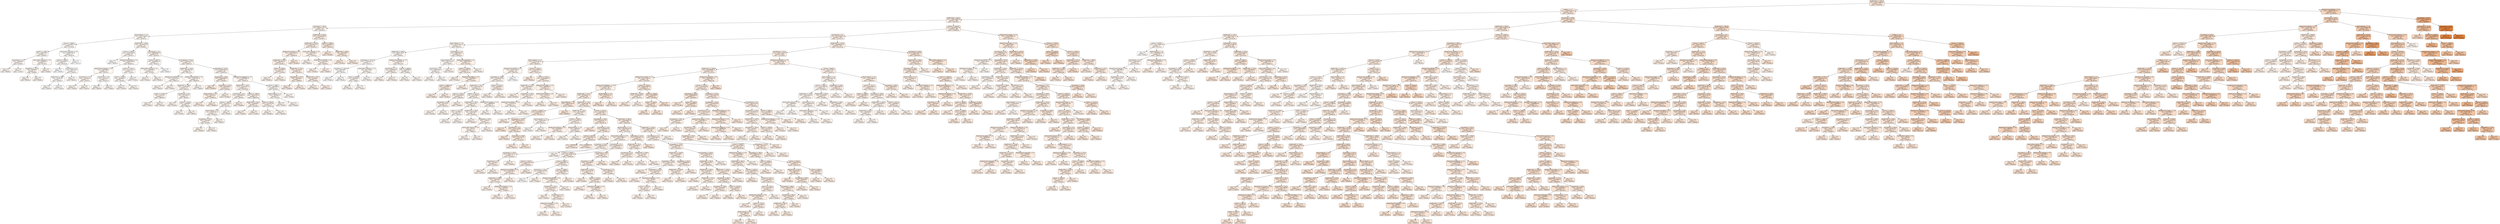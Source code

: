 digraph Tree {
node [shape=box, style="filled, rounded", color="black", fontname=helvetica] ;
edge [fontname=helvetica] ;
0 [label="TotalBsmtSF <= 1461.5\nmse = 6239719948.65\nsamples = 714\nvalue = 179747.62", fillcolor="#fae6d7"] ;
1 [label="FullBath <= 1.5\nmse = 3030455514.62\nsamples = 591\nvalue = 160276.58", fillcolor="#fae9dd"] ;
0 -> 1 [labeldistance=2.5, labelangle=45, headlabel="True"] ;
2 [label="TotalBsmtSF <= 683.5\nmse = 1308432894.68\nsamples = 308\nvalue = 130739.67", fillcolor="#fceee5"] ;
1 -> 2 ;
3 [label="GarageArea <= 390.0\nmse = 682853171.03\nsamples = 59\nvalue = 93018.66", fillcolor="#fdf5ef"] ;
2 -> 3 ;
4 [label="BedroomAbvGr <= 1.5\nmse = 443771538.69\nsamples = 46\nvalue = 85192.51", fillcolor="#fdf6f1"] ;
3 -> 4 ;
5 [label="LotArea <= 3468.0\nmse = 217644879.16\nsamples = 11\nvalue = 67742.68", fillcolor="#fef9f6"] ;
4 -> 5 ;
6 [label="LotArea <= 1508.5\nmse = 24887755.1\nsamples = 5\nvalue = 83428.57", fillcolor="#fdf7f2"] ;
5 -> 6 ;
7 [label="OverallCond <= 5.0\nmse = 4500000.0\nsamples = 2\nvalue = 78500.0", fillcolor="#fdf7f3"] ;
6 -> 7 ;
8 [label="mse = 0.0\nsamples = 1\nvalue = 80000.0", fillcolor="#fdf7f3"] ;
7 -> 8 ;
9 [label="mse = 0.0\nsamples = 1\nvalue = 75500.0", fillcolor="#fef8f4"] ;
7 -> 9 ;
10 [label="SaleCondition_Abnorml <= 0.5\nmse = 8296875.0\nsamples = 3\nvalue = 87125.0", fillcolor="#fdf6f1"] ;
6 -> 10 ;
11 [label="GarageArea <= 143.0\nmse = 500000.0\nsamples = 2\nvalue = 85500.0", fillcolor="#fdf6f1"] ;
10 -> 11 ;
12 [label="mse = 0.0\nsamples = 1\nvalue = 84500.0", fillcolor="#fdf6f1"] ;
11 -> 12 ;
13 [label="mse = 0.0\nsamples = 1\nvalue = 86000.0", fillcolor="#fdf6f1"] ;
11 -> 13 ;
14 [label="mse = 0.0\nsamples = 1\nvalue = 92000.0", fillcolor="#fdf5ef"] ;
10 -> 14 ;
15 [label="SaleCondition_Abnorml <= 0.5\nmse = 102834738.41\nsamples = 6\nvalue = 58592.58", fillcolor="#fefbf8"] ;
5 -> 15 ;
16 [label="LotArea <= 5560.0\nmse = 58428099.17\nsamples = 5\nvalue = 60709.09", fillcolor="#fefaf8"] ;
15 -> 16 ;
17 [label="mse = 0.0\nsamples = 1\nvalue = 39300.0", fillcolor="#fffefe"] ;
16 -> 17 ;
18 [label="OverallCond <= 5.5\nmse = 13852500.0\nsamples = 4\nvalue = 62850.0", fillcolor="#fefaf7"] ;
16 -> 18 ;
19 [label="TotalBsmtSF <= 486.5\nmse = 244897.96\nsamples = 3\nvalue = 60428.57", fillcolor="#fefbf8"] ;
18 -> 19 ;
20 [label="mse = 0.0\nsamples = 2\nvalue = 60000.0", fillcolor="#fefbf8"] ;
19 -> 20 ;
21 [label="mse = 0.0\nsamples = 1\nvalue = 61000.0", fillcolor="#fefaf8"] ;
19 -> 21 ;
22 [label="mse = 0.0\nsamples = 1\nvalue = 68500.0", fillcolor="#fef9f6"] ;
18 -> 22 ;
23 [label="mse = 0.0\nsamples = 1\nvalue = 35311.0", fillcolor="#ffffff"] ;
15 -> 23 ;
24 [label="TotalBsmtSF <= 460.0\nmse = 376544147.38\nsamples = 35\nvalue = 91448.11", fillcolor="#fdf5ef"] ;
4 -> 24 ;
25 [label="LotArea <= 4205.0\nmse = 118305190.97\nsamples = 8\nvalue = 78529.17", fillcolor="#fdf7f3"] ;
24 -> 25 ;
26 [label="mse = 0.0\nsamples = 1\nvalue = 52000.0", fillcolor="#fefcfa"] ;
25 -> 26 ;
27 [label="Neighborhood_BrkSide <= 0.5\nmse = 59262190.08\nsamples = 7\nvalue = 80940.91", fillcolor="#fdf7f2"] ;
25 -> 27 ;
28 [label="Neighborhood_Edwards <= 0.5\nmse = 30223600.0\nsamples = 4\nvalue = 87470.0", fillcolor="#fdf6f1"] ;
27 -> 28 ;
29 [label="OverallCond <= 5.5\nmse = 11055625.0\nsamples = 2\nvalue = 93675.0", fillcolor="#fdf5ef"] ;
28 -> 29 ;
30 [label="mse = 0.0\nsamples = 1\nvalue = 97000.0", fillcolor="#fdf4ee"] ;
29 -> 30 ;
31 [label="mse = 0.0\nsamples = 1\nvalue = 90350.0", fillcolor="#fdf5f0"] ;
29 -> 31 ;
32 [label="OverallCond <= 4.0\nmse = 222222.22\nsamples = 2\nvalue = 83333.33", fillcolor="#fdf7f2"] ;
28 -> 32 ;
33 [label="mse = 0.0\nsamples = 1\nvalue = 84000.0", fillcolor="#fdf6f1"] ;
32 -> 33 ;
34 [label="mse = 0.0\nsamples = 1\nvalue = 83000.0", fillcolor="#fdf7f2"] ;
32 -> 34 ;
35 [label="LotArea <= 6433.5\nmse = 18333333.33\nsamples = 3\nvalue = 75500.0", fillcolor="#fef8f4"] ;
27 -> 35 ;
36 [label="LotArea <= 5785.0\nmse = 1000000.0\nsamples = 2\nvalue = 81500.0", fillcolor="#fdf7f2"] ;
35 -> 36 ;
37 [label="mse = 0.0\nsamples = 1\nvalue = 82500.0", fillcolor="#fdf7f2"] ;
36 -> 37 ;
38 [label="mse = 0.0\nsamples = 1\nvalue = 80500.0", fillcolor="#fdf7f2"] ;
36 -> 38 ;
39 [label="mse = 0.0\nsamples = 1\nvalue = 72500.0", fillcolor="#fef8f5"] ;
35 -> 39 ;
40 [label="OverallCond <= 4.5\nmse = 388980606.78\nsamples = 27\nvalue = 95229.27", fillcolor="#fdf4ee"] ;
24 -> 40 ;
41 [label="LotArea <= 8455.0\nmse = 262868055.56\nsamples = 3\nvalue = 75583.33", fillcolor="#fef8f4"] ;
40 -> 41 ;
42 [label="SaleCondition_Normal <= 0.5\nmse = 11560000.0\nsamples = 2\nvalue = 82700.0", fillcolor="#fdf7f2"] ;
41 -> 42 ;
43 [label="mse = 0.0\nsamples = 1\nvalue = 81000.0", fillcolor="#fdf7f2"] ;
42 -> 43 ;
44 [label="mse = 0.0\nsamples = 1\nvalue = 89500.0", fillcolor="#fdf5f0"] ;
42 -> 44 ;
45 [label="mse = 0.0\nsamples = 1\nvalue = 40000.0", fillcolor="#fffefe"] ;
41 -> 45 ;
46 [label="GarageArea <= 216.5\nmse = 333092277.55\nsamples = 24\nvalue = 98597.14", fillcolor="#fdf4ed"] ;
40 -> 46 ;
47 [label="TotalBsmtSF <= 545.0\nmse = 38479591.84\nsamples = 8\nvalue = 88357.14", fillcolor="#fdf6f0"] ;
46 -> 47 ;
48 [label="Neighborhood_IDOTRR <= 0.5\nmse = 6722222.22\nsamples = 2\nvalue = 80833.33", fillcolor="#fdf7f2"] ;
47 -> 48 ;
49 [label="mse = 0.0\nsamples = 1\nvalue = 79000.0", fillcolor="#fdf7f3"] ;
48 -> 49 ;
50 [label="mse = 0.0\nsamples = 1\nvalue = 84500.0", fillcolor="#fdf6f1"] ;
48 -> 50 ;
51 [label="Neighborhood_IDOTRR <= 0.5\nmse = 27491735.54\nsamples = 6\nvalue = 90409.09", fillcolor="#fdf5f0"] ;
47 -> 51 ;
52 [label="TotalBsmtSF <= 596.0\nmse = 13302500.0\nsamples = 5\nvalue = 91650.0", fillcolor="#fdf5ef"] ;
51 -> 52 ;
53 [label="LotArea <= 5166.5\nmse = 55555.56\nsamples = 2\nvalue = 96666.67", fillcolor="#fdf4ee"] ;
52 -> 53 ;
54 [label="mse = 0.0\nsamples = 1\nvalue = 97000.0", fillcolor="#fdf4ee"] ;
53 -> 54 ;
55 [label="mse = 0.0\nsamples = 1\nvalue = 96500.0", fillcolor="#fdf4ee"] ;
53 -> 55 ;
56 [label="OverallCond <= 6.0\nmse = 3571428.57\nsamples = 3\nvalue = 89500.0", fillcolor="#fdf5f0"] ;
52 -> 56 ;
57 [label="mse = 0.0\nsamples = 1\nvalue = 91500.0", fillcolor="#fdf5ef"] ;
56 -> 57 ;
58 [label="LotArea <= 5194.0\nmse = 1000000.0\nsamples = 2\nvalue = 88000.0", fillcolor="#fdf6f0"] ;
56 -> 58 ;
59 [label="mse = 0.0\nsamples = 1\nvalue = 87000.0", fillcolor="#fdf6f1"] ;
58 -> 59 ;
60 [label="mse = 0.0\nsamples = 1\nvalue = 89000.0", fillcolor="#fdf6f0"] ;
58 -> 60 ;
61 [label="mse = 0.0\nsamples = 1\nvalue = 78000.0", fillcolor="#fdf7f3"] ;
51 -> 61 ;
62 [label="GarageArea <= 259.5\nmse = 412992290.25\nsamples = 16\nvalue = 105423.81", fillcolor="#fcf3ec"] ;
46 -> 62 ;
63 [label="GarageArea <= 234.0\nmse = 224560000.0\nsamples = 4\nvalue = 132200.0", fillcolor="#fbeee4"] ;
62 -> 63 ;
64 [label="mse = 0.0\nsamples = 1\nvalue = 161000.0", fillcolor="#fae9dc"] ;
63 -> 64 ;
65 [label="GarageArea <= 247.5\nmse = 21500000.0\nsamples = 3\nvalue = 125000.0", fillcolor="#fcefe6"] ;
63 -> 65 ;
66 [label="BedroomAbvGr <= 2.5\nmse = 222222.22\nsamples = 2\nvalue = 127666.67", fillcolor="#fcefe5"] ;
65 -> 66 ;
67 [label="mse = 0.0\nsamples = 1\nvalue = 127000.0", fillcolor="#fcefe6"] ;
66 -> 67 ;
68 [label="mse = 0.0\nsamples = 1\nvalue = 128000.0", fillcolor="#fcefe5"] ;
66 -> 68 ;
69 [label="mse = 0.0\nsamples = 1\nvalue = 117000.0", fillcolor="#fcf1e8"] ;
65 -> 69 ;
70 [label="Neighborhood_MeadowV <= 0.5\nmse = 177809960.94\nsamples = 12\nvalue = 97056.25", fillcolor="#fdf4ee"] ;
62 -> 70 ;
71 [label="TotalBsmtSF <= 542.5\nmse = 121855371.9\nsamples = 9\nvalue = 103309.09", fillcolor="#fdf3ec"] ;
70 -> 71 ;
72 [label="OverallCond <= 6.5\nmse = 146560000.0\nsamples = 5\nvalue = 96700.0", fillcolor="#fdf4ee"] ;
71 -> 72 ;
73 [label="LotArea <= 1816.5\nmse = 41421875.0\nsamples = 4\nvalue = 91375.0", fillcolor="#fdf5ef"] ;
72 -> 73 ;
74 [label="BedroomAbvGr <= 2.5\nmse = 24055555.56\nsamples = 3\nvalue = 94166.67", fillcolor="#fdf5ef"] ;
73 -> 74 ;
75 [label="GarageArea <= 276.0\nmse = 7562500.0\nsamples = 2\nvalue = 97250.0", fillcolor="#fdf4ee"] ;
74 -> 75 ;
76 [label="mse = 0.0\nsamples = 1\nvalue = 100000.0", fillcolor="#fdf4ed"] ;
75 -> 76 ;
77 [label="mse = 0.0\nsamples = 1\nvalue = 94500.0", fillcolor="#fdf5ef"] ;
75 -> 77 ;
78 [label="mse = 0.0\nsamples = 1\nvalue = 88000.0", fillcolor="#fdf6f0"] ;
74 -> 78 ;
79 [label="mse = 0.0\nsamples = 1\nvalue = 83000.0", fillcolor="#fdf7f2"] ;
73 -> 79 ;
80 [label="mse = 0.0\nsamples = 1\nvalue = 118000.0", fillcolor="#fcf0e8"] ;
72 -> 80 ;
81 [label="LotArea <= 7380.0\nmse = 34534722.22\nsamples = 4\nvalue = 108816.67", fillcolor="#fcf2eb"] ;
71 -> 81 ;
82 [label="TotalBsmtSF <= 622.0\nmse = 3380000.0\nsamples = 2\nvalue = 114300.0", fillcolor="#fcf1e9"] ;
81 -> 82 ;
83 [label="mse = 0.0\nsamples = 1\nvalue = 116900.0", fillcolor="#fcf1e8"] ;
82 -> 83 ;
84 [label="mse = 0.0\nsamples = 1\nvalue = 113000.0", fillcolor="#fcf1ea"] ;
82 -> 84 ;
85 [label="LotArea <= 9930.0\nmse = 5555555.56\nsamples = 2\nvalue = 103333.33", fillcolor="#fdf3ec"] ;
81 -> 85 ;
86 [label="mse = 0.0\nsamples = 1\nvalue = 105000.0", fillcolor="#fcf3ec"] ;
85 -> 86 ;
87 [label="mse = 0.0\nsamples = 1\nvalue = 100000.0", fillcolor="#fdf4ed"] ;
85 -> 87 ;
88 [label="LotArea <= 1987.5\nmse = 25660000.0\nsamples = 3\nvalue = 83300.0", fillcolor="#fdf7f2"] ;
70 -> 88 ;
89 [label="BedroomAbvGr <= 2.5\nmse = 10546875.0\nsamples = 2\nvalue = 85375.0", fillcolor="#fdf6f1"] ;
88 -> 89 ;
90 [label="mse = 0.0\nsamples = 1\nvalue = 91000.0", fillcolor="#fdf5f0"] ;
89 -> 90 ;
91 [label="mse = 0.0\nsamples = 1\nvalue = 83500.0", fillcolor="#fdf6f2"] ;
89 -> 91 ;
92 [label="mse = 0.0\nsamples = 1\nvalue = 75000.0", fillcolor="#fef8f4"] ;
88 -> 92 ;
93 [label="TotalBsmtSF <= 648.5\nmse = 337368166.09\nsamples = 13\nvalue = 126164.71", fillcolor="#fcefe6"] ;
3 -> 93 ;
94 [label="TotalBsmtSF <= 623.0\nmse = 202393017.75\nsamples = 10\nvalue = 118792.31", fillcolor="#fcf0e8"] ;
93 -> 94 ;
95 [label="Neighborhood_Sawyer <= 0.5\nmse = 112271358.02\nsamples = 7\nvalue = 126044.44", fillcolor="#fcefe6"] ;
94 -> 95 ;
96 [label="TotalBsmtSF <= 244.5\nmse = 38726875.0\nsamples = 6\nvalue = 122925.0", fillcolor="#fcf0e7"] ;
95 -> 96 ;
97 [label="LotArea <= 8046.0\nmse = 9302500.0\nsamples = 2\nvalue = 112950.0", fillcolor="#fcf1ea"] ;
96 -> 97 ;
98 [label="mse = 0.0\nsamples = 1\nvalue = 109900.0", fillcolor="#fcf2ea"] ;
97 -> 98 ;
99 [label="mse = 0.0\nsamples = 1\nvalue = 116000.0", fillcolor="#fcf1e9"] ;
97 -> 99 ;
100 [label="TotalBsmtSF <= 532.5\nmse = 4312500.0\nsamples = 4\nvalue = 126250.0", fillcolor="#fcefe6"] ;
96 -> 100 ;
101 [label="GarageArea <= 574.0\nmse = 2000000.0\nsamples = 2\nvalue = 128000.0", fillcolor="#fcefe5"] ;
100 -> 101 ;
102 [label="mse = 0.0\nsamples = 1\nvalue = 130000.0", fillcolor="#fceee5"] ;
101 -> 102 ;
103 [label="mse = 0.0\nsamples = 1\nvalue = 127000.0", fillcolor="#fcefe6"] ;
101 -> 103 ;
104 [label="TotalBsmtSF <= 591.5\nmse = 500000.0\nsamples = 2\nvalue = 124500.0", fillcolor="#fcefe6"] ;
100 -> 104 ;
105 [label="mse = 0.0\nsamples = 1\nvalue = 124000.0", fillcolor="#fcefe7"] ;
104 -> 105 ;
106 [label="mse = 0.0\nsamples = 1\nvalue = 125500.0", fillcolor="#fcefe6"] ;
104 -> 106 ;
107 [label="mse = 0.0\nsamples = 1\nvalue = 151000.0", fillcolor="#fbebdf"] ;
95 -> 107 ;
108 [label="SaleCondition_Normal <= 0.5\nmse = 20576875.0\nsamples = 3\nvalue = 102475.0", fillcolor="#fdf3ec"] ;
94 -> 108 ;
109 [label="mse = 0.0\nsamples = 1\nvalue = 98000.0", fillcolor="#fdf4ee"] ;
108 -> 109 ;
110 [label="Neighborhood_IDOTRR <= 0.5\nmse = 1102500.0\nsamples = 2\nvalue = 106950.0", fillcolor="#fcf2eb"] ;
108 -> 110 ;
111 [label="mse = 0.0\nsamples = 1\nvalue = 105900.0", fillcolor="#fcf3eb"] ;
110 -> 111 ;
112 [label="mse = 0.0\nsamples = 1\nvalue = 108000.0", fillcolor="#fcf2eb"] ;
110 -> 112 ;
113 [label="LotArea <= 7893.5\nmse = 25296875.0\nsamples = 3\nvalue = 150125.0", fillcolor="#fbebdf"] ;
93 -> 113 ;
114 [label="mse = 0.0\nsamples = 1\nvalue = 155000.0", fillcolor="#fbeade"] ;
113 -> 114 ;
115 [label="TotalBsmtSF <= 666.0\nmse = 3062500.0\nsamples = 2\nvalue = 145250.0", fillcolor="#fbece1"] ;
113 -> 115 ;
116 [label="mse = 0.0\nsamples = 1\nvalue = 143500.0", fillcolor="#fbece1"] ;
115 -> 116 ;
117 [label="mse = 0.0\nsamples = 1\nvalue = 147000.0", fillcolor="#fbebe0"] ;
115 -> 117 ;
118 [label="LotArea <= 10859.0\nmse = 1065281953.78\nsamples = 249\nvalue = 139008.56", fillcolor="#fbede2"] ;
2 -> 118 ;
119 [label="OverallCond <= 4.5\nmse = 787391040.92\nsamples = 192\nvalue = 131253.79", fillcolor="#fceee5"] ;
118 -> 119 ;
120 [label="BedroomAbvGr <= 2.5\nmse = 607917487.24\nsamples = 17\nvalue = 92053.57", fillcolor="#fdf5ef"] ;
119 -> 120 ;
121 [label="TotalBsmtSF <= 900.0\nmse = 283813750.0\nsamples = 9\nvalue = 80000.0", fillcolor="#fdf7f3"] ;
120 -> 121 ;
122 [label="GarageArea <= 247.0\nmse = 115402222.22\nsamples = 5\nvalue = 67933.33", fillcolor="#fef9f6"] ;
121 -> 122 ;
123 [label="GarageArea <= 100.0\nmse = 3062500.0\nsamples = 2\nvalue = 56750.0", fillcolor="#fefbf9"] ;
122 -> 123 ;
124 [label="mse = 0.0\nsamples = 1\nvalue = 55000.0", fillcolor="#fefbf9"] ;
123 -> 124 ;
125 [label="mse = 0.0\nsamples = 1\nvalue = 58500.0", fillcolor="#fefbf9"] ;
123 -> 125 ;
126 [label="SaleCondition_Abnorml <= 0.5\nmse = 25177600.0\nsamples = 3\nvalue = 76880.0", fillcolor="#fdf8f3"] ;
122 -> 126 ;
127 [label="LotArea <= 8700.0\nmse = 9000000.0\nsamples = 2\nvalue = 79000.0", fillcolor="#fdf7f3"] ;
126 -> 127 ;
128 [label="mse = 0.0\nsamples = 1\nvalue = 82000.0", fillcolor="#fdf7f2"] ;
127 -> 128 ;
129 [label="mse = 0.0\nsamples = 1\nvalue = 76000.0", fillcolor="#fef8f4"] ;
127 -> 129 ;
130 [label="mse = 0.0\nsamples = 1\nvalue = 68400.0", fillcolor="#fef9f6"] ;
126 -> 130 ;
131 [label="Neighborhood_OldTown <= 0.5\nmse = 72444081.63\nsamples = 4\nvalue = 95514.29", fillcolor="#fdf4ee"] ;
121 -> 131 ;
132 [label="OverallCond <= 3.5\nmse = 15680000.0\nsamples = 2\nvalue = 104200.0", fillcolor="#fcf3ec"] ;
131 -> 132 ;
133 [label="mse = 0.0\nsamples = 1\nvalue = 98600.0", fillcolor="#fdf4ed"] ;
132 -> 133 ;
134 [label="mse = 0.0\nsamples = 1\nvalue = 107000.0", fillcolor="#fcf2eb"] ;
132 -> 134 ;
135 [label="LotArea <= 6600.0\nmse = 16000000.0\nsamples = 2\nvalue = 89000.0", fillcolor="#fdf6f0"] ;
131 -> 135 ;
136 [label="mse = 0.0\nsamples = 1\nvalue = 93000.0", fillcolor="#fdf5ef"] ;
135 -> 136 ;
137 [label="mse = 0.0\nsamples = 1\nvalue = 85000.0", fillcolor="#fdf6f1"] ;
135 -> 137 ;
138 [label="OverallCond <= 3.5\nmse = 588046875.0\nsamples = 8\nvalue = 108125.0", fillcolor="#fcf2eb"] ;
120 -> 138 ;
139 [label="BedroomAbvGr <= 3.5\nmse = 169171875.0\nsamples = 3\nvalue = 79875.0", fillcolor="#fdf7f3"] ;
138 -> 139 ;
140 [label="OverallCond <= 2.5\nmse = 68062500.0\nsamples = 2\nvalue = 68250.0", fillcolor="#fef9f6"] ;
139 -> 140 ;
141 [label="mse = 0.0\nsamples = 1\nvalue = 76500.0", fillcolor="#fdf8f4"] ;
140 -> 141 ;
142 [label="mse = 0.0\nsamples = 1\nvalue = 60000.0", fillcolor="#fefbf8"] ;
140 -> 142 ;
143 [label="mse = 0.0\nsamples = 1\nvalue = 91500.0", fillcolor="#fdf5ef"] ;
139 -> 143 ;
144 [label="Neighborhood_IDOTRR <= 0.5\nmse = 198937500.0\nsamples = 5\nvalue = 122250.0", fillcolor="#fcf0e7"] ;
138 -> 144 ;
145 [label="LotArea <= 6549.0\nmse = 67918367.35\nsamples = 4\nvalue = 126714.29", fillcolor="#fcefe6"] ;
144 -> 145 ;
146 [label="mse = 0.0\nsamples = 1\nvalue = 115000.0", fillcolor="#fcf1e9"] ;
145 -> 146 ;
147 [label="Neighborhood_SWISU <= 0.5\nmse = 18240000.0\nsamples = 3\nvalue = 131400.0", fillcolor="#fceee4"] ;
145 -> 147 ;
148 [label="LotArea <= 9000.0\nmse = 2250000.0\nsamples = 2\nvalue = 136500.0", fillcolor="#fbede3"] ;
147 -> 148 ;
149 [label="mse = 0.0\nsamples = 1\nvalue = 138000.0", fillcolor="#fbede3"] ;
148 -> 149 ;
150 [label="mse = 0.0\nsamples = 1\nvalue = 135000.0", fillcolor="#fbede3"] ;
148 -> 150 ;
151 [label="mse = 0.0\nsamples = 1\nvalue = 128000.0", fillcolor="#fcefe5"] ;
147 -> 151 ;
152 [label="mse = 0.0\nsamples = 1\nvalue = 91000.0", fillcolor="#fdf5f0"] ;
144 -> 152 ;
153 [label="TotalBsmtSF <= 1219.0\nmse = 638068852.14\nsamples = 175\nvalue = 135132.26", fillcolor="#fbede3"] ;
119 -> 153 ;
154 [label="GarageArea <= 211.5\nmse = 545812226.95\nsamples = 160\nvalue = 131729.63", fillcolor="#fceee4"] ;
153 -> 154 ;
155 [label="BedroomAbvGr <= 2.5\nmse = 423183728.03\nsamples = 22\nvalue = 109520.31", fillcolor="#fcf2ea"] ;
154 -> 155 ;
156 [label="Neighborhood_IDOTRR <= 0.5\nmse = 353973518.01\nsamples = 14\nvalue = 99673.68", fillcolor="#fdf4ed"] ;
155 -> 156 ;
157 [label="GarageArea <= 186.0\nmse = 127598672.84\nsamples = 13\nvalue = 103272.22", fillcolor="#fdf3ec"] ;
156 -> 157 ;
158 [label="TotalBsmtSF <= 741.5\nmse = 85561955.56\nsamples = 11\nvalue = 99926.67", fillcolor="#fdf4ed"] ;
157 -> 158 ;
159 [label="LotArea <= 7762.5\nmse = 26160000.0\nsamples = 3\nvalue = 108700.0", fillcolor="#fcf2eb"] ;
158 -> 159 ;
160 [label="GarageArea <= 90.0\nmse = 5671875.0\nsamples = 2\nvalue = 106375.0", fillcolor="#fcf2eb"] ;
159 -> 160 ;
161 [label="mse = 0.0\nsamples = 1\nvalue = 110500.0", fillcolor="#fcf2ea"] ;
160 -> 161 ;
162 [label="mse = 0.0\nsamples = 1\nvalue = 105000.0", fillcolor="#fcf3ec"] ;
160 -> 162 ;
163 [label="mse = 0.0\nsamples = 1\nvalue = 118000.0", fillcolor="#fcf0e8"] ;
159 -> 163 ;
164 [label="LotArea <= 8111.5\nmse = 57534400.0\nsamples = 8\nvalue = 95540.0", fillcolor="#fdf4ee"] ;
158 -> 164 ;
165 [label="TotalBsmtSF <= 782.0\nmse = 29915510.2\nsamples = 6\nvalue = 99485.71", fillcolor="#fdf4ed"] ;
164 -> 165 ;
166 [label="LotArea <= 6317.0\nmse = 2250000.0\nsamples = 2\nvalue = 92500.0", fillcolor="#fdf5ef"] ;
165 -> 166 ;
167 [label="mse = 0.0\nsamples = 1\nvalue = 91000.0", fillcolor="#fdf5f0"] ;
166 -> 167 ;
168 [label="mse = 0.0\nsamples = 1\nvalue = 94000.0", fillcolor="#fdf5ef"] ;
166 -> 168 ;
169 [label="TotalBsmtSF <= 786.0\nmse = 13653600.0\nsamples = 4\nvalue = 102280.0", fillcolor="#fdf3ec"] ;
165 -> 169 ;
170 [label="mse = 0.0\nsamples = 1\nvalue = 109500.0", fillcolor="#fcf2ea"] ;
169 -> 170 ;
171 [label="GarageArea <= 90.0\nmse = 776875.0\nsamples = 3\nvalue = 100475.0", fillcolor="#fdf4ed"] ;
169 -> 171 ;
172 [label="SaleCondition_Normal <= 0.5\nmse = 2222.22\nsamples = 2\nvalue = 99966.67", fillcolor="#fdf4ed"] ;
171 -> 172 ;
173 [label="mse = 0.0\nsamples = 1\nvalue = 100000.0", fillcolor="#fdf4ed"] ;
172 -> 173 ;
174 [label="mse = 0.0\nsamples = 1\nvalue = 99900.0", fillcolor="#fdf4ed"] ;
172 -> 174 ;
175 [label="mse = 0.0\nsamples = 1\nvalue = 102000.0", fillcolor="#fdf3ed"] ;
171 -> 175 ;
176 [label="Neighborhood_Edwards <= 0.5\nmse = 888888.89\nsamples = 2\nvalue = 86333.33", fillcolor="#fdf6f1"] ;
164 -> 176 ;
177 [label="mse = 0.0\nsamples = 1\nvalue = 87000.0", fillcolor="#fdf6f1"] ;
176 -> 177 ;
178 [label="mse = 0.0\nsamples = 1\nvalue = 85000.0", fillcolor="#fdf6f1"] ;
176 -> 178 ;
179 [label="LotArea <= 8137.0\nmse = 2000000.0\nsamples = 2\nvalue = 120000.0", fillcolor="#fcf0e8"] ;
157 -> 179 ;
180 [label="mse = 0.0\nsamples = 1\nvalue = 118000.0", fillcolor="#fcf0e8"] ;
179 -> 180 ;
181 [label="mse = 0.0\nsamples = 1\nvalue = 121000.0", fillcolor="#fcf0e7"] ;
179 -> 181 ;
182 [label="mse = 0.0\nsamples = 1\nvalue = 34900.0", fillcolor="#ffffff"] ;
156 -> 182 ;
183 [label="LotArea <= 3225.0\nmse = 175524674.56\nsamples = 8\nvalue = 123911.54", fillcolor="#fcefe7"] ;
155 -> 183 ;
184 [label="mse = 0.0\nsamples = 1\nvalue = 155000.0", fillcolor="#fbeade"] ;
183 -> 184 ;
185 [label="LotArea <= 7535.0\nmse = 102898940.97\nsamples = 7\nvalue = 121320.83", fillcolor="#fcf0e7"] ;
183 -> 185 ;
186 [label="TotalBsmtSF <= 719.5\nmse = 76200000.0\nsamples = 4\nvalue = 111500.0", fillcolor="#fcf2ea"] ;
185 -> 186 ;
187 [label="mse = 0.0\nsamples = 1\nvalue = 127000.0", fillcolor="#fcefe6"] ;
186 -> 187 ;
188 [label="GarageArea <= 105.0\nmse = 20171875.0\nsamples = 3\nvalue = 107625.0", fillcolor="#fcf2eb"] ;
186 -> 188 ;
189 [label="Neighborhood_OldTown <= 0.5\nmse = 2722222.22\nsamples = 2\nvalue = 105166.67", fillcolor="#fcf3ec"] ;
188 -> 189 ;
190 [label="mse = 0.0\nsamples = 1\nvalue = 107500.0", fillcolor="#fcf2eb"] ;
189 -> 190 ;
191 [label="mse = 0.0\nsamples = 1\nvalue = 104000.0", fillcolor="#fdf3ec"] ;
189 -> 191 ;
192 [label="mse = 0.0\nsamples = 1\nvalue = 115000.0", fillcolor="#fcf1e9"] ;
188 -> 192 ;
193 [label="Neighborhood_CollgCr <= 0.5\nmse = 3869081.63\nsamples = 3\nvalue = 128335.71", fillcolor="#fcefe5"] ;
185 -> 193 ;
194 [label="Neighborhood_SWISU <= 0.5\nmse = 153125.0\nsamples = 2\nvalue = 129125.0", fillcolor="#fcefe5"] ;
193 -> 194 ;
195 [label="mse = 0.0\nsamples = 1\nvalue = 128950.0", fillcolor="#fcefe5"] ;
194 -> 195 ;
196 [label="mse = 0.0\nsamples = 1\nvalue = 130000.0", fillcolor="#fceee5"] ;
194 -> 196 ;
197 [label="mse = 0.0\nsamples = 1\nvalue = 123600.0", fillcolor="#fcefe7"] ;
193 -> 197 ;
198 [label="Neighborhood_OldTown <= 0.5\nmse = 482140136.79\nsamples = 138\nvalue = 134930.98", fillcolor="#fbede3"] ;
154 -> 198 ;
199 [label="TotalBsmtSF <= 1058.0\nmse = 453886689.13\nsamples = 119\nvalue = 137721.45", fillcolor="#fbede3"] ;
198 -> 199 ;
200 [label="Neighborhood_Crawfor <= 0.5\nmse = 412777630.21\nsamples = 95\nvalue = 134726.67", fillcolor="#fbeee4"] ;
199 -> 200 ;
201 [label="Neighborhood_NWAmes <= 0.5\nmse = 355615467.04\nsamples = 90\nvalue = 133155.95", fillcolor="#fbeee4"] ;
200 -> 201 ;
202 [label="TotalBsmtSF <= 731.5\nmse = 307486207.71\nsamples = 88\nvalue = 131893.17", fillcolor="#fbeee4"] ;
201 -> 202 ;
203 [label="BedroomAbvGr <= 3.5\nmse = 186105416.67\nsamples = 6\nvalue = 158450.0", fillcolor="#fbe9dd"] ;
202 -> 203 ;
204 [label="LotArea <= 6600.0\nmse = 117568242.19\nsamples = 5\nvalue = 155256.25", fillcolor="#fbeade"] ;
203 -> 204 ;
205 [label="mse = 0.0\nsamples = 1\nvalue = 134900.0", fillcolor="#fbeee4"] ;
204 -> 205 ;
206 [label="GarageArea <= 276.0\nmse = 66710331.63\nsamples = 4\nvalue = 158164.29", fillcolor="#fbe9dd"] ;
204 -> 206 ;
207 [label="mse = 0.0\nsamples = 1\nvalue = 175000.0", fillcolor="#fae6d8"] ;
206 -> 207 ;
208 [label="OverallCond <= 6.5\nmse = 22715138.89\nsamples = 3\nvalue = 155358.33", fillcolor="#fbeade"] ;
206 -> 208 ;
209 [label="mse = 0.0\nsamples = 1\nvalue = 159500.0", fillcolor="#fbe9dd"] ;
208 -> 209 ;
210 [label="GarageArea <= 348.0\nmse = 11123472.22\nsamples = 2\nvalue = 151216.67", fillcolor="#fbebdf"] ;
208 -> 210 ;
211 [label="mse = 0.0\nsamples = 1\nvalue = 146500.0", fillcolor="#fbebe0"] ;
210 -> 211 ;
212 [label="mse = 0.0\nsamples = 1\nvalue = 153575.0", fillcolor="#fbeade"] ;
210 -> 212 ;
213 [label="mse = 0.0\nsamples = 1\nvalue = 184000.0", fillcolor="#fae5d6"] ;
203 -> 213 ;
214 [label="TotalBsmtSF <= 776.5\nmse = 263683184.79\nsamples = 82\nvalue = 130054.62", fillcolor="#fceee5"] ;
202 -> 214 ;
215 [label="TotalBsmtSF <= 743.0\nmse = 187160000.0\nsamples = 6\nvalue = 110300.0", fillcolor="#fcf2ea"] ;
214 -> 215 ;
216 [label="BedroomAbvGr <= 2.5\nmse = 105062500.0\nsamples = 2\nvalue = 89750.0", fillcolor="#fdf5f0"] ;
215 -> 216 ;
217 [label="mse = 0.0\nsamples = 1\nvalue = 79500.0", fillcolor="#fdf7f3"] ;
216 -> 217 ;
218 [label="mse = 0.0\nsamples = 1\nvalue = 100000.0", fillcolor="#fdf4ed"] ;
216 -> 218 ;
219 [label="LotArea <= 7460.5\nmse = 75714843.75\nsamples = 4\nvalue = 115437.5", fillcolor="#fcf1e9"] ;
215 -> 219 ;
220 [label="Neighborhood_Mitchel <= 0.5\nmse = 4500000.0\nsamples = 2\nvalue = 126500.0", fillcolor="#fcefe6"] ;
219 -> 220 ;
221 [label="mse = 0.0\nsamples = 1\nvalue = 125000.0", fillcolor="#fcefe6"] ;
220 -> 221 ;
222 [label="mse = 0.0\nsamples = 1\nvalue = 129500.0", fillcolor="#fceee5"] ;
220 -> 222 ;
223 [label="BedroomAbvGr <= 3.0\nmse = 960000.0\nsamples = 2\nvalue = 108800.0", fillcolor="#fcf2eb"] ;
219 -> 223 ;
224 [label="mse = 0.0\nsamples = 1\nvalue = 110000.0", fillcolor="#fcf2ea"] ;
223 -> 224 ;
225 [label="mse = 0.0\nsamples = 1\nvalue = 108000.0", fillcolor="#fcf2eb"] ;
223 -> 225 ;
226 [label="LotArea <= 5250.0\nmse = 234829653.47\nsamples = 76\nvalue = 131700.84", fillcolor="#fceee4"] ;
214 -> 226 ;
227 [label="GarageArea <= 350.5\nmse = 81440931.35\nsamples = 8\nvalue = 145526.29", fillcolor="#fbece1"] ;
226 -> 227 ;
228 [label="mse = 0.0\nsamples = 1\nvalue = 159434.0", fillcolor="#fbe9dd"] ;
227 -> 228 ;
229 [label="OverallCond <= 6.0\nmse = 57404097.22\nsamples = 7\nvalue = 143208.33", fillcolor="#fbece1"] ;
227 -> 229 ;
230 [label="LotArea <= 4430.5\nmse = 45057851.24\nsamples = 6\nvalue = 144418.18", fillcolor="#fbece1"] ;
229 -> 230 ;
231 [label="mse = 7382448.98\nsamples = 3\nvalue = 143042.86", fillcolor="#fbece1"] ;
230 -> 231 ;
232 [label="mse = 101886875.0\nsamples = 3\nvalue = 146825.0", fillcolor="#fbebe0"] ;
230 -> 232 ;
233 [label="mse = 0.0\nsamples = 1\nvalue = 129900.0", fillcolor="#fceee5"] ;
229 -> 233 ;
234 [label="TotalBsmtSF <= 885.0\nmse = 226508968.74\nsamples = 68\nvalue = 129874.84", fillcolor="#fceee5"] ;
226 -> 234 ;
235 [label="BedroomAbvGr <= 3.5\nmse = 262570019.38\nsamples = 30\nvalue = 123747.46", fillcolor="#fcefe7"] ;
234 -> 235 ;
236 [label="SaleCondition_Normal <= 0.5\nmse = 197123846.27\nsamples = 25\nvalue = 120830.33", fillcolor="#fcf0e7"] ;
235 -> 236 ;
237 [label="GarageArea <= 492.0\nmse = 48224897.96\nsamples = 4\nvalue = 110728.57", fillcolor="#fcf2ea"] ;
236 -> 237 ;
238 [label="GarageArea <= 372.0\nmse = 19614722.22\nsamples = 3\nvalue = 113016.67", fillcolor="#fcf1ea"] ;
237 -> 238 ;
239 [label="OverallCond <= 5.5\nmse = 562500.0\nsamples = 2\nvalue = 119250.0", fillcolor="#fcf0e8"] ;
238 -> 239 ;
240 [label="mse = 0.0\nsamples = 1\nvalue = 118500.0", fillcolor="#fcf0e8"] ;
239 -> 240 ;
241 [label="mse = 0.0\nsamples = 1\nvalue = 120000.0", fillcolor="#fcf0e8"] ;
239 -> 241 ;
242 [label="mse = 0.0\nsamples = 1\nvalue = 109900.0", fillcolor="#fcf2ea"] ;
238 -> 242 ;
243 [label="mse = 0.0\nsamples = 1\nvalue = 97000.0", fillcolor="#fdf4ee"] ;
237 -> 243 ;
244 [label="OverallCond <= 6.5\nmse = 202489976.52\nsamples = 21\nvalue = 123040.09", fillcolor="#fcf0e7"] ;
236 -> 244 ;
245 [label="LotArea <= 7296.0\nmse = 230178965.49\nsamples = 13\nvalue = 118446.81", fillcolor="#fcf0e8"] ;
244 -> 245 ;
246 [label="LotArea <= 7226.0\nmse = 62835555.56\nsamples = 5\nvalue = 124966.67", fillcolor="#fcefe6"] ;
245 -> 246 ;
247 [label="Neighborhood_IDOTRR <= 0.5\nmse = 20250000.0\nsamples = 4\nvalue = 120000.0", fillcolor="#fcf0e8"] ;
246 -> 247 ;
248 [label="TotalBsmtSF <= 840.0\nmse = 7687500.0\nsamples = 3\nvalue = 117250.0", fillcolor="#fcf1e8"] ;
247 -> 248 ;
249 [label="mse = 0.0\nsamples = 1\nvalue = 114500.0", fillcolor="#fcf1e9"] ;
248 -> 249 ;
250 [label="Neighborhood_Mitchel <= 0.5\nmse = 250000.0\nsamples = 2\nvalue = 120000.0", fillcolor="#fcf0e8"] ;
248 -> 250 ;
251 [label="mse = 0.0\nsamples = 1\nvalue = 120500.0", fillcolor="#fcf0e7"] ;
250 -> 251 ;
252 [label="mse = 0.0\nsamples = 1\nvalue = 119500.0", fillcolor="#fcf0e8"] ;
250 -> 252 ;
253 [label="mse = 0.0\nsamples = 1\nvalue = 125500.0", fillcolor="#fcefe6"] ;
247 -> 253 ;
254 [label="mse = 0.0\nsamples = 1\nvalue = 134900.0", fillcolor="#fbeee4"] ;
246 -> 254 ;
255 [label="LotArea <= 8287.5\nmse = 299894067.91\nsamples = 8\nvalue = 113556.92", fillcolor="#fcf1e9"] ;
245 -> 255 ;
256 [label="GarageArea <= 522.0\nmse = 503861930.89\nsamples = 2\nvalue = 94127.67", fillcolor="#fdf5ef"] ;
255 -> 256 ;
257 [label="mse = 0.0\nsamples = 1\nvalue = 62383.0", fillcolor="#fefaf7"] ;
256 -> 257 ;
258 [label="mse = 0.0\nsamples = 1\nvalue = 110000.0", fillcolor="#fcf2ea"] ;
256 -> 258 ;
259 [label="LotArea <= 9909.5\nmse = 64128888.89\nsamples = 6\nvalue = 120033.33", fillcolor="#fcf0e8"] ;
255 -> 259 ;
260 [label="Neighborhood_IDOTRR <= 0.5\nmse = 34989795.92\nsamples = 5\nvalue = 116785.71", fillcolor="#fcf1e8"] ;
259 -> 260 ;
261 [label="GarageArea <= 272.0\nmse = 23200000.0\nsamples = 4\nvalue = 119500.0", fillcolor="#fcf0e8"] ;
260 -> 261 ;
262 [label="mse = 0.0\nsamples = 1\nvalue = 110000.0", fillcolor="#fcf2ea"] ;
261 -> 262 ;
263 [label="OverallCond <= 5.5\nmse = 796875.0\nsamples = 3\nvalue = 121875.0", fillcolor="#fcf0e7"] ;
261 -> 263 ;
264 [label="Neighborhood_Sawyer <= 0.5\nmse = 222222.22\nsamples = 2\nvalue = 122333.33", fillcolor="#fcf0e7"] ;
263 -> 264 ;
265 [label="mse = 0.0\nsamples = 1\nvalue = 123000.0", fillcolor="#fcf0e7"] ;
264 -> 265 ;
266 [label="mse = 0.0\nsamples = 1\nvalue = 122000.0", fillcolor="#fcf0e7"] ;
264 -> 266 ;
267 [label="mse = 0.0\nsamples = 1\nvalue = 120500.0", fillcolor="#fcf0e7"] ;
263 -> 267 ;
268 [label="mse = 0.0\nsamples = 1\nvalue = 110000.0", fillcolor="#fcf2ea"] ;
260 -> 268 ;
269 [label="mse = 0.0\nsamples = 1\nvalue = 131400.0", fillcolor="#fceee4"] ;
259 -> 269 ;
270 [label="GarageArea <= 730.0\nmse = 32455371.9\nsamples = 8\nvalue = 131809.09", fillcolor="#fceee4"] ;
244 -> 270 ;
271 [label="GarageArea <= 519.5\nmse = 13548900.0\nsamples = 7\nvalue = 130390.0", fillcolor="#fceee5"] ;
270 -> 271 ;
272 [label="TotalBsmtSF <= 811.0\nmse = 10519591.84\nsamples = 5\nvalue = 128842.86", fillcolor="#fcefe5"] ;
271 -> 272 ;
273 [label="mse = 0.0\nsamples = 1\nvalue = 133000.0", fillcolor="#fbeee4"] ;
272 -> 273 ;
274 [label="LotArea <= 7610.0\nmse = 5049600.0\nsamples = 4\nvalue = 127180.0", fillcolor="#fcefe6"] ;
272 -> 274 ;
275 [label="mse = 0.0\nsamples = 1\nvalue = 129900.0", fillcolor="#fceee5"] ;
274 -> 275 ;
276 [label="Neighborhood_CollgCr <= 0.5\nmse = 4000000.0\nsamples = 3\nvalue = 126500.0", fillcolor="#fcefe6"] ;
274 -> 276 ;
277 [label="mse = 0.0\nsamples = 2\nvalue = 124500.0", fillcolor="#fcefe6"] ;
276 -> 277 ;
278 [label="mse = 0.0\nsamples = 1\nvalue = 128500.0", fillcolor="#fcefe5"] ;
276 -> 278 ;
279 [label="OverallCond <= 7.5\nmse = 2000000.0\nsamples = 2\nvalue = 134000.0", fillcolor="#fbeee4"] ;
271 -> 279 ;
280 [label="mse = 0.0\nsamples = 1\nvalue = 135000.0", fillcolor="#fbede3"] ;
279 -> 280 ;
281 [label="mse = 0.0\nsamples = 1\nvalue = 132000.0", fillcolor="#fbeee4"] ;
279 -> 281 ;
282 [label="mse = 0.0\nsamples = 1\nvalue = 146000.0", fillcolor="#fbece0"] ;
270 -> 282 ;
283 [label="GarageArea <= 511.5\nmse = 315642857.14\nsamples = 5\nvalue = 140000.0", fillcolor="#fbede2"] ;
235 -> 283 ;
284 [label="TotalBsmtSF <= 787.5\nmse = 91900000.0\nsamples = 4\nvalue = 130000.0", fillcolor="#fceee5"] ;
283 -> 284 ;
285 [label="OverallCond <= 5.5\nmse = 12500000.0\nsamples = 2\nvalue = 137500.0", fillcolor="#fbede3"] ;
284 -> 285 ;
286 [label="mse = 0.0\nsamples = 1\nvalue = 140000.0", fillcolor="#fbede2"] ;
285 -> 286 ;
287 [label="mse = 0.0\nsamples = 1\nvalue = 132500.0", fillcolor="#fbeee4"] ;
285 -> 287 ;
288 [label="TotalBsmtSF <= 828.0\nmse = 62500.0\nsamples = 2\nvalue = 118750.0", fillcolor="#fcf0e8"] ;
284 -> 288 ;
289 [label="mse = 0.0\nsamples = 1\nvalue = 118500.0", fillcolor="#fcf0e8"] ;
288 -> 289 ;
290 [label="mse = 0.0\nsamples = 1\nvalue = 119000.0", fillcolor="#fcf0e8"] ;
288 -> 290 ;
291 [label="mse = 0.0\nsamples = 1\nvalue = 165000.0", fillcolor="#fae8db"] ;
283 -> 291 ;
292 [label="TotalBsmtSF <= 1056.5\nmse = 148009785.42\nsamples = 38\nvalue = 134572.5", fillcolor="#fbeee4"] ;
234 -> 292 ;
293 [label="OverallCond <= 5.5\nmse = 119569704.52\nsamples = 37\nvalue = 135918.42", fillcolor="#fbede3"] ;
292 -> 293 ;
294 [label="GarageArea <= 310.0\nmse = 75604848.77\nsamples = 17\nvalue = 131206.52", fillcolor="#fceee5"] ;
293 -> 294 ;
295 [label="TotalBsmtSF <= 1036.0\nmse = 71058400.0\nsamples = 8\nvalue = 126960.0", fillcolor="#fcefe6"] ;
294 -> 295 ;
296 [label="GarageArea <= 250.5\nmse = 52625714.29\nsamples = 5\nvalue = 123200.0", fillcolor="#fcf0e7"] ;
295 -> 296 ;
297 [label="mse = 0.0\nsamples = 1\nvalue = 140000.0", fillcolor="#fbede2"] ;
296 -> 297 ;
298 [label="TotalBsmtSF <= 972.0\nmse = 6516666.67\nsamples = 4\nvalue = 120400.0", fillcolor="#fcf0e7"] ;
296 -> 298 ;
299 [label="mse = 0.0\nsamples = 1\nvalue = 124000.0", fillcolor="#fcefe7"] ;
298 -> 299 ;
300 [label="Neighborhood_NAmes <= 0.5\nmse = 55000.0\nsamples = 3\nvalue = 118600.0", fillcolor="#fcf0e8"] ;
298 -> 300 ;
301 [label="LotArea <= 8103.0\nmse = 2222.22\nsamples = 2\nvalue = 118466.67", fillcolor="#fcf0e8"] ;
300 -> 301 ;
302 [label="mse = 0.0\nsamples = 1\nvalue = 118500.0", fillcolor="#fcf0e8"] ;
301 -> 302 ;
303 [label="mse = 0.0\nsamples = 1\nvalue = 118400.0", fillcolor="#fcf0e8"] ;
301 -> 303 ;
304 [label="mse = 0.0\nsamples = 1\nvalue = 119000.0", fillcolor="#fcf0e8"] ;
300 -> 304 ;
305 [label="GarageArea <= 287.0\nmse = 4108888.89\nsamples = 3\nvalue = 135733.33", fillcolor="#fbede3"] ;
295 -> 305 ;
306 [label="TotalBsmtSF <= 1044.0\nmse = 422500.0\nsamples = 2\nvalue = 134350.0", fillcolor="#fbeee4"] ;
305 -> 306 ;
307 [label="mse = 0.0\nsamples = 1\nvalue = 133700.0", fillcolor="#fbeee4"] ;
306 -> 307 ;
308 [label="mse = 0.0\nsamples = 1\nvalue = 135000.0", fillcolor="#fbede3"] ;
306 -> 308 ;
309 [label="mse = 0.0\nsamples = 1\nvalue = 138500.0", fillcolor="#fbede3"] ;
305 -> 309 ;
310 [label="GarageArea <= 624.0\nmse = 54560236.69\nsamples = 9\nvalue = 134473.08", fillcolor="#fbeee4"] ;
294 -> 310 ;
311 [label="TotalBsmtSF <= 962.0\nmse = 24873524.31\nsamples = 8\nvalue = 136095.83", fillcolor="#fbede3"] ;
310 -> 311 ;
312 [label="TotalBsmtSF <= 902.5\nmse = 2740000.0\nsamples = 3\nvalue = 132100.0", fillcolor="#fbeee4"] ;
311 -> 312 ;
313 [label="mse = 0.0\nsamples = 1\nvalue = 129000.0", fillcolor="#fcefe5"] ;
312 -> 313 ;
314 [label="TotalBsmtSF <= 931.5\nmse = 421875.0\nsamples = 2\nvalue = 132875.0", fillcolor="#fbeee4"] ;
312 -> 314 ;
315 [label="mse = 0.0\nsamples = 1\nvalue = 132500.0", fillcolor="#fbeee4"] ;
314 -> 315 ;
316 [label="mse = 0.0\nsamples = 1\nvalue = 134000.0", fillcolor="#fbeee4"] ;
314 -> 316 ;
317 [label="TotalBsmtSF <= 1032.0\nmse = 21132142.86\nsamples = 5\nvalue = 138950.0", fillcolor="#fbede2"] ;
311 -> 317 ;
318 [label="GarageArea <= 482.0\nmse = 5403680.56\nsamples = 4\nvalue = 140608.33", fillcolor="#fbede2"] ;
317 -> 318 ;
319 [label="GarageArea <= 396.0\nmse = 1210000.0\nsamples = 2\nvalue = 139100.0", fillcolor="#fbede2"] ;
318 -> 319 ;
320 [label="mse = 0.0\nsamples = 1\nvalue = 140200.0", fillcolor="#fbede2"] ;
319 -> 320 ;
321 [label="mse = 0.0\nsamples = 1\nvalue = 138000.0", fillcolor="#fbede3"] ;
319 -> 321 ;
322 [label="LotArea <= 10016.5\nmse = 140625.0\nsamples = 2\nvalue = 143625.0", fillcolor="#fbece1"] ;
318 -> 322 ;
323 [label="mse = 0.0\nsamples = 1\nvalue = 144000.0", fillcolor="#fbece1"] ;
322 -> 323 ;
324 [label="mse = 0.0\nsamples = 1\nvalue = 143250.0", fillcolor="#fbece1"] ;
322 -> 324 ;
325 [label="mse = 0.0\nsamples = 1\nvalue = 129000.0", fillcolor="#fcefe5"] ;
317 -> 325 ;
326 [label="mse = 0.0\nsamples = 1\nvalue = 115000.0", fillcolor="#fcf1e9"] ;
310 -> 326 ;
327 [label="LotArea <= 8596.0\nmse = 124131730.1\nsamples = 20\nvalue = 139105.88", fillcolor="#fbede2"] ;
293 -> 327 ;
328 [label="Neighborhood_CollgCr <= 0.5\nmse = 94606496.0\nsamples = 13\nvalue = 135652.0", fillcolor="#fbede3"] ;
327 -> 328 ;
329 [label="TotalBsmtSF <= 891.0\nmse = 69988315.97\nsamples = 12\nvalue = 136720.83", fillcolor="#fbede3"] ;
328 -> 329 ;
330 [label="mse = 0.0\nsamples = 1\nvalue = 156000.0", fillcolor="#fbeade"] ;
329 -> 330 ;
331 [label="LotArea <= 6620.0\nmse = 56168393.19\nsamples = 11\nvalue = 135882.61", fillcolor="#fbede3"] ;
329 -> 331 ;
332 [label="mse = 0.0\nsamples = 1\nvalue = 149000.0", fillcolor="#fbebe0"] ;
331 -> 332 ;
333 [label="LotArea <= 7547.5\nmse = 43569841.27\nsamples = 10\nvalue = 134633.33", fillcolor="#fbeee4"] ;
331 -> 333 ;
334 [label="LotArea <= 7442.5\nmse = 49904375.0\nsamples = 5\nvalue = 129225.0", fillcolor="#fceee5"] ;
333 -> 334 ;
335 [label="Neighborhood_NAmes <= 0.5\nmse = 28716666.67\nsamples = 4\nvalue = 132300.0", fillcolor="#fbeee4"] ;
334 -> 335 ;
336 [label="mse = 0.0\nsamples = 1\nvalue = 125000.0", fillcolor="#fcefe6"] ;
335 -> 336 ;
337 [label="LotArea <= 7275.0\nmse = 3107500.0\nsamples = 3\nvalue = 135950.0", fillcolor="#fbede3"] ;
335 -> 337 ;
338 [label="BedroomAbvGr <= 2.5\nmse = 8888.89\nsamples = 2\nvalue = 134933.33", fillcolor="#fbede3"] ;
337 -> 338 ;
339 [label="mse = 0.0\nsamples = 1\nvalue = 135000.0", fillcolor="#fbede3"] ;
338 -> 339 ;
340 [label="mse = 0.0\nsamples = 1\nvalue = 134800.0", fillcolor="#fbeee4"] ;
338 -> 340 ;
341 [label="mse = 0.0\nsamples = 1\nvalue = 139000.0", fillcolor="#fbede2"] ;
337 -> 341 ;
342 [label="mse = 0.0\nsamples = 1\nvalue = 120000.0", fillcolor="#fcf0e8"] ;
334 -> 342 ;
343 [label="GarageArea <= 606.0\nmse = 10594674.56\nsamples = 5\nvalue = 137961.54", fillcolor="#fbede3"] ;
333 -> 343 ;
344 [label="GarageArea <= 462.0\nmse = 2140000.0\nsamples = 4\nvalue = 139600.0", fillcolor="#fbede2"] ;
343 -> 344 ;
345 [label="TotalBsmtSF <= 961.5\nmse = 46875.0\nsamples = 3\nvalue = 138875.0", fillcolor="#fbede2"] ;
344 -> 345 ;
346 [label="mse = 0.0\nsamples = 1\nvalue = 138500.0", fillcolor="#fbede3"] ;
345 -> 346 ;
347 [label="mse = 0.0\nsamples = 2\nvalue = 139000.0", fillcolor="#fbede2"] ;
345 -> 347 ;
348 [label="mse = 0.0\nsamples = 1\nvalue = 142500.0", fillcolor="#fbece1"] ;
344 -> 348 ;
349 [label="mse = 0.0\nsamples = 1\nvalue = 132500.0", fillcolor="#fbeee4"] ;
343 -> 349 ;
350 [label="mse = 0.0\nsamples = 1\nvalue = 110000.0", fillcolor="#fcf2ea"] ;
328 -> 350 ;
351 [label="GarageArea <= 306.0\nmse = 80962222.22\nsamples = 7\nvalue = 148700.0", fillcolor="#fbebe0"] ;
327 -> 351 ;
352 [label="LotArea <= 9585.0\nmse = 29702500.0\nsamples = 2\nvalue = 133950.0", fillcolor="#fbeee4"] ;
351 -> 352 ;
353 [label="mse = 0.0\nsamples = 1\nvalue = 139400.0", fillcolor="#fbede2"] ;
352 -> 353 ;
354 [label="mse = 0.0\nsamples = 1\nvalue = 128500.0", fillcolor="#fcefe5"] ;
352 -> 354 ;
355 [label="LotArea <= 9793.0\nmse = 15686938.78\nsamples = 5\nvalue = 152914.29", fillcolor="#fbeadf"] ;
351 -> 355 ;
356 [label="TotalBsmtSF <= 952.0\nmse = 4800000.0\nsamples = 3\nvalue = 155000.0", fillcolor="#fbeade"] ;
355 -> 356 ;
357 [label="mse = 0.0\nsamples = 1\nvalue = 159000.0", fillcolor="#fbe9dd"] ;
356 -> 357 ;
358 [label="GarageArea <= 598.0\nmse = 1000000.0\nsamples = 2\nvalue = 154000.0", fillcolor="#fbeade"] ;
356 -> 358 ;
359 [label="mse = 0.0\nsamples = 1\nvalue = 155000.0", fillcolor="#fbeade"] ;
358 -> 359 ;
360 [label="mse = 0.0\nsamples = 1\nvalue = 153000.0", fillcolor="#fbeadf"] ;
358 -> 360 ;
361 [label="LotArea <= 9903.5\nmse = 4840000.0\nsamples = 2\nvalue = 147700.0", fillcolor="#fbebe0"] ;
355 -> 361 ;
362 [label="mse = 0.0\nsamples = 1\nvalue = 149900.0", fillcolor="#fbebdf"] ;
361 -> 362 ;
363 [label="mse = 0.0\nsamples = 1\nvalue = 145500.0", fillcolor="#fbece1"] ;
361 -> 363 ;
364 [label="mse = 0.0\nsamples = 1\nvalue = 109000.0", fillcolor="#fcf2eb"] ;
292 -> 364 ;
365 [label="BedroomAbvGr <= 3.5\nmse = 47104218.75\nsamples = 2\nvalue = 177037.5", fillcolor="#fae6d8"] ;
201 -> 365 ;
366 [label="mse = 0.0\nsamples = 1\nvalue = 181000.0", fillcolor="#fae5d7"] ;
365 -> 366 ;
367 [label="mse = 0.0\nsamples = 1\nvalue = 165150.0", fillcolor="#fae8db"] ;
365 -> 367 ;
368 [label="LotArea <= 7350.0\nmse = 500503367.35\nsamples = 5\nvalue = 166814.29", fillcolor="#fae8db"] ;
200 -> 368 ;
369 [label="TotalBsmtSF <= 848.0\nmse = 213890625.0\nsamples = 2\nvalue = 134375.0", fillcolor="#fbeee4"] ;
368 -> 369 ;
370 [label="mse = 0.0\nsamples = 1\nvalue = 149000.0", fillcolor="#fbebe0"] ;
369 -> 370 ;
371 [label="mse = 0.0\nsamples = 1\nvalue = 119750.0", fillcolor="#fcf0e8"] ;
369 -> 371 ;
372 [label="LotArea <= 7600.0\nmse = 25856400.0\nsamples = 3\nvalue = 179790.0", fillcolor="#fae6d7"] ;
368 -> 372 ;
373 [label="LotArea <= 7529.0\nmse = 62500.0\nsamples = 2\nvalue = 177250.0", fillcolor="#fae6d8"] ;
372 -> 373 ;
374 [label="mse = 0.0\nsamples = 1\nvalue = 177500.0", fillcolor="#fae6d8"] ;
373 -> 374 ;
375 [label="mse = 0.0\nsamples = 1\nvalue = 177000.0", fillcolor="#fae6d8"] ;
373 -> 375 ;
376 [label="mse = 0.0\nsamples = 1\nvalue = 189950.0", fillcolor="#f9e4d4"] ;
372 -> 376 ;
377 [label="Neighborhood_BrkSide <= 0.5\nmse = 448290637.11\nsamples = 24\nvalue = 148951.88", fillcolor="#fbebe0"] ;
199 -> 377 ;
378 [label="LotArea <= 7376.0\nmse = 157958593.86\nsamples = 23\nvalue = 144002.03", fillcolor="#fbece1"] ;
377 -> 378 ;
379 [label="GarageArea <= 450.5\nmse = 62888888.89\nsamples = 3\nvalue = 167666.67", fillcolor="#fae8da"] ;
378 -> 379 ;
380 [label="mse = 0.0\nsamples = 1\nvalue = 157000.0", fillcolor="#fbeadd"] ;
379 -> 380 ;
381 [label="LotArea <= 5360.0\nmse = 9000000.0\nsamples = 2\nvalue = 173000.0", fillcolor="#fae7d9"] ;
379 -> 381 ;
382 [label="mse = 0.0\nsamples = 1\nvalue = 170000.0", fillcolor="#fae7da"] ;
381 -> 382 ;
383 [label="mse = 0.0\nsamples = 1\nvalue = 176000.0", fillcolor="#fae6d8"] ;
381 -> 383 ;
384 [label="GarageArea <= 443.5\nmse = 112574014.38\nsamples = 20\nvalue = 141913.97", fillcolor="#fbece2"] ;
378 -> 384 ;
385 [label="GarageArea <= 355.0\nmse = 122635820.64\nsamples = 11\nvalue = 146901.32", fillcolor="#fbebe0"] ;
384 -> 385 ;
386 [label="OverallCond <= 5.5\nmse = 75474250.64\nsamples = 7\nvalue = 142366.07", fillcolor="#fbece1"] ;
385 -> 386 ;
387 [label="GarageArea <= 316.5\nmse = 50000000.0\nsamples = 2\nvalue = 129000.0", fillcolor="#fcefe5"] ;
386 -> 387 ;
388 [label="mse = 0.0\nsamples = 1\nvalue = 139000.0", fillcolor="#fbede2"] ;
387 -> 388 ;
389 [label="mse = 0.0\nsamples = 1\nvalue = 124000.0", fillcolor="#fcefe7"] ;
387 -> 389 ;
390 [label="Neighborhood_Sawyer <= 0.5\nmse = 20410382.23\nsamples = 5\nvalue = 146011.36", fillcolor="#fbece0"] ;
386 -> 390 ;
391 [label="OverallCond <= 6.5\nmse = 5375000.0\nsamples = 4\nvalue = 144125.0", fillcolor="#fbece1"] ;
390 -> 391 ;
392 [label="GarageArea <= 326.0\nmse = 1863281.25\nsamples = 3\nvalue = 142687.5", fillcolor="#fbece1"] ;
391 -> 392 ;
393 [label="GarageArea <= 270.0\nmse = 281250.0\nsamples = 2\nvalue = 141375.0", fillcolor="#fbece2"] ;
392 -> 393 ;
394 [label="mse = 0.0\nsamples = 1\nvalue = 142125.0", fillcolor="#fbece2"] ;
393 -> 394 ;
395 [label="mse = 0.0\nsamples = 1\nvalue = 141000.0", fillcolor="#fbece2"] ;
393 -> 395 ;
396 [label="mse = 0.0\nsamples = 1\nvalue = 144000.0", fillcolor="#fbece1"] ;
392 -> 396 ;
397 [label="mse = 0.0\nsamples = 1\nvalue = 147000.0", fillcolor="#fbebe0"] ;
391 -> 397 ;
398 [label="mse = 0.0\nsamples = 1\nvalue = 154500.0", fillcolor="#fbeade"] ;
390 -> 398 ;
399 [label="Neighborhood_Mitchel <= 0.5\nmse = 35840000.0\nsamples = 4\nvalue = 159600.0", fillcolor="#fae9dd"] ;
385 -> 399 ;
400 [label="Neighborhood_NAmes <= 0.5\nmse = 4187500.0\nsamples = 3\nvalue = 156750.0", fillcolor="#fbeadd"] ;
399 -> 400 ;
401 [label="Neighborhood_NWAmes <= 0.5\nmse = 888888.89\nsamples = 2\nvalue = 155666.67", fillcolor="#fbeade"] ;
400 -> 401 ;
402 [label="mse = 0.0\nsamples = 1\nvalue = 155000.0", fillcolor="#fbeade"] ;
401 -> 402 ;
403 [label="mse = 0.0\nsamples = 1\nvalue = 157000.0", fillcolor="#fbeadd"] ;
401 -> 403 ;
404 [label="mse = 0.0\nsamples = 1\nvalue = 160000.0", fillcolor="#fae9dd"] ;
400 -> 404 ;
405 [label="mse = 0.0\nsamples = 1\nvalue = 171000.0", fillcolor="#fae7da"] ;
399 -> 405 ;
406 [label="OverallCond <= 6.5\nmse = 28414155.56\nsamples = 9\nvalue = 135596.67", fillcolor="#fbede3"] ;
384 -> 406 ;
407 [label="GarageArea <= 534.0\nmse = 11335976.33\nsamples = 7\nvalue = 133919.23", fillcolor="#fbeee4"] ;
406 -> 407 ;
408 [label="TotalBsmtSF <= 1102.5\nmse = 6850347.22\nsamples = 4\nvalue = 136741.67", fillcolor="#fbede3"] ;
407 -> 408 ;
409 [label="GarageArea <= 465.5\nmse = 45000.0\nsamples = 2\nvalue = 134150.0", fillcolor="#fbeee4"] ;
408 -> 409 ;
410 [label="mse = 0.0\nsamples = 1\nvalue = 134450.0", fillcolor="#fbeee4"] ;
409 -> 410 ;
411 [label="mse = 0.0\nsamples = 1\nvalue = 134000.0", fillcolor="#fbeee4"] ;
409 -> 411 ;
412 [label="LotArea <= 9208.0\nmse = 222222.22\nsamples = 2\nvalue = 139333.33", fillcolor="#fbede2"] ;
408 -> 412 ;
413 [label="mse = 0.0\nsamples = 1\nvalue = 139000.0", fillcolor="#fbede2"] ;
412 -> 413 ;
414 [label="mse = 0.0\nsamples = 1\nvalue = 140000.0", fillcolor="#fbede2"] ;
412 -> 414 ;
415 [label="Neighborhood_Edwards <= 0.5\nmse = 2500000.0\nsamples = 3\nvalue = 131500.0", fillcolor="#fceee4"] ;
407 -> 415 ;
416 [label="mse = 0.0\nsamples = 2\nvalue = 132500.0", fillcolor="#fbeee4"] ;
415 -> 416 ;
417 [label="mse = 0.0\nsamples = 1\nvalue = 129000.0", fillcolor="#fcefe5"] ;
415 -> 417 ;
418 [label="LotArea <= 8083.5\nmse = 2250000.0\nsamples = 2\nvalue = 146500.0", fillcolor="#fbebe0"] ;
406 -> 418 ;
419 [label="mse = 0.0\nsamples = 1\nvalue = 148000.0", fillcolor="#fbebe0"] ;
418 -> 419 ;
420 [label="mse = 0.0\nsamples = 1\nvalue = 145000.0", fillcolor="#fbece1"] ;
418 -> 420 ;
421 [label="mse = 0.0\nsamples = 1\nvalue = 210000.0", fillcolor="#f9e0cf"] ;
377 -> 421 ;
422 [label="LotArea <= 6489.5\nmse = 329147734.31\nsamples = 19\nvalue = 118362.53", fillcolor="#fcf0e8"] ;
198 -> 422 ;
423 [label="BedroomAbvGr <= 2.5\nmse = 220813433.88\nsamples = 10\nvalue = 109835.35", fillcolor="#fcf2ea"] ;
422 -> 423 ;
424 [label="LotArea <= 5962.5\nmse = 156272654.69\nsamples = 8\nvalue = 101983.82", fillcolor="#fdf3ed"] ;
423 -> 424 ;
425 [label="TotalBsmtSF <= 793.5\nmse = 104418066.89\nsamples = 5\nvalue = 93070.33", fillcolor="#fdf5ef"] ;
424 -> 425 ;
426 [label="SaleCondition_Normal <= 0.5\nmse = 9000000.0\nsamples = 2\nvalue = 83000.0", fillcolor="#fdf7f2"] ;
425 -> 426 ;
427 [label="mse = 0.0\nsamples = 1\nvalue = 86000.0", fillcolor="#fdf6f1"] ;
426 -> 427 ;
428 [label="mse = 0.0\nsamples = 1\nvalue = 80000.0", fillcolor="#fdf7f3"] ;
426 -> 428 ;
429 [label="OverallCond <= 6.5\nmse = 76068390.25\nsamples = 3\nvalue = 98105.5", fillcolor="#fdf4ee"] ;
425 -> 429 ;
430 [label="SaleCondition_Abnorml <= 0.5\nmse = 3027600.0\nsamples = 2\nvalue = 106740.0", fillcolor="#fcf2eb"] ;
429 -> 430 ;
431 [label="mse = 0.0\nsamples = 1\nvalue = 105000.0", fillcolor="#fcf3ec"] ;
430 -> 431 ;
432 [label="mse = 0.0\nsamples = 1\nvalue = 108480.0", fillcolor="#fcf2eb"] ;
430 -> 432 ;
433 [label="mse = 0.0\nsamples = 1\nvalue = 89471.0", fillcolor="#fdf5f0"] ;
429 -> 433 ;
434 [label="TotalBsmtSF <= 845.0\nmse = 8749600.0\nsamples = 3\nvalue = 112680.0", fillcolor="#fcf1ea"] ;
424 -> 434 ;
435 [label="mse = 0.0\nsamples = 1\nvalue = 115000.0", fillcolor="#fcf1e9"] ;
434 -> 435 ;
436 [label="GarageArea <= 360.5\nmse = 1690000.0\nsamples = 2\nvalue = 109200.0", fillcolor="#fcf2eb"] ;
434 -> 436 ;
437 [label="mse = 0.0\nsamples = 1\nvalue = 107900.0", fillcolor="#fcf2eb"] ;
436 -> 437 ;
438 [label="mse = 0.0\nsamples = 1\nvalue = 110500.0", fillcolor="#fcf2ea"] ;
436 -> 438 ;
439 [label="GarageArea <= 218.0\nmse = 18918366.81\nsamples = 2\nvalue = 124229.83", fillcolor="#fcefe6"] ;
423 -> 439 ;
440 [label="mse = 0.0\nsamples = 1\nvalue = 114504.0", fillcolor="#fcf1e9"] ;
439 -> 440 ;
441 [label="mse = 0.0\nsamples = 1\nvalue = 126175.0", fillcolor="#fcefe6"] ;
439 -> 441 ;
442 [label="BedroomAbvGr <= 2.5\nmse = 276123288.89\nsamples = 9\nvalue = 128026.67", fillcolor="#fcefe5"] ;
422 -> 442 ;
443 [label="LotArea <= 7717.5\nmse = 209458698.22\nsamples = 7\nvalue = 124376.92", fillcolor="#fcefe6"] ;
442 -> 443 ;
444 [label="LotArea <= 7089.5\nmse = 4000000.0\nsamples = 2\nvalue = 142000.0", fillcolor="#fbece2"] ;
443 -> 444 ;
445 [label="mse = 0.0\nsamples = 1\nvalue = 144000.0", fillcolor="#fbece1"] ;
444 -> 445 ;
446 [label="mse = 0.0\nsamples = 1\nvalue = 140000.0", fillcolor="#fbede2"] ;
444 -> 446 ;
447 [label="GarageArea <= 600.0\nmse = 101393580.25\nsamples = 5\nvalue = 116544.44", fillcolor="#fcf1e9"] ;
443 -> 447 ;
448 [label="TotalBsmtSF <= 1028.0\nmse = 103426875.0\nsamples = 3\nvalue = 108475.0", fillcolor="#fcf2eb"] ;
447 -> 448 ;
449 [label="TotalBsmtSF <= 851.5\nmse = 18000000.0\nsamples = 2\nvalue = 103000.0", fillcolor="#fdf3ec"] ;
448 -> 449 ;
450 [label="mse = 0.0\nsamples = 1\nvalue = 109000.0", fillcolor="#fcf2eb"] ;
449 -> 450 ;
451 [label="mse = 0.0\nsamples = 1\nvalue = 100000.0", fillcolor="#fdf4ed"] ;
449 -> 451 ;
452 [label="mse = 0.0\nsamples = 1\nvalue = 124900.0", fillcolor="#fcefe6"] ;
448 -> 452 ;
453 [label="LotArea <= 9517.5\nmse = 6000000.0\nsamples = 2\nvalue = 123000.0", fillcolor="#fcf0e7"] ;
447 -> 453 ;
454 [label="mse = 0.0\nsamples = 1\nvalue = 125000.0", fillcolor="#fcefe6"] ;
453 -> 454 ;
455 [label="mse = 0.0\nsamples = 1\nvalue = 120000.0", fillcolor="#fcf0e8"] ;
453 -> 455 ;
456 [label="GarageArea <= 464.5\nmse = 60062500.0\nsamples = 2\nvalue = 151750.0", fillcolor="#fbebdf"] ;
442 -> 456 ;
457 [label="mse = 0.0\nsamples = 1\nvalue = 144000.0", fillcolor="#fbece1"] ;
456 -> 457 ;
458 [label="mse = 0.0\nsamples = 1\nvalue = 159500.0", fillcolor="#fbe9dd"] ;
456 -> 458 ;
459 [label="GarageArea <= 539.0\nmse = 456524865.97\nsamples = 15\nvalue = 164934.59", fillcolor="#fae8db"] ;
153 -> 459 ;
460 [label="TotalBsmtSF <= 1426.0\nmse = 265789224.95\nsamples = 13\nvalue = 156934.78", fillcolor="#fbeadd"] ;
459 -> 460 ;
461 [label="GarageArea <= 356.0\nmse = 200729024.94\nsamples = 12\nvalue = 159738.1", fillcolor="#fae9dd"] ;
460 -> 461 ;
462 [label="BedroomAbvGr <= 2.5\nmse = 51546875.0\nsamples = 3\nvalue = 139125.0", fillcolor="#fbede2"] ;
461 -> 462 ;
463 [label="mse = 0.0\nsamples = 1\nvalue = 132000.0", fillcolor="#fbeee4"] ;
462 -> 463 ;
464 [label="Neighborhood_NAmes <= 0.5\nmse = 1562500.0\nsamples = 2\nvalue = 146250.0", fillcolor="#fbece0"] ;
462 -> 464 ;
465 [label="mse = 0.0\nsamples = 1\nvalue = 147500.0", fillcolor="#fbebe0"] ;
464 -> 465 ;
466 [label="mse = 0.0\nsamples = 1\nvalue = 145000.0", fillcolor="#fbece1"] ;
464 -> 466 ;
467 [label="LotArea <= 10365.5\nmse = 112330449.83\nsamples = 9\nvalue = 164588.24", fillcolor="#fae8db"] ;
461 -> 467 ;
468 [label="Neighborhood_NAmes <= 0.5\nmse = 50206666.67\nsamples = 8\nvalue = 167600.0", fillcolor="#fae8db"] ;
467 -> 468 ;
469 [label="Neighborhood_Mitchel <= 0.5\nmse = 5296875.0\nsamples = 3\nvalue = 172125.0", fillcolor="#fae7d9"] ;
468 -> 469 ;
470 [label="OverallCond <= 5.5\nmse = 1562500.0\nsamples = 2\nvalue = 174250.0", fillcolor="#fae7d9"] ;
469 -> 470 ;
471 [label="mse = 0.0\nsamples = 1\nvalue = 173000.0", fillcolor="#fae7d9"] ;
470 -> 471 ;
472 [label="mse = 0.0\nsamples = 1\nvalue = 175500.0", fillcolor="#fae6d8"] ;
470 -> 472 ;
473 [label="mse = 0.0\nsamples = 1\nvalue = 170000.0", fillcolor="#fae7da"] ;
469 -> 473 ;
474 [label="TotalBsmtSF <= 1308.0\nmse = 51387755.1\nsamples = 5\nvalue = 162428.57", fillcolor="#fae9dc"] ;
468 -> 474 ;
475 [label="LotArea <= 8666.0\nmse = 19187500.0\nsamples = 3\nvalue = 157250.0", fillcolor="#fbeadd"] ;
474 -> 475 ;
476 [label="mse = 0.0\nsamples = 1\nvalue = 153000.0", fillcolor="#fbeadf"] ;
475 -> 476 ;
477 [label="LotArea <= 8960.0\nmse = 2250000.0\nsamples = 2\nvalue = 161500.0", fillcolor="#fae9dc"] ;
475 -> 477 ;
478 [label="mse = 0.0\nsamples = 1\nvalue = 160000.0", fillcolor="#fae9dd"] ;
477 -> 478 ;
479 [label="mse = 0.0\nsamples = 1\nvalue = 163000.0", fillcolor="#fae9dc"] ;
477 -> 479 ;
480 [label="GarageArea <= 440.0\nmse = 10888888.89\nsamples = 2\nvalue = 169333.33", fillcolor="#fae7da"] ;
474 -> 480 ;
481 [label="mse = 0.0\nsamples = 1\nvalue = 167000.0", fillcolor="#fae8db"] ;
480 -> 481 ;
482 [label="mse = 0.0\nsamples = 1\nvalue = 174000.0", fillcolor="#fae7d9"] ;
480 -> 482 ;
483 [label="mse = 0.0\nsamples = 1\nvalue = 142000.0", fillcolor="#fbece2"] ;
467 -> 483 ;
484 [label="mse = 0.0\nsamples = 1\nvalue = 127500.0", fillcolor="#fcefe6"] ;
460 -> 484 ;
485 [label="SaleCondition_Normal <= 0.5\nmse = 1958600.25\nsamples = 2\nvalue = 195600.5", fillcolor="#f9e3d3"] ;
459 -> 485 ;
486 [label="mse = 0.0\nsamples = 1\nvalue = 194201.0", fillcolor="#f9e3d3"] ;
485 -> 486 ;
487 [label="mse = 0.0\nsamples = 1\nvalue = 197000.0", fillcolor="#f9e3d2"] ;
485 -> 487 ;
488 [label="Neighborhood_Crawfor <= 0.5\nmse = 1133659464.19\nsamples = 57\nvalue = 164395.21", fillcolor="#fae8db"] ;
118 -> 488 ;
489 [label="Neighborhood_ClearCr <= 0.5\nmse = 960630064.2\nsamples = 49\nvalue = 157853.14", fillcolor="#fbe9dd"] ;
488 -> 489 ;
490 [label="OverallCond <= 4.5\nmse = 658228555.77\nsamples = 46\nvalue = 152810.49", fillcolor="#fbeadf"] ;
489 -> 490 ;
491 [label="Neighborhood_IDOTRR <= 0.5\nmse = 180421040.22\nsamples = 3\nvalue = 99986.33", fillcolor="#fdf4ed"] ;
490 -> 491 ;
492 [label="Neighborhood_Sawyer <= 0.5\nmse = 270920.25\nsamples = 2\nvalue = 109479.5", fillcolor="#fcf2ea"] ;
491 -> 492 ;
493 [label="mse = 0.0\nsamples = 1\nvalue = 110000.0", fillcolor="#fcf2ea"] ;
492 -> 493 ;
494 [label="mse = 0.0\nsamples = 1\nvalue = 108959.0", fillcolor="#fcf2eb"] ;
492 -> 494 ;
495 [label="mse = 0.0\nsamples = 1\nvalue = 81000.0", fillcolor="#fdf7f2"] ;
491 -> 495 ;
496 [label="GarageArea <= 287.0\nmse = 550771650.76\nsamples = 43\nvalue = 155140.97", fillcolor="#fbeade"] ;
490 -> 496 ;
497 [label="GarageArea <= 120.0\nmse = 136667500.0\nsamples = 6\nvalue = 125550.0", fillcolor="#fcefe6"] ;
496 -> 497 ;
498 [label="OverallCond <= 5.5\nmse = 24500000.0\nsamples = 2\nvalue = 111500.0", fillcolor="#fcf2ea"] ;
497 -> 498 ;
499 [label="mse = 0.0\nsamples = 1\nvalue = 118500.0", fillcolor="#fcf0e8"] ;
498 -> 499 ;
500 [label="mse = 0.0\nsamples = 1\nvalue = 108000.0", fillcolor="#fcf2eb"] ;
498 -> 500 ;
501 [label="TotalBsmtSF <= 953.0\nmse = 14461600.0\nsamples = 4\nvalue = 133980.0", fillcolor="#fbeee4"] ;
497 -> 501 ;
502 [label="GarageArea <= 246.0\nmse = 500000.0\nsamples = 2\nvalue = 131000.0", fillcolor="#fceee5"] ;
501 -> 502 ;
503 [label="mse = 0.0\nsamples = 1\nvalue = 130500.0", fillcolor="#fceee5"] ;
502 -> 503 ;
504 [label="mse = 0.0\nsamples = 1\nvalue = 132000.0", fillcolor="#fbeee4"] ;
502 -> 504 ;
505 [label="OverallCond <= 5.5\nmse = 2102500.0\nsamples = 2\nvalue = 138450.0", fillcolor="#fbede3"] ;
501 -> 505 ;
506 [label="mse = 0.0\nsamples = 1\nvalue = 139900.0", fillcolor="#fbede2"] ;
505 -> 506 ;
507 [label="mse = 0.0\nsamples = 1\nvalue = 137000.0", fillcolor="#fbede3"] ;
505 -> 507 ;
508 [label="TotalBsmtSF <= 1413.0\nmse = 473668789.21\nsamples = 37\nvalue = 159086.43", fillcolor="#fbe9dd"] ;
496 -> 508 ;
509 [label="Neighborhood_BrkSide <= 0.5\nmse = 369724247.34\nsamples = 36\nvalue = 157720.34", fillcolor="#fbeadd"] ;
508 -> 509 ;
510 [label="OverallCond <= 5.5\nmse = 288838112.24\nsamples = 34\nvalue = 155553.57", fillcolor="#fbeade"] ;
509 -> 510 ;
511 [label="GarageArea <= 339.5\nmse = 265447559.17\nsamples = 16\nvalue = 148861.54", fillcolor="#fbebe0"] ;
510 -> 511 ;
512 [label="BedroomAbvGr <= 2.5\nmse = 473062500.0\nsamples = 2\nvalue = 119250.0", fillcolor="#fcf0e8"] ;
511 -> 512 ;
513 [label="mse = 0.0\nsamples = 1\nvalue = 141000.0", fillcolor="#fbece2"] ;
512 -> 513 ;
514 [label="mse = 0.0\nsamples = 1\nvalue = 97500.0", fillcolor="#fdf4ee"] ;
512 -> 514 ;
515 [label="TotalBsmtSF <= 1375.0\nmse = 168986857.64\nsamples = 14\nvalue = 151329.17", fillcolor="#fbebdf"] ;
511 -> 515 ;
516 [label="Neighborhood_Timber <= 0.5\nmse = 145696412.74\nsamples = 12\nvalue = 147573.68", fillcolor="#fbebe0"] ;
515 -> 516 ;
517 [label="TotalBsmtSF <= 952.0\nmse = 138633398.44\nsamples = 11\nvalue = 145243.75", fillcolor="#fbece1"] ;
516 -> 517 ;
518 [label="Neighborhood_NAmes <= 0.5\nmse = 174136718.75\nsamples = 3\nvalue = 134062.5", fillcolor="#fbeee4"] ;
517 -> 518 ;
519 [label="Neighborhood_Gilbert <= 0.5\nmse = 888888.89\nsamples = 2\nvalue = 141666.67", fillcolor="#fbece2"] ;
518 -> 519 ;
520 [label="mse = 0.0\nsamples = 1\nvalue = 143000.0", fillcolor="#fbece1"] ;
519 -> 520 ;
521 [label="mse = 0.0\nsamples = 1\nvalue = 141000.0", fillcolor="#fbece2"] ;
519 -> 521 ;
522 [label="mse = 0.0\nsamples = 1\nvalue = 111250.0", fillcolor="#fcf2ea"] ;
518 -> 522 ;
523 [label="Neighborhood_Mitchel <= 0.5\nmse = 71234357.64\nsamples = 8\nvalue = 148970.83", fillcolor="#fbebe0"] ;
517 -> 523 ;
524 [label="TotalBsmtSF <= 1310.0\nmse = 49982644.63\nsamples = 7\nvalue = 150490.91", fillcolor="#fbebdf"] ;
523 -> 524 ;
525 [label="TotalBsmtSF <= 1149.5\nmse = 31197283.95\nsamples = 6\nvalue = 152822.22", fillcolor="#fbeadf"] ;
524 -> 525 ;
526 [label="TotalBsmtSF <= 1127.0\nmse = 24445600.0\nsamples = 4\nvalue = 149080.0", fillcolor="#fbebe0"] ;
525 -> 526 ;
527 [label="Neighborhood_SawyerW <= 0.5\nmse = 2000000.0\nsamples = 2\nvalue = 153000.0", fillcolor="#fbeadf"] ;
526 -> 527 ;
528 [label="mse = 0.0\nsamples = 1\nvalue = 152000.0", fillcolor="#fbebdf"] ;
527 -> 528 ;
529 [label="mse = 0.0\nsamples = 1\nvalue = 155000.0", fillcolor="#fbeade"] ;
527 -> 529 ;
530 [label="GarageArea <= 416.5\nmse = 490000.0\nsamples = 2\nvalue = 143200.0", fillcolor="#fbece1"] ;
526 -> 530 ;
531 [label="mse = 0.0\nsamples = 1\nvalue = 143900.0", fillcolor="#fbece1"] ;
530 -> 531 ;
532 [label="mse = 0.0\nsamples = 1\nvalue = 142500.0", fillcolor="#fbece1"] ;
530 -> 532 ;
533 [label="Neighborhood_SawyerW <= 0.5\nmse = 250000.0\nsamples = 2\nvalue = 157500.0", fillcolor="#fbeadd"] ;
525 -> 533 ;
534 [label="mse = 0.0\nsamples = 1\nvalue = 157000.0", fillcolor="#fbeadd"] ;
533 -> 534 ;
535 [label="mse = 0.0\nsamples = 1\nvalue = 158000.0", fillcolor="#fbe9dd"] ;
533 -> 535 ;
536 [label="mse = 0.0\nsamples = 1\nvalue = 140000.0", fillcolor="#fbede2"] ;
524 -> 536 ;
537 [label="mse = 0.0\nsamples = 1\nvalue = 132250.0", fillcolor="#fbeee4"] ;
523 -> 537 ;
538 [label="mse = 0.0\nsamples = 1\nvalue = 160000.0", fillcolor="#fae9dd"] ;
516 -> 538 ;
539 [label="GarageArea <= 406.0\nmse = 240000.0\nsamples = 2\nvalue = 165600.0", fillcolor="#fae8db"] ;
515 -> 539 ;
540 [label="mse = 0.0\nsamples = 1\nvalue = 165000.0", fillcolor="#fae8db"] ;
539 -> 540 ;
541 [label="mse = 0.0\nsamples = 1\nvalue = 166000.0", fillcolor="#fae8db"] ;
539 -> 541 ;
542 [label="LotArea <= 14572.0\nmse = 236660488.89\nsamples = 18\nvalue = 161353.33", fillcolor="#fae9dc"] ;
510 -> 542 ;
543 [label="Neighborhood_Timber <= 0.5\nmse = 196813915.82\nsamples = 16\nvalue = 159453.57", fillcolor="#fbe9dd"] ;
542 -> 543 ;
544 [label="LotArea <= 13182.5\nmse = 172027825.44\nsamples = 15\nvalue = 161142.31", fillcolor="#fae9dc"] ;
543 -> 544 ;
545 [label="TotalBsmtSF <= 714.5\nmse = 80851900.0\nsamples = 12\nvalue = 156610.0", fillcolor="#fbeade"] ;
544 -> 545 ;
546 [label="mse = 0.0\nsamples = 1\nvalue = 175000.0", fillcolor="#fae6d8"] ;
545 -> 546 ;
547 [label="OverallCond <= 8.5\nmse = 48083333.33\nsamples = 11\nvalue = 154566.67", fillcolor="#fbeade"] ;
545 -> 547 ;
548 [label="SaleCondition_Normal <= 0.5\nmse = 15532871.97\nsamples = 10\nvalue = 153164.71", fillcolor="#fbeade"] ;
547 -> 548 ;
549 [label="mse = 0.0\nsamples = 1\nvalue = 164500.0", fillcolor="#fae8db"] ;
548 -> 549 ;
550 [label="BedroomAbvGr <= 2.5\nmse = 7971210.94\nsamples = 9\nvalue = 152456.25", fillcolor="#fbeadf"] ;
548 -> 550 ;
551 [label="Neighborhood_NAmes <= 0.5\nmse = 888888.89\nsamples = 2\nvalue = 148333.33", fillcolor="#fbebe0"] ;
550 -> 551 ;
552 [label="mse = 0.0\nsamples = 1\nvalue = 147000.0", fillcolor="#fbebe0"] ;
551 -> 552 ;
553 [label="mse = 0.0\nsamples = 1\nvalue = 149000.0", fillcolor="#fbebe0"] ;
551 -> 553 ;
554 [label="GarageArea <= 572.5\nmse = 4777633.14\nsamples = 7\nvalue = 153407.69", fillcolor="#fbeade"] ;
550 -> 554 ;
555 [label="LotArea <= 12468.5\nmse = 4671428.57\nsamples = 5\nvalue = 152400.0", fillcolor="#fbeadf"] ;
554 -> 555 ;
556 [label="TotalBsmtSF <= 1229.5\nmse = 3040000.0\nsamples = 4\nvalue = 153400.0", fillcolor="#fbeade"] ;
555 -> 556 ;
557 [label="LotArea <= 12050.0\nmse = 187500.0\nsamples = 3\nvalue = 154250.0", fillcolor="#fbeade"] ;
556 -> 557 ;
558 [label="mse = 0.0\nsamples = 2\nvalue = 154000.0", fillcolor="#fbeade"] ;
557 -> 558 ;
559 [label="mse = 0.0\nsamples = 1\nvalue = 155000.0", fillcolor="#fbeade"] ;
557 -> 559 ;
560 [label="mse = 0.0\nsamples = 1\nvalue = 150000.0", fillcolor="#fbebdf"] ;
556 -> 560 ;
561 [label="mse = 0.0\nsamples = 1\nvalue = 149900.0", fillcolor="#fbebdf"] ;
555 -> 561 ;
562 [label="Neighborhood_OldTown <= 0.5\nmse = 2334722.22\nsamples = 2\nvalue = 154583.33", fillcolor="#fbeade"] ;
554 -> 562 ;
563 [label="mse = 0.0\nsamples = 1\nvalue = 158000.0", fillcolor="#fbe9dd"] ;
562 -> 563 ;
564 [label="mse = 0.0\nsamples = 1\nvalue = 153900.0", fillcolor="#fbeade"] ;
562 -> 564 ;
565 [label="mse = 0.0\nsamples = 1\nvalue = 178400.0", fillcolor="#fae6d8"] ;
547 -> 565 ;
566 [label="GarageArea <= 488.0\nmse = 179232500.0\nsamples = 3\nvalue = 176250.0", fillcolor="#fae6d8"] ;
544 -> 566 ;
567 [label="LotArea <= 14335.5\nmse = 58406400.0\nsamples = 2\nvalue = 171140.0", fillcolor="#fae7da"] ;
566 -> 567 ;
568 [label="mse = 0.0\nsamples = 1\nvalue = 180500.0", fillcolor="#fae6d7"] ;
567 -> 568 ;
569 [label="mse = 0.0\nsamples = 1\nvalue = 164900.0", fillcolor="#fae8db"] ;
567 -> 569 ;
570 [label="mse = 0.0\nsamples = 1\nvalue = 201800.0", fillcolor="#f9e2d1"] ;
566 -> 570 ;
571 [label="mse = 0.0\nsamples = 1\nvalue = 137500.0", fillcolor="#fbede3"] ;
543 -> 571 ;
572 [label="LotArea <= 15371.0\nmse = 36602500.0\nsamples = 2\nvalue = 187950.0", fillcolor="#f9e4d5"] ;
542 -> 572 ;
573 [label="mse = 0.0\nsamples = 1\nvalue = 181900.0", fillcolor="#fae5d7"] ;
572 -> 573 ;
574 [label="mse = 0.0\nsamples = 1\nvalue = 194000.0", fillcolor="#f9e3d3"] ;
572 -> 574 ;
575 [label="GarageArea <= 445.0\nmse = 156055555.56\nsamples = 2\nvalue = 198166.67", fillcolor="#f9e2d2"] ;
509 -> 575 ;
576 [label="mse = 0.0\nsamples = 1\nvalue = 207000.0", fillcolor="#f9e1d0"] ;
575 -> 576 ;
577 [label="mse = 0.0\nsamples = 1\nvalue = 180500.0", fillcolor="#fae6d7"] ;
575 -> 577 ;
578 [label="mse = 0.0\nsamples = 1\nvalue = 239686.0", fillcolor="#f8dbc7"] ;
508 -> 578 ;
579 [label="TotalBsmtSF <= 1135.0\nmse = 1153928571.43\nsamples = 3\nvalue = 209000.0", fillcolor="#f9e1cf"] ;
489 -> 579 ;
580 [label="mse = 0.0\nsamples = 1\nvalue = 180000.0", fillcolor="#fae6d7"] ;
579 -> 580 ;
581 [label="TotalBsmtSF <= 1358.5\nmse = 76055555.56\nsamples = 2\nvalue = 247666.67", fillcolor="#f7dac4"] ;
579 -> 581 ;
582 [label="mse = 0.0\nsamples = 1\nvalue = 260000.0", fillcolor="#f7d8c1"] ;
581 -> 582 ;
583 [label="mse = 0.0\nsamples = 1\nvalue = 241500.0", fillcolor="#f8dbc6"] ;
581 -> 583 ;
584 [label="LotArea <= 11744.0\nmse = 830195155.71\nsamples = 8\nvalue = 194411.76", fillcolor="#f9e3d3"] ;
488 -> 584 ;
585 [label="LotArea <= 11209.0\nmse = 56888888.89\nsamples = 2\nvalue = 239333.33", fillcolor="#f8dbc7"] ;
584 -> 585 ;
586 [label="mse = 0.0\nsamples = 1\nvalue = 234000.0", fillcolor="#f8dcc8"] ;
585 -> 586 ;
587 [label="mse = 0.0\nsamples = 1\nvalue = 250000.0", fillcolor="#f7d9c4"] ;
585 -> 587 ;
588 [label="LotArea <= 13242.5\nmse = 470825510.2\nsamples = 6\nvalue = 184785.71", fillcolor="#fae5d6"] ;
584 -> 588 ;
589 [label="TotalBsmtSF <= 757.5\nmse = 283960000.0\nsamples = 3\nvalue = 195100.0", fillcolor="#f9e3d3"] ;
588 -> 589 ;
590 [label="TotalBsmtSF <= 709.5\nmse = 41151020.41\nsamples = 2\nvalue = 184642.86", fillcolor="#fae5d6"] ;
589 -> 590 ;
591 [label="mse = 0.0\nsamples = 1\nvalue = 174500.0", fillcolor="#fae7d9"] ;
590 -> 591 ;
592 [label="mse = 0.0\nsamples = 1\nvalue = 188700.0", fillcolor="#f9e4d5"] ;
590 -> 592 ;
593 [label="mse = 0.0\nsamples = 1\nvalue = 219500.0", fillcolor="#f8dfcc"] ;
589 -> 593 ;
594 [label="TotalBsmtSF <= 984.0\nmse = 7125000.0\nsamples = 3\nvalue = 159000.0", fillcolor="#fbe9dd"] ;
588 -> 594 ;
595 [label="mse = 0.0\nsamples = 1\nvalue = 163500.0", fillcolor="#fae8dc"] ;
594 -> 595 ;
596 [label="GarageArea <= 337.5\nmse = 500000.0\nsamples = 2\nvalue = 157500.0", fillcolor="#fbeadd"] ;
594 -> 596 ;
597 [label="mse = 0.0\nsamples = 1\nvalue = 158500.0", fillcolor="#fbe9dd"] ;
596 -> 597 ;
598 [label="mse = 0.0\nsamples = 1\nvalue = 157000.0", fillcolor="#fbeadd"] ;
596 -> 598 ;
599 [label="GarageArea <= 546.0\nmse = 2976741477.4\nsamples = 283\nvalue = 190800.12", fillcolor="#f9e4d4"] ;
1 -> 599 ;
600 [label="TotalBsmtSF <= 690.0\nmse = 1984149068.33\nsamples = 192\nvalue = 174263.65", fillcolor="#fae7d9"] ;
599 -> 600 ;
601 [label="TotalBsmtSF <= 132.0\nmse = 839310367.61\nsamples = 33\nvalue = 137145.64", fillcolor="#fbede3"] ;
600 -> 601 ;
602 [label="LotArea <= 6309.0\nmse = 653179360.36\nsamples = 7\nvalue = 97737.8", fillcolor="#fdf4ee"] ;
601 -> 602 ;
603 [label="mse = 0.0\nsamples = 1\nvalue = 55000.0", fillcolor="#fefbf9"] ;
602 -> 603 ;
604 [label="BedroomAbvGr <= 3.5\nmse = 245686841.44\nsamples = 6\nvalue = 108422.25", fillcolor="#fcf2eb"] ;
602 -> 604 ;
605 [label="OverallCond <= 6.0\nmse = 44987600.0\nsamples = 4\nvalue = 97970.0", fillcolor="#fdf4ee"] ;
604 -> 605 ;
606 [label="Neighborhood_Sawyer <= 0.5\nmse = 34810000.0\nsamples = 3\nvalue = 95900.0", fillcolor="#fdf4ee"] ;
605 -> 606 ;
607 [label="GarageArea <= 441.0\nmse = 30942222.22\nsamples = 2\nvalue = 97866.67", fillcolor="#fdf4ee"] ;
606 -> 607 ;
608 [label="mse = 0.0\nsamples = 1\nvalue = 90000.0", fillcolor="#fdf5f0"] ;
607 -> 608 ;
609 [label="mse = 0.0\nsamples = 1\nvalue = 101800.0", fillcolor="#fdf3ed"] ;
607 -> 609 ;
610 [label="mse = 0.0\nsamples = 1\nvalue = 90000.0", fillcolor="#fdf5f0"] ;
606 -> 610 ;
611 [label="mse = 0.0\nsamples = 1\nvalue = 106250.0", fillcolor="#fcf3eb"] ;
605 -> 611 ;
612 [label="Neighborhood_SawyerW <= 0.5\nmse = 94632110.22\nsamples = 2\nvalue = 125842.67", fillcolor="#fcefe6"] ;
604 -> 612 ;
613 [label="mse = 0.0\nsamples = 1\nvalue = 139600.0", fillcolor="#fbede2"] ;
612 -> 613 ;
614 [label="mse = 0.0\nsamples = 1\nvalue = 118964.0", fillcolor="#fcf0e8"] ;
612 -> 614 ;
615 [label="GarageArea <= 399.0\nmse = 487147096.36\nsamples = 26\nvalue = 145355.6", fillcolor="#fbece1"] ;
601 -> 615 ;
616 [label="TotalBsmtSF <= 685.0\nmse = 397337142.86\nsamples = 7\nvalue = 125400.0", fillcolor="#fcefe6"] ;
615 -> 616 ;
617 [label="LotArea <= 8300.0\nmse = 73930578.51\nsamples = 5\nvalue = 115781.82", fillcolor="#fcf1e9"] ;
616 -> 617 ;
618 [label="GarageArea <= 140.0\nmse = 18919506.17\nsamples = 4\nvalue = 112177.78", fillcolor="#fcf1ea"] ;
617 -> 618 ;
619 [label="mse = 0.0\nsamples = 1\nvalue = 122000.0", fillcolor="#fcf0e7"] ;
618 -> 619 ;
620 [label="TotalBsmtSF <= 651.0\nmse = 7717500.0\nsamples = 3\nvalue = 110950.0", fillcolor="#fcf2ea"] ;
618 -> 620 ;
621 [label="mse = 0.0\nsamples = 2\nvalue = 112000.0", fillcolor="#fcf2ea"] ;
620 -> 621 ;
622 [label="mse = 0.0\nsamples = 1\nvalue = 103600.0", fillcolor="#fdf3ec"] ;
620 -> 622 ;
623 [label="mse = 0.0\nsamples = 1\nvalue = 132000.0", fillcolor="#fbeee4"] ;
617 -> 623 ;
624 [label="TotalBsmtSF <= 687.5\nmse = 222222.22\nsamples = 2\nvalue = 160666.67", fillcolor="#fae9dc"] ;
616 -> 624 ;
625 [label="mse = 0.0\nsamples = 1\nvalue = 160000.0", fillcolor="#fae9dd"] ;
624 -> 625 ;
626 [label="mse = 0.0\nsamples = 1\nvalue = 161000.0", fillcolor="#fae9dc"] ;
624 -> 626 ;
627 [label="TotalBsmtSF <= 539.5\nmse = 292632886.47\nsamples = 19\nvalue = 153572.62", fillcolor="#fbeade"] ;
615 -> 627 ;
628 [label="LotArea <= 9667.5\nmse = 42038888.89\nsamples = 4\nvalue = 177266.67", fillcolor="#fae6d8"] ;
627 -> 628 ;
629 [label="Neighborhood_Gilbert <= 0.5\nmse = 2102500.0\nsamples = 2\nvalue = 185550.0", fillcolor="#fae5d6"] ;
628 -> 629 ;
630 [label="mse = 0.0\nsamples = 1\nvalue = 187000.0", fillcolor="#fae4d5"] ;
629 -> 630 ;
631 [label="mse = 0.0\nsamples = 1\nvalue = 184100.0", fillcolor="#fae5d6"] ;
629 -> 631 ;
632 [label="TotalBsmtSF <= 452.0\nmse = 10546875.0\nsamples = 2\nvalue = 173125.0", fillcolor="#fae7d9"] ;
628 -> 632 ;
633 [label="mse = 0.0\nsamples = 1\nvalue = 167500.0", fillcolor="#fae8db"] ;
632 -> 633 ;
634 [label="mse = 0.0\nsamples = 1\nvalue = 175000.0", fillcolor="#fae6d8"] ;
632 -> 634 ;
635 [label="Neighborhood_BrDale <= 0.5\nmse = 200250957.86\nsamples = 15\nvalue = 148495.32", fillcolor="#fbebe0"] ;
627 -> 635 ;
636 [label="SaleCondition_Partial <= 0.5\nmse = 138307076.17\nsamples = 14\nvalue = 150069.22", fillcolor="#fbebdf"] ;
635 -> 636 ;
637 [label="OverallCond <= 7.0\nmse = 102643272.29\nsamples = 12\nvalue = 148300.16", fillcolor="#fbebe0"] ;
636 -> 637 ;
638 [label="LotArea <= 10246.0\nmse = 72618254.76\nsamples = 11\nvalue = 150065.39", fillcolor="#fbebdf"] ;
637 -> 638 ;
639 [label="BedroomAbvGr <= 2.5\nmse = 59405672.95\nsamples = 9\nvalue = 152289.68", fillcolor="#fbeadf"] ;
638 -> 639 ;
640 [label="LotArea <= 2352.0\nmse = 14100760.46\nsamples = 6\nvalue = 148766.93", fillcolor="#fbebe0"] ;
639 -> 640 ;
641 [label="mse = 0.0\nsamples = 1\nvalue = 160000.0", fillcolor="#fae9dd"] ;
640 -> 641 ;
642 [label="SaleCondition_Normal <= 0.5\nmse = 5451188.24\nsamples = 5\nvalue = 147964.57", fillcolor="#fbebe0"] ;
640 -> 642 ;
643 [label="TotalBsmtSF <= 644.5\nmse = 853776.0\nsamples = 2\nvalue = 145076.0", fillcolor="#fbece1"] ;
642 -> 643 ;
644 [label="mse = 0.0\nsamples = 1\nvalue = 144152.0", fillcolor="#fbece1"] ;
643 -> 644 ;
645 [label="mse = 0.0\nsamples = 1\nvalue = 146000.0", fillcolor="#fbece0"] ;
643 -> 645 ;
646 [label="LotArea <= 2863.0\nmse = 2617600.0\nsamples = 3\nvalue = 149120.0", fillcolor="#fbebe0"] ;
642 -> 646 ;
647 [label="mse = 0.0\nsamples = 1\nvalue = 147400.0", fillcolor="#fbebe0"] ;
646 -> 647 ;
648 [label="LotArea <= 4143.5\nmse = 1075555.56\nsamples = 2\nvalue = 150266.67", fillcolor="#fbebdf"] ;
646 -> 648 ;
649 [label="mse = 0.0\nsamples = 1\nvalue = 151000.0", fillcolor="#fbebdf"] ;
648 -> 649 ;
650 [label="mse = 0.0\nsamples = 1\nvalue = 148800.0", fillcolor="#fbebe0"] ;
648 -> 650 ;
651 [label="BedroomAbvGr <= 3.5\nmse = 8250000.0\nsamples = 3\nvalue = 165500.0", fillcolor="#fae8db"] ;
639 -> 651 ;
652 [label="GarageArea <= 445.0\nmse = 2000000.0\nsamples = 2\nvalue = 164000.0", fillcolor="#fae8dc"] ;
651 -> 652 ;
653 [label="mse = 0.0\nsamples = 1\nvalue = 162000.0", fillcolor="#fae9dc"] ;
652 -> 653 ;
654 [label="mse = 0.0\nsamples = 1\nvalue = 165000.0", fillcolor="#fae8db"] ;
652 -> 654 ;
655 [label="mse = 0.0\nsamples = 1\nvalue = 170000.0", fillcolor="#fae7da"] ;
651 -> 655 ;
656 [label="LotArea <= 10550.0\nmse = 250000.0\nsamples = 2\nvalue = 139500.0", fillcolor="#fbede2"] ;
638 -> 656 ;
657 [label="mse = 0.0\nsamples = 1\nvalue = 140000.0", fillcolor="#fbede2"] ;
656 -> 657 ;
658 [label="mse = 0.0\nsamples = 1\nvalue = 139000.0", fillcolor="#fbede2"] ;
656 -> 658 ;
659 [label="mse = 0.0\nsamples = 1\nvalue = 128000.0", fillcolor="#fcefe5"] ;
637 -> 659 ;
660 [label="GarageArea <= 477.0\nmse = 55987806.25\nsamples = 2\nvalue = 172182.5", fillcolor="#fae7d9"] ;
636 -> 660 ;
661 [label="mse = 0.0\nsamples = 1\nvalue = 179665.0", fillcolor="#fae6d7"] ;
660 -> 661 ;
662 [label="mse = 0.0\nsamples = 1\nvalue = 164700.0", fillcolor="#fae8db"] ;
660 -> 662 ;
663 [label="mse = 0.0\nsamples = 1\nvalue = 106000.0", fillcolor="#fcf3eb"] ;
635 -> 663 ;
664 [label="LotArea <= 11995.0\nmse = 1873113357.93\nsamples = 159\nvalue = 182120.75", fillcolor="#fae5d7"] ;
600 -> 664 ;
665 [label="GarageArea <= 389.0\nmse = 1387385493.13\nsamples = 134\nvalue = 175289.96", fillcolor="#fae6d8"] ;
664 -> 665 ;
666 [label="Neighborhood_SawyerW <= 0.5\nmse = 706762099.04\nsamples = 33\nvalue = 148550.69", fillcolor="#fbebe0"] ;
665 -> 666 ;
667 [label="LotArea <= 6120.0\nmse = 591163296.6\nsamples = 32\nvalue = 151616.35", fillcolor="#fbebdf"] ;
666 -> 667 ;
668 [label="TotalBsmtSF <= 1087.5\nmse = 390464812.89\nsamples = 10\nvalue = 131992.33", fillcolor="#fbeee4"] ;
667 -> 668 ;
669 [label="LotArea <= 5738.5\nmse = 194825950.41\nsamples = 8\nvalue = 122563.64", fillcolor="#fcf0e7"] ;
668 -> 669 ;
670 [label="GarageArea <= 154.0\nmse = 10426875.0\nsamples = 5\nvalue = 130725.0", fillcolor="#fceee5"] ;
669 -> 670 ;
671 [label="mse = 0.0\nsamples = 1\nvalue = 135900.0", fillcolor="#fbede3"] ;
670 -> 671 ;
672 [label="LotArea <= 2593.5\nmse = 2000000.0\nsamples = 4\nvalue = 129000.0", fillcolor="#fcefe5"] ;
670 -> 672 ;
673 [label="mse = 0.0\nsamples = 2\nvalue = 130000.0", fillcolor="#fceee5"] ;
672 -> 673 ;
674 [label="mse = 0.0\nsamples = 2\nvalue = 127000.0", fillcolor="#fcefe6"] ;
672 -> 674 ;
675 [label="TotalBsmtSF <= 825.5\nmse = 35280000.0\nsamples = 3\nvalue = 100800.0", fillcolor="#fdf3ed"] ;
669 -> 675 ;
676 [label="mse = 0.0\nsamples = 1\nvalue = 93000.0", fillcolor="#fdf5ef"] ;
675 -> 676 ;
677 [label="BedroomAbvGr <= 3.5\nmse = 7290000.0\nsamples = 2\nvalue = 104700.0", fillcolor="#fcf3ec"] ;
675 -> 677 ;
678 [label="mse = 0.0\nsamples = 1\nvalue = 107400.0", fillcolor="#fcf2eb"] ;
677 -> 678 ;
679 [label="mse = 0.0\nsamples = 1\nvalue = 102000.0", fillcolor="#fdf3ed"] ;
677 -> 679 ;
680 [label="BedroomAbvGr <= 2.5\nmse = 11687067.19\nsamples = 2\nvalue = 157921.25", fillcolor="#fbe9dd"] ;
668 -> 680 ;
681 [label="mse = 0.0\nsamples = 1\nvalue = 159895.0", fillcolor="#fae9dd"] ;
680 -> 681 ;
682 [label="mse = 0.0\nsamples = 1\nvalue = 152000.0", fillcolor="#fbebdf"] ;
680 -> 682 ;
683 [label="FullBath <= 2.5\nmse = 427776859.5\nsamples = 22\nvalue = 160536.36", fillcolor="#fae9dc"] ;
667 -> 683 ;
684 [label="Neighborhood_IDOTRR <= 0.5\nmse = 307225458.98\nsamples = 21\nvalue = 158521.88", fillcolor="#fbe9dd"] ;
683 -> 684 ;
685 [label="BedroomAbvGr <= 6.0\nmse = 254063204.99\nsamples = 20\nvalue = 159925.81", fillcolor="#fae9dd"] ;
684 -> 685 ;
686 [label="GarageArea <= 228.0\nmse = 207216233.33\nsamples = 19\nvalue = 158590.0", fillcolor="#fbe9dd"] ;
685 -> 686 ;
687 [label="LotArea <= 8888.5\nmse = 21501388.89\nsamples = 5\nvalue = 143483.33", fillcolor="#fbece1"] ;
686 -> 687 ;
688 [label="TotalBsmtSF <= 1356.0\nmse = 4276875.0\nsamples = 3\nvalue = 146475.0", fillcolor="#fbebe0"] ;
687 -> 688 ;
689 [label="Neighborhood_Edwards <= 0.5\nmse = 180000.0\nsamples = 2\nvalue = 145300.0", fillcolor="#fbece1"] ;
688 -> 689 ;
690 [label="mse = 0.0\nsamples = 1\nvalue = 145000.0", fillcolor="#fbece1"] ;
689 -> 690 ;
691 [label="mse = 0.0\nsamples = 1\nvalue = 145900.0", fillcolor="#fbece0"] ;
689 -> 691 ;
692 [label="mse = 0.0\nsamples = 1\nvalue = 150000.0", fillcolor="#fbebdf"] ;
688 -> 692 ;
693 [label="LotArea <= 9200.0\nmse = 2250000.0\nsamples = 2\nvalue = 137500.0", fillcolor="#fbede3"] ;
687 -> 693 ;
694 [label="mse = 0.0\nsamples = 1\nvalue = 136000.0", fillcolor="#fbede3"] ;
693 -> 694 ;
695 [label="mse = 0.0\nsamples = 1\nvalue = 139000.0", fillcolor="#fbede2"] ;
693 -> 695 ;
696 [label="GarageArea <= 382.0\nmse = 182328888.89\nsamples = 14\nvalue = 162366.67", fillcolor="#fae9dc"] ;
686 -> 696 ;
697 [label="TotalBsmtSF <= 1146.0\nmse = 127319008.26\nsamples = 13\nvalue = 164809.09", fillcolor="#fae8db"] ;
696 -> 697 ;
698 [label="LotArea <= 9769.0\nmse = 76684044.32\nsamples = 10\nvalue = 167673.68", fillcolor="#fae8da"] ;
697 -> 698 ;
699 [label="LotArea <= 7713.5\nmse = 43660663.27\nsamples = 8\nvalue = 169592.86", fillcolor="#fae7da"] ;
698 -> 699 ;
700 [label="TotalBsmtSF <= 891.0\nmse = 6655000.0\nsamples = 3\nvalue = 165100.0", fillcolor="#fae8db"] ;
699 -> 700 ;
701 [label="mse = 0.0\nsamples = 1\nvalue = 169500.0", fillcolor="#fae7da"] ;
700 -> 701 ;
702 [label="TotalBsmtSF <= 998.0\nmse = 268888.89\nsamples = 2\nvalue = 163633.33", fillcolor="#fae8dc"] ;
700 -> 702 ;
703 [label="mse = 0.0\nsamples = 1\nvalue = 164000.0", fillcolor="#fae8dc"] ;
702 -> 703 ;
704 [label="mse = 0.0\nsamples = 1\nvalue = 162900.0", fillcolor="#fae9dc"] ;
702 -> 704 ;
705 [label="LotArea <= 9379.0\nmse = 30201388.89\nsamples = 5\nvalue = 175583.33", fillcolor="#fae6d8"] ;
699 -> 705 ;
706 [label="LotArea <= 8760.0\nmse = 12796875.0\nsamples = 4\nvalue = 178875.0", fillcolor="#fae6d7"] ;
705 -> 706 ;
707 [label="TotalBsmtSF <= 711.0\nmse = 5388888.89\nsamples = 3\nvalue = 177166.67", fillcolor="#fae6d8"] ;
706 -> 707 ;
708 [label="mse = 0.0\nsamples = 1\nvalue = 174000.0", fillcolor="#fae7d9"] ;
707 -> 708 ;
709 [label="LotArea <= 8118.5\nmse = 562500.0\nsamples = 2\nvalue = 178750.0", fillcolor="#fae6d7"] ;
707 -> 709 ;
710 [label="mse = 0.0\nsamples = 1\nvalue = 178000.0", fillcolor="#fae6d8"] ;
709 -> 710 ;
711 [label="mse = 0.0\nsamples = 1\nvalue = 179500.0", fillcolor="#fae6d7"] ;
709 -> 711 ;
712 [label="mse = 0.0\nsamples = 1\nvalue = 184000.0", fillcolor="#fae5d6"] ;
706 -> 712 ;
713 [label="mse = 0.0\nsamples = 1\nvalue = 169000.0", fillcolor="#fae8da"] ;
705 -> 713 ;
714 [label="GarageArea <= 306.5\nmse = 129960000.0\nsamples = 2\nvalue = 162300.0", fillcolor="#fae9dc"] ;
698 -> 714 ;
715 [label="mse = 0.0\nsamples = 1\nvalue = 139500.0", fillcolor="#fbede2"] ;
714 -> 715 ;
716 [label="mse = 0.0\nsamples = 1\nvalue = 168000.0", fillcolor="#fae8da"] ;
714 -> 716 ;
717 [label="OverallCond <= 6.5\nmse = 66888888.89\nsamples = 3\nvalue = 146666.67", fillcolor="#fbebe0"] ;
697 -> 717 ;
718 [label="GarageArea <= 328.0\nmse = 4000000.0\nsamples = 2\nvalue = 141000.0", fillcolor="#fbece2"] ;
717 -> 718 ;
719 [label="mse = 0.0\nsamples = 1\nvalue = 143000.0", fillcolor="#fbece1"] ;
718 -> 719 ;
720 [label="mse = 0.0\nsamples = 1\nvalue = 139000.0", fillcolor="#fbede2"] ;
718 -> 720 ;
721 [label="mse = 0.0\nsamples = 1\nvalue = 158000.0", fillcolor="#fbe9dd"] ;
717 -> 721 ;
722 [label="mse = 0.0\nsamples = 1\nvalue = 135500.0", fillcolor="#fbede3"] ;
696 -> 722 ;
723 [label="mse = 0.0\nsamples = 1\nvalue = 200000.0", fillcolor="#f9e2d2"] ;
685 -> 723 ;
724 [label="mse = 0.0\nsamples = 1\nvalue = 115000.0", fillcolor="#fcf1e9"] ;
684 -> 724 ;
725 [label="mse = 0.0\nsamples = 1\nvalue = 225000.0", fillcolor="#f8decb"] ;
683 -> 725 ;
726 [label="mse = 0.0\nsamples = 1\nvalue = 99500.0", fillcolor="#fdf4ed"] ;
666 -> 726 ;
727 [label="Neighborhood_OldTown <= 0.5\nmse = 1321612542.13\nsamples = 101\nvalue = 182782.83", fillcolor="#fae5d6"] ;
665 -> 727 ;
728 [label="LotArea <= 11894.0\nmse = 1122425223.52\nsamples = 94\nvalue = 186752.21", fillcolor="#fae4d5"] ;
727 -> 728 ;
729 [label="Neighborhood_NPkVill <= 0.5\nmse = 943838275.15\nsamples = 93\nvalue = 188625.0", fillcolor="#f9e4d5"] ;
728 -> 729 ;
730 [label="Neighborhood_NoRidge <= 0.5\nmse = 837994975.48\nsamples = 87\nvalue = 192374.19", fillcolor="#f9e3d4"] ;
729 -> 730 ;
731 [label="Neighborhood_Crawfor <= 0.5\nmse = 731932776.74\nsamples = 85\nvalue = 190828.11", fillcolor="#f9e4d4"] ;
730 -> 731 ;
732 [label="Neighborhood_Sawyer <= 0.5\nmse = 633336004.08\nsamples = 84\nvalue = 190000.3", fillcolor="#f9e4d4"] ;
731 -> 732 ;
733 [label="TotalBsmtSF <= 1264.5\nmse = 563564781.13\nsamples = 81\nvalue = 192084.82", fillcolor="#f9e3d4"] ;
732 -> 733 ;
734 [label="GarageArea <= 540.5\nmse = 558121477.4\nsamples = 57\nvalue = 187135.35", fillcolor="#fae4d5"] ;
733 -> 734 ;
735 [label="Neighborhood_StoneBr <= 0.5\nmse = 511850458.35\nsamples = 55\nvalue = 185177.66", fillcolor="#fae5d6"] ;
734 -> 735 ;
736 [label="TotalBsmtSF <= 1018.0\nmse = 458633746.46\nsamples = 54\nvalue = 184007.61", fillcolor="#fae5d6"] ;
735 -> 736 ;
737 [label="TotalBsmtSF <= 793.0\nmse = 272097293.88\nsamples = 35\nvalue = 190438.98", fillcolor="#f9e4d4"] ;
736 -> 737 ;
738 [label="TotalBsmtSF <= 706.0\nmse = 103091983.47\nsamples = 13\nvalue = 176527.27", fillcolor="#fae6d8"] ;
737 -> 738 ;
739 [label="mse = 0.0\nsamples = 1\nvalue = 155000.0", fillcolor="#fbeade"] ;
738 -> 739 ;
740 [label="BedroomAbvGr <= 3.5\nmse = 62424600.0\nsamples = 12\nvalue = 178680.0", fillcolor="#fae6d7"] ;
738 -> 740 ;
741 [label="TotalBsmtSF <= 722.0\nmse = 26273961.22\nsamples = 11\nvalue = 180084.21", fillcolor="#fae6d7"] ;
740 -> 741 ;
742 [label="mse = 0.0\nsamples = 1\nvalue = 188500.0", fillcolor="#f9e4d5"] ;
741 -> 742 ;
743 [label="BedroomAbvGr <= 2.5\nmse = 15430585.94\nsamples = 10\nvalue = 178506.25", fillcolor="#fae6d8"] ;
741 -> 743 ;
744 [label="LotArea <= 2937.5\nmse = 1000000.0\nsamples = 2\nvalue = 175000.0", fillcolor="#fae6d8"] ;
743 -> 744 ;
745 [label="mse = 0.0\nsamples = 1\nvalue = 174000.0", fillcolor="#fae7d9"] ;
744 -> 745 ;
746 [label="mse = 0.0\nsamples = 1\nvalue = 176000.0", fillcolor="#fae6d8"] ;
744 -> 746 ;
747 [label="TotalBsmtSF <= 765.5\nmse = 14776875.0\nsamples = 8\nvalue = 179675.0", fillcolor="#fae6d7"] ;
743 -> 747 ;
748 [label="Neighborhood_Somerst <= 0.5\nmse = 4495555.56\nsamples = 5\nvalue = 177033.33", fillcolor="#fae6d8"] ;
747 -> 748 ;
749 [label="Neighborhood_CollgCr <= 0.5\nmse = 2542500.0\nsamples = 4\nvalue = 175850.0", fillcolor="#fae6d8"] ;
748 -> 749 ;
750 [label="LotArea <= 8617.5\nmse = 935555.56\nsamples = 3\nvalue = 176633.33", fillcolor="#fae6d8"] ;
749 -> 750 ;
751 [label="LotArea <= 7591.0\nmse = 2500.0\nsamples = 2\nvalue = 175950.0", fillcolor="#fae6d8"] ;
750 -> 751 ;
752 [label="mse = 0.0\nsamples = 1\nvalue = 175900.0", fillcolor="#fae6d8"] ;
751 -> 752 ;
753 [label="mse = 0.0\nsamples = 1\nvalue = 176000.0", fillcolor="#fae6d8"] ;
751 -> 753 ;
754 [label="mse = 0.0\nsamples = 1\nvalue = 178000.0", fillcolor="#fae6d8"] ;
750 -> 754 ;
755 [label="mse = 0.0\nsamples = 1\nvalue = 173500.0", fillcolor="#fae7d9"] ;
749 -> 755 ;
756 [label="mse = 0.0\nsamples = 1\nvalue = 179400.0", fillcolor="#fae6d7"] ;
748 -> 756 ;
757 [label="GarageArea <= 412.0\nmse = 11101388.89\nsamples = 3\nvalue = 182316.67", fillcolor="#fae5d6"] ;
747 -> 757 ;
758 [label="mse = 0.0\nsamples = 1\nvalue = 180000.0", fillcolor="#fae6d7"] ;
757 -> 758 ;
759 [label="Neighborhood_Gilbert <= 0.5\nmse = 1102500.0\nsamples = 2\nvalue = 186950.0", fillcolor="#fae4d5"] ;
757 -> 759 ;
760 [label="mse = 0.0\nsamples = 1\nvalue = 185900.0", fillcolor="#fae5d5"] ;
759 -> 760 ;
761 [label="mse = 0.0\nsamples = 1\nvalue = 188000.0", fillcolor="#f9e4d5"] ;
759 -> 761 ;
762 [label="mse = 0.0\nsamples = 1\nvalue = 152000.0", fillcolor="#fbebdf"] ;
740 -> 762 ;
763 [label="TotalBsmtSF <= 824.0\nmse = 189088531.78\nsamples = 22\nvalue = 198710.81", fillcolor="#f9e2d2"] ;
737 -> 763 ;
764 [label="BedroomAbvGr <= 3.5\nmse = 84926875.0\nsamples = 3\nvalue = 218475.0", fillcolor="#f8dfcd"] ;
763 -> 764 ;
765 [label="mse = 0.0\nsamples = 1\nvalue = 227000.0", fillcolor="#f8ddca"] ;
764 -> 765 ;
766 [label="GarageArea <= 496.5\nmse = 24502500.0\nsamples = 2\nvalue = 209950.0", fillcolor="#f9e0cf"] ;
764 -> 766 ;
767 [label="mse = 0.0\nsamples = 1\nvalue = 205000.0", fillcolor="#f9e1d0"] ;
766 -> 767 ;
768 [label="mse = 0.0\nsamples = 1\nvalue = 214900.0", fillcolor="#f9e0ce"] ;
766 -> 768 ;
769 [label="GarageArea <= 441.5\nmse = 148626740.13\nsamples = 19\nvalue = 196315.15", fillcolor="#f9e3d3"] ;
763 -> 769 ;
770 [label="BedroomAbvGr <= 3.5\nmse = 133308994.08\nsamples = 10\nvalue = 206184.62", fillcolor="#f9e1d0"] ;
769 -> 770 ;
771 [label="TotalBsmtSF <= 870.0\nmse = 108479591.84\nsamples = 5\nvalue = 199357.14", fillcolor="#f9e2d2"] ;
770 -> 771 ;
772 [label="GarageArea <= 399.0\nmse = 5296875.0\nsamples = 3\nvalue = 190875.0", fillcolor="#f9e4d4"] ;
771 -> 772 ;
773 [label="mse = 0.0\nsamples = 1\nvalue = 193000.0", fillcolor="#f9e3d4"] ;
772 -> 773 ;
774 [label="TotalBsmtSF <= 862.0\nmse = 1562500.0\nsamples = 2\nvalue = 188750.0", fillcolor="#f9e4d5"] ;
772 -> 774 ;
775 [label="mse = 0.0\nsamples = 1\nvalue = 190000.0", fillcolor="#f9e4d4"] ;
774 -> 775 ;
776 [label="mse = 0.0\nsamples = 1\nvalue = 187500.0", fillcolor="#f9e4d5"] ;
774 -> 776 ;
777 [label="TotalBsmtSF <= 932.0\nmse = 22222222.22\nsamples = 2\nvalue = 210666.67", fillcolor="#f9e0cf"] ;
771 -> 777 ;
778 [label="mse = 0.0\nsamples = 1\nvalue = 204000.0", fillcolor="#f9e1d1"] ;
777 -> 778 ;
779 [label="mse = 0.0\nsamples = 1\nvalue = 214000.0", fillcolor="#f9e0ce"] ;
777 -> 779 ;
780 [label="GarageArea <= 432.5\nmse = 44445833.33\nsamples = 5\nvalue = 214150.0", fillcolor="#f9e0ce"] ;
770 -> 780 ;
781 [label="mse = 0.0\nsamples = 1\nvalue = 199900.0", fillcolor="#f9e2d2"] ;
780 -> 781 ;
782 [label="Neighborhood_CollgCr <= 0.5\nmse = 4600000.0\nsamples = 4\nvalue = 217000.0", fillcolor="#f8dfcd"] ;
780 -> 782 ;
783 [label="LotArea <= 9823.5\nmse = 722222.22\nsamples = 3\nvalue = 215333.33", fillcolor="#f8dfcd"] ;
782 -> 783 ;
784 [label="mse = 0.0\nsamples = 1\nvalue = 216500.0", fillcolor="#f8dfcd"] ;
783 -> 784 ;
785 [label="BedroomAbvGr <= 4.5\nmse = 62500.0\nsamples = 2\nvalue = 214750.0", fillcolor="#f9e0ce"] ;
783 -> 785 ;
786 [label="mse = 0.0\nsamples = 1\nvalue = 215000.0", fillcolor="#f8dfcd"] ;
785 -> 786 ;
787 [label="mse = 0.0\nsamples = 1\nvalue = 214500.0", fillcolor="#f9e0ce"] ;
785 -> 787 ;
788 [label="mse = 0.0\nsamples = 1\nvalue = 219500.0", fillcolor="#f8dfcc"] ;
782 -> 788 ;
789 [label="BedroomAbvGr <= 3.5\nmse = 54115000.0\nsamples = 9\nvalue = 189900.0", fillcolor="#f9e4d4"] ;
769 -> 789 ;
790 [label="GarageArea <= 501.0\nmse = 23551903.11\nsamples = 8\nvalue = 192352.94", fillcolor="#f9e3d4"] ;
789 -> 790 ;
791 [label="GarageArea <= 454.0\nmse = 21245562.13\nsamples = 6\nvalue = 193846.15", fillcolor="#f9e3d3"] ;
790 -> 791 ;
792 [label="GarageArea <= 446.5\nmse = 1562500.0\nsamples = 2\nvalue = 187750.0", fillcolor="#f9e4d5"] ;
791 -> 792 ;
793 [label="mse = 0.0\nsamples = 1\nvalue = 189000.0", fillcolor="#f9e4d5"] ;
792 -> 793 ;
794 [label="mse = 0.0\nsamples = 1\nvalue = 186500.0", fillcolor="#fae4d5"] ;
792 -> 794 ;
795 [label="LotArea <= 8698.5\nmse = 6135802.47\nsamples = 4\nvalue = 196555.56", fillcolor="#f9e3d3"] ;
791 -> 795 ;
796 [label="mse = 0.0\nsamples = 1\nvalue = 201000.0", fillcolor="#f9e2d1"] ;
795 -> 796 ;
797 [label="GarageArea <= 494.5\nmse = 632653.06\nsamples = 3\nvalue = 195285.71", fillcolor="#f9e3d3"] ;
795 -> 797 ;
798 [label="Neighborhood_SawyerW <= 0.5\nmse = 60000.0\nsamples = 2\nvalue = 194800.0", fillcolor="#f9e3d3"] ;
797 -> 798 ;
799 [label="mse = 0.0\nsamples = 1\nvalue = 195000.0", fillcolor="#f9e3d3"] ;
798 -> 799 ;
800 [label="mse = 0.0\nsamples = 1\nvalue = 194500.0", fillcolor="#f9e3d3"] ;
798 -> 800 ;
801 [label="mse = 0.0\nsamples = 1\nvalue = 196500.0", fillcolor="#f9e3d3"] ;
797 -> 801 ;
802 [label="TotalBsmtSF <= 856.0\nmse = 250000.0\nsamples = 2\nvalue = 187500.0", fillcolor="#f9e4d5"] ;
790 -> 802 ;
803 [label="mse = 0.0\nsamples = 1\nvalue = 187000.0", fillcolor="#fae4d5"] ;
802 -> 803 ;
804 [label="mse = 0.0\nsamples = 1\nvalue = 188000.0", fillcolor="#f9e4d5"] ;
802 -> 804 ;
805 [label="mse = 0.0\nsamples = 1\nvalue = 176000.0", fillcolor="#fae6d8"] ;
789 -> 805 ;
806 [label="TotalBsmtSF <= 1083.5\nmse = 585971129.48\nsamples = 19\nvalue = 172509.09", fillcolor="#fae7d9"] ;
736 -> 806 ;
807 [label="SaleCondition_Normal <= 0.5\nmse = 159308593.75\nsamples = 4\nvalue = 152812.5", fillcolor="#fbeadf"] ;
806 -> 807 ;
808 [label="mse = 0.0\nsamples = 1\nvalue = 170000.0", fillcolor="#fae7da"] ;
807 -> 808 ;
809 [label="BedroomAbvGr <= 3.5\nmse = 81118055.56\nsamples = 3\nvalue = 147083.33", fillcolor="#fbebe0"] ;
807 -> 809 ;
810 [label="LotArea <= 9236.0\nmse = 540000.0\nsamples = 2\nvalue = 151100.0", fillcolor="#fbebdf"] ;
809 -> 810 ;
811 [label="mse = 0.0\nsamples = 1\nvalue = 150500.0", fillcolor="#fbebdf"] ;
810 -> 811 ;
812 [label="mse = 0.0\nsamples = 1\nvalue = 152000.0", fillcolor="#fbebdf"] ;
810 -> 812 ;
813 [label="mse = 0.0\nsamples = 1\nvalue = 127000.0", fillcolor="#fcefe6"] ;
809 -> 813 ;
814 [label="TotalBsmtSF <= 1098.5\nmse = 558630656.0\nsamples = 15\nvalue = 178812.0", fillcolor="#fae6d7"] ;
806 -> 814 ;
815 [label="mse = 0.0\nsamples = 1\nvalue = 241000.0", fillcolor="#f8dbc6"] ;
814 -> 815 ;
816 [label="Neighborhood_SawyerW <= 0.5\nmse = 414053315.97\nsamples = 14\nvalue = 176220.83", fillcolor="#fae6d8"] ;
814 -> 816 ;
817 [label="Neighborhood_NWAmes <= 0.5\nmse = 250388204.16\nsamples = 13\nvalue = 173469.57", fillcolor="#fae7d9"] ;
816 -> 817 ;
818 [label="Neighborhood_ClearCr <= 0.5\nmse = 148132400.0\nsamples = 12\nvalue = 177740.0", fillcolor="#fae6d8"] ;
817 -> 818 ;
819 [label="TotalBsmtSF <= 1166.5\nmse = 72071141.87\nsamples = 10\nvalue = 174105.88", fillcolor="#fae7d9"] ;
818 -> 819 ;
820 [label="Neighborhood_NAmes <= 0.5\nmse = 8702500.0\nsamples = 2\nvalue = 157250.0", fillcolor="#fbeadd"] ;
819 -> 820 ;
821 [label="mse = 0.0\nsamples = 1\nvalue = 160200.0", fillcolor="#fae9dd"] ;
820 -> 821 ;
822 [label="mse = 0.0\nsamples = 1\nvalue = 154300.0", fillcolor="#fbeade"] ;
820 -> 822 ;
823 [label="Neighborhood_Mitchel <= 0.5\nmse = 37586488.89\nsamples = 8\nvalue = 176353.33", fillcolor="#fae6d8"] ;
819 -> 823 ;
824 [label="Neighborhood_CollgCr <= 0.5\nmse = 9032653.06\nsamples = 5\nvalue = 182114.29", fillcolor="#fae5d7"] ;
823 -> 824 ;
825 [label="TotalBsmtSF <= 1241.5\nmse = 2921875.0\nsamples = 3\nvalue = 184375.0", fillcolor="#fae5d6"] ;
824 -> 825 ;
826 [label="Neighborhood_Somerst <= 0.5\nmse = 222222.22\nsamples = 2\nvalue = 185333.33", fillcolor="#fae5d6"] ;
825 -> 826 ;
827 [label="mse = 0.0\nsamples = 1\nvalue = 186000.0", fillcolor="#fae5d5"] ;
826 -> 827 ;
828 [label="mse = 0.0\nsamples = 1\nvalue = 185000.0", fillcolor="#fae5d6"] ;
826 -> 828 ;
829 [label="mse = 0.0\nsamples = 1\nvalue = 181500.0", fillcolor="#fae5d7"] ;
825 -> 829 ;
830 [label="TotalBsmtSF <= 1217.0\nmse = 1280000.0\nsamples = 2\nvalue = 179100.0", fillcolor="#fae6d7"] ;
824 -> 830 ;
831 [label="mse = 0.0\nsamples = 1\nvalue = 177500.0", fillcolor="#fae6d8"] ;
830 -> 831 ;
832 [label="mse = 0.0\nsamples = 1\nvalue = 179900.0", fillcolor="#fae6d7"] ;
830 -> 832 ;
833 [label="TotalBsmtSF <= 1206.0\nmse = 8121093.75\nsamples = 3\nvalue = 171312.5", fillcolor="#fae7d9"] ;
823 -> 833 ;
834 [label="TotalBsmtSF <= 1192.0\nmse = 551020.41\nsamples = 2\nvalue = 172357.14", fillcolor="#fae7d9"] ;
833 -> 834 ;
835 [label="mse = 0.0\nsamples = 1\nvalue = 173000.0", fillcolor="#fae7d9"] ;
834 -> 835 ;
836 [label="mse = 0.0\nsamples = 1\nvalue = 171500.0", fillcolor="#fae7d9"] ;
834 -> 836 ;
837 [label="mse = 0.0\nsamples = 1\nvalue = 164000.0", fillcolor="#fae8dc"] ;
833 -> 837 ;
838 [label="TotalBsmtSF <= 1155.5\nmse = 80222222.22\nsamples = 2\nvalue = 198333.33", fillcolor="#f9e2d2"] ;
818 -> 838 ;
839 [label="mse = 0.0\nsamples = 1\nvalue = 211000.0", fillcolor="#f9e0cf"] ;
838 -> 839 ;
840 [label="mse = 0.0\nsamples = 1\nvalue = 192000.0", fillcolor="#f9e4d4"] ;
838 -> 840 ;
841 [label="mse = 0.0\nsamples = 1\nvalue = 145000.0", fillcolor="#fbece1"] ;
817 -> 841 ;
842 [label="mse = 0.0\nsamples = 1\nvalue = 239500.0", fillcolor="#f8dbc7"] ;
816 -> 842 ;
843 [label="mse = 0.0\nsamples = 1\nvalue = 239000.0", fillcolor="#f8dbc7"] ;
735 -> 843 ;
844 [label="LotArea <= 9781.0\nmse = 1382400.0\nsamples = 2\nvalue = 223940.0", fillcolor="#f8decb"] ;
734 -> 844 ;
845 [label="mse = 0.0\nsamples = 1\nvalue = 224900.0", fillcolor="#f8decb"] ;
844 -> 845 ;
846 [label="mse = 0.0\nsamples = 1\nvalue = 222500.0", fillcolor="#f8decb"] ;
844 -> 846 ;
847 [label="LotArea <= 3189.0\nmse = 389843688.94\nsamples = 24\nvalue = 203480.12", fillcolor="#f9e2d1"] ;
733 -> 847 ;
848 [label="LotArea <= 3159.0\nmse = 54816009.88\nsamples = 4\nvalue = 184941.11", fillcolor="#fae5d6"] ;
847 -> 848 ;
849 [label="TotalBsmtSF <= 1390.0\nmse = 9161268.75\nsamples = 2\nvalue = 176992.5", fillcolor="#fae6d8"] ;
848 -> 849 ;
850 [label="mse = 0.0\nsamples = 1\nvalue = 178740.0", fillcolor="#fae6d7"] ;
849 -> 850 ;
851 [label="mse = 0.0\nsamples = 1\nvalue = 171750.0", fillcolor="#fae7d9"] ;
849 -> 851 ;
852 [label="GarageArea <= 433.5\nmse = 360000.0\nsamples = 2\nvalue = 191300.0", fillcolor="#f9e4d4"] ;
848 -> 852 ;
853 [label="mse = 0.0\nsamples = 1\nvalue = 192500.0", fillcolor="#f9e3d4"] ;
852 -> 853 ;
854 [label="mse = 0.0\nsamples = 1\nvalue = 191000.0", fillcolor="#f9e4d4"] ;
852 -> 854 ;
855 [label="LotArea <= 3628.0\nmse = 363467059.19\nsamples = 20\nvalue = 208387.5", fillcolor="#f9e1cf"] ;
847 -> 855 ;
856 [label="TotalBsmtSF <= 1323.5\nmse = 88408163.27\nsamples = 2\nvalue = 225857.14", fillcolor="#f8deca"] ;
855 -> 856 ;
857 [label="mse = 0.0\nsamples = 1\nvalue = 215000.0", fillcolor="#f8dfcd"] ;
856 -> 857 ;
858 [label="mse = 0.0\nsamples = 1\nvalue = 234000.0", fillcolor="#f8dcc8"] ;
856 -> 858 ;
859 [label="GarageArea <= 451.0\nmse = 335142350.0\nsamples = 18\nvalue = 203858.33", fillcolor="#f9e1d1"] ;
855 -> 859 ;
860 [label="TotalBsmtSF <= 1306.0\nmse = 33033756.25\nsamples = 2\nvalue = 170737.5", fillcolor="#fae7da"] ;
859 -> 860 ;
861 [label="mse = 0.0\nsamples = 1\nvalue = 176485.0", fillcolor="#fae6d8"] ;
860 -> 861 ;
862 [label="mse = 0.0\nsamples = 1\nvalue = 164990.0", fillcolor="#fae8db"] ;
860 -> 862 ;
863 [label="SaleCondition_Abnorml <= 0.5\nmse = 264531136.0\nsamples = 16\nvalue = 206508.0", fillcolor="#f9e1d0"] ;
859 -> 863 ;
864 [label="LotArea <= 11522.5\nmse = 226034971.64\nsamples = 15\nvalue = 208726.09", fillcolor="#f9e1cf"] ;
863 -> 864 ;
865 [label="LotArea <= 9791.0\nmse = 198449008.26\nsamples = 14\nvalue = 210009.09", fillcolor="#f9e0cf"] ;
864 -> 865 ;
866 [label="LotArea <= 6904.0\nmse = 154449550.17\nsamples = 12\nvalue = 205452.94", fillcolor="#f9e1d0"] ;
865 -> 866 ;
867 [label="TotalBsmtSF <= 1364.0\nmse = 87563950.62\nsamples = 5\nvalue = 212577.78", fillcolor="#f9e0ce"] ;
866 -> 867 ;
868 [label="LotArea <= 5300.5\nmse = 44312653.06\nsamples = 3\nvalue = 216385.71", fillcolor="#f8dfcd"] ;
867 -> 868 ;
869 [label="mse = 0.0\nsamples = 1\nvalue = 208900.0", fillcolor="#f9e1cf"] ;
868 -> 869 ;
870 [label="SaleCondition_Partial <= 0.5\nmse = 4000000.0\nsamples = 2\nvalue = 222000.0", fillcolor="#f8decc"] ;
868 -> 870 ;
871 [label="mse = 0.0\nsamples = 1\nvalue = 220000.0", fillcolor="#f8dfcc"] ;
870 -> 871 ;
872 [label="mse = 0.0\nsamples = 1\nvalue = 224000.0", fillcolor="#f8decb"] ;
870 -> 872 ;
873 [label="TotalBsmtSF <= 1380.5\nmse = 10562500.0\nsamples = 2\nvalue = 199250.0", fillcolor="#f9e2d2"] ;
867 -> 873 ;
874 [label="mse = 0.0\nsamples = 1\nvalue = 202500.0", fillcolor="#f9e2d1"] ;
873 -> 874 ;
875 [label="mse = 0.0\nsamples = 1\nvalue = 196000.0", fillcolor="#f9e3d3"] ;
873 -> 875 ;
876 [label="Neighborhood_Timber <= 0.5\nmse = 108339843.75\nsamples = 7\nvalue = 197437.5", fillcolor="#f9e3d2"] ;
866 -> 876 ;
877 [label="GarageArea <= 517.5\nmse = 74173469.39\nsamples = 6\nvalue = 199928.57", fillcolor="#f9e2d2"] ;
876 -> 877 ;
878 [label="SaleCondition_Partial <= 0.5\nmse = 8640000.0\nsamples = 4\nvalue = 205100.0", fillcolor="#f9e1d0"] ;
877 -> 878 ;
879 [label="Neighborhood_NridgHt <= 0.5\nmse = 2250000.0\nsamples = 2\nvalue = 208500.0", fillcolor="#f9e1cf"] ;
878 -> 879 ;
880 [label="mse = 0.0\nsamples = 1\nvalue = 210000.0", fillcolor="#f9e0cf"] ;
879 -> 880 ;
881 [label="mse = 0.0\nsamples = 1\nvalue = 207000.0", fillcolor="#f9e1d0"] ;
879 -> 881 ;
882 [label="BedroomAbvGr <= 2.5\nmse = 55555.56\nsamples = 2\nvalue = 202833.33", fillcolor="#f9e2d1"] ;
878 -> 882 ;
883 [label="mse = 0.0\nsamples = 1\nvalue = 202500.0", fillcolor="#f9e2d1"] ;
882 -> 883 ;
884 [label="mse = 0.0\nsamples = 1\nvalue = 203000.0", fillcolor="#f9e2d1"] ;
882 -> 884 ;
885 [label="GarageArea <= 529.0\nmse = 4000000.0\nsamples = 2\nvalue = 187000.0", fillcolor="#fae4d5"] ;
877 -> 885 ;
886 [label="mse = 0.0\nsamples = 1\nvalue = 189000.0", fillcolor="#f9e4d5"] ;
885 -> 886 ;
887 [label="mse = 0.0\nsamples = 1\nvalue = 185000.0", fillcolor="#fae5d6"] ;
885 -> 887 ;
888 [label="mse = 0.0\nsamples = 1\nvalue = 180000.0", fillcolor="#fae6d7"] ;
876 -> 888 ;
889 [label="Neighborhood_Gilbert <= 0.5\nmse = 37500000.0\nsamples = 2\nvalue = 225500.0", fillcolor="#f8decb"] ;
865 -> 889 ;
890 [label="mse = 0.0\nsamples = 1\nvalue = 218000.0", fillcolor="#f8dfcd"] ;
889 -> 890 ;
891 [label="mse = 0.0\nsamples = 1\nvalue = 230500.0", fillcolor="#f8ddc9"] ;
889 -> 891 ;
892 [label="mse = 0.0\nsamples = 1\nvalue = 180500.0", fillcolor="#fae6d7"] ;
864 -> 892 ;
893 [label="mse = 0.0\nsamples = 1\nvalue = 181000.0", fillcolor="#fae5d7"] ;
863 -> 893 ;
894 [label="LotArea <= 10587.5\nmse = 425625000.0\nsamples = 3\nvalue = 153000.0", fillcolor="#fbeadf"] ;
732 -> 894 ;
895 [label="OverallCond <= 5.5\nmse = 90750000.0\nsamples = 2\nvalue = 133500.0", fillcolor="#fbeee4"] ;
894 -> 895 ;
896 [label="mse = 0.0\nsamples = 1\nvalue = 150000.0", fillcolor="#fbebdf"] ;
895 -> 896 ;
897 [label="mse = 0.0\nsamples = 1\nvalue = 128000.0", fillcolor="#fcefe5"] ;
895 -> 897 ;
898 [label="mse = 0.0\nsamples = 1\nvalue = 172500.0", fillcolor="#fae7d9"] ;
894 -> 898 ;
899 [label="mse = 0.0\nsamples = 1\nvalue = 315000.0", fillcolor="#f5ceb2"] ;
731 -> 899 ;
900 [label="LotArea <= 10432.0\nmse = 325355.56\nsamples = 2\nvalue = 270193.33", fillcolor="#f7d6be"] ;
730 -> 900 ;
901 [label="mse = 0.0\nsamples = 1\nvalue = 269790.0", fillcolor="#f7d6be"] ;
900 -> 901 ;
902 [label="mse = 0.0\nsamples = 1\nvalue = 271000.0", fillcolor="#f6d6be"] ;
900 -> 902 ;
903 [label="TotalBsmtSF <= 1013.5\nmse = 58604289.94\nsamples = 6\nvalue = 144211.54", fillcolor="#fbece1"] ;
729 -> 903 ;
904 [label="TotalBsmtSF <= 829.5\nmse = 9250000.0\nsamples = 5\nvalue = 147250.0", fillcolor="#fbebe0"] ;
903 -> 904 ;
905 [label="mse = 0.0\nsamples = 1\nvalue = 155000.0", fillcolor="#fbeade"] ;
904 -> 905 ;
906 [label="BedroomAbvGr <= 2.5\nmse = 3568125.0\nsamples = 4\nvalue = 146475.0", fillcolor="#fbebe0"] ;
904 -> 906 ;
907 [label="mse = 0.0\nsamples = 1\nvalue = 143750.0", fillcolor="#fbece1"] ;
906 -> 907 ;
908 [label="LotArea <= 2298.5\nmse = 551020.41\nsamples = 3\nvalue = 147642.86", fillcolor="#fbebe0"] ;
906 -> 908 ;
909 [label="mse = 0.0\nsamples = 2\nvalue = 148500.0", fillcolor="#fbebe0"] ;
908 -> 909 ;
910 [label="mse = 0.0\nsamples = 1\nvalue = 147000.0", fillcolor="#fbebe0"] ;
908 -> 910 ;
911 [label="mse = 0.0\nsamples = 1\nvalue = 127500.0", fillcolor="#fcefe6"] ;
903 -> 911 ;
912 [label="mse = 0.0\nsamples = 1\nvalue = 82500.0", fillcolor="#fdf7f2"] ;
728 -> 912 ;
913 [label="LotArea <= 11020.5\nmse = 758092500.0\nsamples = 7\nvalue = 126550.0", fillcolor="#fcefe6"] ;
727 -> 913 ;
914 [label="LotArea <= 9878.5\nmse = 291978347.11\nsamples = 6\nvalue = 119872.73", fillcolor="#fcf0e8"] ;
913 -> 914 ;
915 [label="OverallCond <= 4.5\nmse = 82477500.0\nsamples = 5\nvalue = 129200.0", fillcolor="#fceee5"] ;
914 -> 915 ;
916 [label="mse = 0.0\nsamples = 1\nvalue = 107500.0", fillcolor="#fcf2eb"] ;
915 -> 916 ;
917 [label="OverallCond <= 5.5\nmse = 17380000.0\nsamples = 4\nvalue = 132300.0", fillcolor="#fbeee4"] ;
915 -> 917 ;
918 [label="TotalBsmtSF <= 956.0\nmse = 6480000.0\nsamples = 2\nvalue = 128100.0", fillcolor="#fcefe5"] ;
917 -> 918 ;
919 [label="mse = 0.0\nsamples = 1\nvalue = 129900.0", fillcolor="#fceee5"] ;
918 -> 919 ;
920 [label="mse = 0.0\nsamples = 1\nvalue = 124500.0", fillcolor="#fcefe6"] ;
918 -> 920 ;
921 [label="OverallCond <= 7.0\nmse = 2402500.0\nsamples = 2\nvalue = 135450.0", fillcolor="#fbede3"] ;
917 -> 921 ;
922 [label="mse = 0.0\nsamples = 1\nvalue = 133900.0", fillcolor="#fbeee4"] ;
921 -> 922 ;
923 [label="mse = 0.0\nsamples = 1\nvalue = 137000.0", fillcolor="#fbede3"] ;
921 -> 923 ;
924 [label="mse = 0.0\nsamples = 1\nvalue = 95000.0", fillcolor="#fdf4ee"] ;
914 -> 924 ;
925 [label="mse = 0.0\nsamples = 1\nvalue = 200000.0", fillcolor="#f9e2d2"] ;
913 -> 925 ;
926 [label="SaleCondition_Alloca <= 0.5\nmse = 2861399663.89\nsamples = 25\nvalue = 220939.63", fillcolor="#f8decc"] ;
664 -> 926 ;
927 [label="TotalBsmtSF <= 1133.5\nmse = 1979052303.58\nsamples = 24\nvalue = 213854.49", fillcolor="#f9e0ce"] ;
926 -> 927 ;
928 [label="TotalBsmtSF <= 1008.5\nmse = 1212321422.53\nsamples = 17\nvalue = 196421.88", fillcolor="#f9e3d3"] ;
927 -> 928 ;
929 [label="LotArea <= 14195.5\nmse = 969207054.69\nsamples = 15\nvalue = 205131.25", fillcolor="#f9e1d0"] ;
928 -> 929 ;
930 [label="Neighborhood_Sawyer <= 0.5\nmse = 340325763.89\nsamples = 8\nvalue = 184158.33", fillcolor="#fae5d6"] ;
929 -> 930 ;
931 [label="GarageArea <= 399.5\nmse = 85722314.05\nsamples = 7\nvalue = 189036.36", fillcolor="#f9e4d5"] ;
930 -> 931 ;
932 [label="mse = 0.0\nsamples = 1\nvalue = 174000.0", fillcolor="#fae7d9"] ;
931 -> 932 ;
933 [label="LotArea <= 13315.5\nmse = 43363950.62\nsamples = 6\nvalue = 192377.78", fillcolor="#f9e3d4"] ;
931 -> 933 ;
934 [label="Neighborhood_NAmes <= 0.5\nmse = 5000000.0\nsamples = 3\nvalue = 188500.0", fillcolor="#f9e4d5"] ;
933 -> 934 ;
935 [label="mse = 0.0\nsamples = 2\nvalue = 187500.0", fillcolor="#f9e4d5"] ;
934 -> 935 ;
936 [label="mse = 0.0\nsamples = 1\nvalue = 193500.0", fillcolor="#f9e3d3"] ;
934 -> 936 ;
937 [label="Neighborhood_CollgCr <= 0.5\nmse = 29868888.89\nsamples = 3\nvalue = 200133.33", fillcolor="#f9e2d2"] ;
933 -> 937 ;
938 [label="LotArea <= 13895.5\nmse = 1102500.0\nsamples = 2\nvalue = 203950.0", fillcolor="#f9e1d1"] ;
937 -> 938 ;
939 [label="mse = 0.0\nsamples = 1\nvalue = 205000.0", fillcolor="#f9e1d0"] ;
938 -> 939 ;
940 [label="mse = 0.0\nsamples = 1\nvalue = 202900.0", fillcolor="#f9e2d1"] ;
938 -> 940 ;
941 [label="mse = 0.0\nsamples = 1\nvalue = 192500.0", fillcolor="#f9e3d4"] ;
937 -> 941 ;
942 [label="mse = 0.0\nsamples = 1\nvalue = 130500.0", fillcolor="#fceee5"] ;
930 -> 942 ;
943 [label="SaleCondition_Normal <= 0.5\nmse = 263041865.23\nsamples = 7\nvalue = 236590.62", fillcolor="#f8dcc8"] ;
929 -> 943 ;
944 [label="mse = 0.0\nsamples = 1\nvalue = 274725.0", fillcolor="#f6d5bd"] ;
943 -> 944 ;
945 [label="GarageArea <= 540.5\nmse = 63193877.55\nsamples = 6\nvalue = 231142.86", fillcolor="#f8ddc9"] ;
943 -> 945 ;
946 [label="OverallCond <= 6.5\nmse = 23055555.56\nsamples = 5\nvalue = 233833.33", fillcolor="#f8dcc8"] ;
945 -> 946 ;
947 [label="BedroomAbvGr <= 3.5\nmse = 6722222.22\nsamples = 2\nvalue = 229666.67", fillcolor="#f8ddc9"] ;
946 -> 947 ;
948 [label="mse = 0.0\nsamples = 1\nvalue = 231500.0", fillcolor="#f8ddc9"] ;
947 -> 948 ;
949 [label="mse = 0.0\nsamples = 1\nvalue = 226000.0", fillcolor="#f8deca"] ;
947 -> 949 ;
950 [label="Neighborhood_NWAmes <= 0.5\nmse = 4666666.67\nsamples = 3\nvalue = 238000.0", fillcolor="#f8dbc7"] ;
946 -> 950 ;
951 [label="LotArea <= 31080.0\nmse = 250000.0\nsamples = 2\nvalue = 239500.0", fillcolor="#f8dbc7"] ;
950 -> 951 ;
952 [label="mse = 0.0\nsamples = 1\nvalue = 239000.0", fillcolor="#f8dbc7"] ;
951 -> 952 ;
953 [label="mse = 0.0\nsamples = 1\nvalue = 240000.0", fillcolor="#f8dbc7"] ;
951 -> 953 ;
954 [label="mse = 0.0\nsamples = 1\nvalue = 235000.0", fillcolor="#f8dcc8"] ;
950 -> 954 ;
955 [label="mse = 0.0\nsamples = 1\nvalue = 215000.0", fillcolor="#f8dfcd"] ;
945 -> 955 ;
956 [label="BedroomAbvGr <= 3.5\nmse = 152296875.0\nsamples = 2\nvalue = 152875.0", fillcolor="#fbeadf"] ;
928 -> 956 ;
957 [label="mse = 0.0\nsamples = 1\nvalue = 160000.0", fillcolor="#fae9dd"] ;
956 -> 957 ;
958 [label="mse = 0.0\nsamples = 1\nvalue = 131500.0", fillcolor="#fceee4"] ;
956 -> 958 ;
959 [label="Neighborhood_NWAmes <= 0.5\nmse = 1941614488.89\nsamples = 7\nvalue = 241746.67", fillcolor="#f8dbc6"] ;
927 -> 959 ;
960 [label="GarageArea <= 490.0\nmse = 499135802.47\nsamples = 5\nvalue = 274444.44", fillcolor="#f6d5bd"] ;
959 -> 960 ;
961 [label="Neighborhood_SawyerW <= 0.5\nmse = 68285714.29\nsamples = 3\nvalue = 264000.0", fillcolor="#f7d7c0"] ;
960 -> 961 ;
962 [label="SaleCondition_Abnorml <= 0.5\nmse = 960000.0\nsamples = 2\nvalue = 258800.0", fillcolor="#f7d8c1"] ;
961 -> 962 ;
963 [label="mse = 0.0\nsamples = 1\nvalue = 260000.0", fillcolor="#f7d8c1"] ;
962 -> 963 ;
964 [label="mse = 0.0\nsamples = 1\nvalue = 258000.0", fillcolor="#f7d8c2"] ;
962 -> 964 ;
965 [label="mse = 0.0\nsamples = 1\nvalue = 277000.0", fillcolor="#f6d5bc"] ;
961 -> 965 ;
966 [label="LotArea <= 15771.0\nmse = 289000000.0\nsamples = 2\nvalue = 311000.0", fillcolor="#f5cfb3"] ;
960 -> 966 ;
967 [label="mse = 0.0\nsamples = 1\nvalue = 328000.0", fillcolor="#f4ccae"] ;
966 -> 967 ;
968 [label="mse = 0.0\nsamples = 1\nvalue = 294000.0", fillcolor="#f6d2b8"] ;
966 -> 968 ;
969 [label="LotArea <= 13345.5\nmse = 96040000.0\nsamples = 2\nvalue = 192700.0", fillcolor="#f9e3d4"] ;
959 -> 969 ;
970 [label="mse = 0.0\nsamples = 1\nvalue = 182900.0", fillcolor="#fae5d6"] ;
969 -> 970 ;
971 [label="mse = 0.0\nsamples = 1\nvalue = 202500.0", fillcolor="#f9e2d1"] ;
969 -> 971 ;
972 [label="mse = 0.0\nsamples = 1\nvalue = 359100.0", fillcolor="#f3c6a6"] ;
926 -> 972 ;
973 [label="TotalBsmtSF <= 1009.0\nmse = 3206067779.68\nsamples = 91\nvalue = 228147.79", fillcolor="#f8ddca"] ;
599 -> 973 ;
974 [label="OverallCond <= 6.5\nmse = 1240615386.17\nsamples = 38\nvalue = 202133.9", fillcolor="#f9e2d1"] ;
973 -> 974 ;
975 [label="LotArea <= 6785.5\nmse = 904747577.87\nsamples = 33\nvalue = 209410.55", fillcolor="#f9e0cf"] ;
974 -> 975 ;
976 [label="GarageArea <= 723.5\nmse = 9830400.0\nsamples = 2\nvalue = 148840.0", fillcolor="#fbebe0"] ;
975 -> 976 ;
977 [label="mse = 0.0\nsamples = 1\nvalue = 151400.0", fillcolor="#fbebdf"] ;
976 -> 977 ;
978 [label="mse = 0.0\nsamples = 1\nvalue = 145000.0", fillcolor="#fbece1"] ;
976 -> 978 ;
979 [label="TotalBsmtSF <= 772.0\nmse = 643324825.75\nsamples = 31\nvalue = 214543.64", fillcolor="#f9e0ce"] ;
975 -> 979 ;
980 [label="Neighborhood_ClearCr <= 0.5\nmse = 407716865.0\nsamples = 9\nvalue = 192143.06", fillcolor="#f9e3d4"] ;
979 -> 980 ;
981 [label="GarageArea <= 709.0\nmse = 212028750.0\nsamples = 8\nvalue = 195750.0", fillcolor="#f9e3d3"] ;
980 -> 981 ;
982 [label="Neighborhood_CollgCr <= 0.5\nmse = 102634897.96\nsamples = 7\nvalue = 191571.43", fillcolor="#f9e4d4"] ;
981 -> 982 ;
983 [label="LotArea <= 9241.0\nmse = 59019722.22\nsamples = 6\nvalue = 194516.67", fillcolor="#f9e3d3"] ;
982 -> 983 ;
984 [label="LotArea <= 8382.5\nmse = 69529375.0\nsamples = 4\nvalue = 197025.0", fillcolor="#f9e3d2"] ;
983 -> 984 ;
985 [label="Neighborhood_Somerst <= 0.5\nmse = 25530612.24\nsamples = 3\nvalue = 194428.57", fillcolor="#f9e3d3"] ;
984 -> 985 ;
986 [label="mse = 0.0\nsamples = 1\nvalue = 198500.0", fillcolor="#f9e2d2"] ;
985 -> 986 ;
987 [label="TotalBsmtSF <= 763.0\nmse = 26460000.0\nsamples = 2\nvalue = 192800.0", fillcolor="#f9e3d4"] ;
985 -> 987 ;
988 [label="mse = 0.0\nsamples = 1\nvalue = 186500.0", fillcolor="#fae4d5"] ;
987 -> 988 ;
989 [label="mse = 0.0\nsamples = 1\nvalue = 197000.0", fillcolor="#f9e3d2"] ;
987 -> 989 ;
990 [label="mse = 0.0\nsamples = 1\nvalue = 215200.0", fillcolor="#f8dfcd"] ;
984 -> 990 ;
991 [label="Neighborhood_NoRidge <= 0.5\nmse = 250000.0\nsamples = 2\nvalue = 189500.0", fillcolor="#f9e4d4"] ;
983 -> 991 ;
992 [label="mse = 0.0\nsamples = 1\nvalue = 189000.0", fillcolor="#f9e4d5"] ;
991 -> 992 ;
993 [label="mse = 0.0\nsamples = 1\nvalue = 190000.0", fillcolor="#f9e4d4"] ;
991 -> 993 ;
994 [label="mse = 0.0\nsamples = 1\nvalue = 173900.0", fillcolor="#fae7d9"] ;
982 -> 994 ;
995 [label="mse = 0.0\nsamples = 1\nvalue = 225000.0", fillcolor="#f8decb"] ;
981 -> 995 ;
996 [label="mse = 0.0\nsamples = 1\nvalue = 134432.0", fillcolor="#fbeee4"] ;
980 -> 996 ;
997 [label="SaleCondition_Normal <= 0.5\nmse = 453377266.82\nsamples = 22\nvalue = 223610.55", fillcolor="#f8decb"] ;
979 -> 997 ;
998 [label="FullBath <= 2.5\nmse = 179691985.41\nsamples = 3\nvalue = 246919.3", fillcolor="#f7dac5"] ;
997 -> 998 ;
999 [label="GarageArea <= 662.0\nmse = 34650573.55\nsamples = 2\nvalue = 255081.14", fillcolor="#f7d8c2"] ;
998 -> 999 ;
1000 [label="mse = 0.0\nsamples = 1\nvalue = 252678.0", fillcolor="#f7d9c3"] ;
999 -> 1000 ;
1001 [label="mse = 0.0\nsamples = 1\nvalue = 269500.0", fillcolor="#f7d6be"] ;
999 -> 1001 ;
1002 [label="mse = 0.0\nsamples = 1\nvalue = 227875.0", fillcolor="#f8ddca"] ;
998 -> 1002 ;
1003 [label="TotalBsmtSF <= 940.0\nmse = 316066872.56\nsamples = 19\nvalue = 216326.56", fillcolor="#f8dfcd"] ;
997 -> 1003 ;
1004 [label="GarageArea <= 701.5\nmse = 175537877.07\nsamples = 13\nvalue = 208670.45", fillcolor="#f9e1cf"] ;
1003 -> 1004 ;
1005 [label="TotalBsmtSF <= 865.0\nmse = 102040368.75\nsamples = 12\nvalue = 211547.5", fillcolor="#f9e0ce"] ;
1004 -> 1005 ;
1006 [label="TotalBsmtSF <= 815.5\nmse = 102726331.36\nsamples = 8\nvalue = 207903.85", fillcolor="#f9e1cf"] ;
1005 -> 1006 ;
1007 [label="Neighborhood_SawyerW <= 0.5\nmse = 29479591.84\nsamples = 3\nvalue = 215642.86", fillcolor="#f8dfcd"] ;
1006 -> 1007 ;
1008 [label="LotArea <= 11438.0\nmse = 2250000.0\nsamples = 2\nvalue = 213500.0", fillcolor="#f9e0ce"] ;
1007 -> 1008 ;
1009 [label="mse = 0.0\nsamples = 1\nvalue = 212000.0", fillcolor="#f9e0ce"] ;
1008 -> 1009 ;
1010 [label="mse = 0.0\nsamples = 1\nvalue = 215000.0", fillcolor="#f8dfcd"] ;
1008 -> 1010 ;
1011 [label="mse = 0.0\nsamples = 1\nvalue = 228500.0", fillcolor="#f8ddca"] ;
1007 -> 1011 ;
1012 [label="TotalBsmtSF <= 858.0\nmse = 36786458.33\nsamples = 5\nvalue = 198875.0", fillcolor="#f9e2d2"] ;
1006 -> 1012 ;
1013 [label="Neighborhood_SWISU <= 0.5\nmse = 22930555.56\nsamples = 3\nvalue = 203416.67", fillcolor="#f9e2d1"] ;
1012 -> 1013 ;
1014 [label="LotArea <= 8893.5\nmse = 3515625.0\nsamples = 2\nvalue = 206625.0", fillcolor="#f9e1d0"] ;
1013 -> 1014 ;
1015 [label="mse = 0.0\nsamples = 1\nvalue = 208500.0", fillcolor="#f9e1cf"] ;
1014 -> 1015 ;
1016 [label="mse = 0.0\nsamples = 1\nvalue = 204750.0", fillcolor="#f9e1d0"] ;
1014 -> 1016 ;
1017 [label="mse = 0.0\nsamples = 1\nvalue = 197000.0", fillcolor="#f9e3d2"] ;
1013 -> 1017 ;
1018 [label="GarageArea <= 568.5\nmse = 9388888.89\nsamples = 2\nvalue = 194333.33", fillcolor="#f9e3d3"] ;
1012 -> 1018 ;
1019 [label="mse = 0.0\nsamples = 1\nvalue = 196500.0", fillcolor="#f9e3d3"] ;
1018 -> 1019 ;
1020 [label="mse = 0.0\nsamples = 1\nvalue = 190000.0", fillcolor="#f9e4d4"] ;
1018 -> 1020 ;
1021 [label="GarageArea <= 623.5\nmse = 30321224.49\nsamples = 4\nvalue = 218314.29", fillcolor="#f8dfcd"] ;
1005 -> 1021 ;
1022 [label="TotalBsmtSF <= 893.0\nmse = 2275555.56\nsamples = 2\nvalue = 224566.67", fillcolor="#f8decb"] ;
1021 -> 1022 ;
1023 [label="mse = 0.0\nsamples = 1\nvalue = 226700.0", fillcolor="#f8ddca"] ;
1022 -> 1023 ;
1024 [label="mse = 0.0\nsamples = 1\nvalue = 223500.0", fillcolor="#f8decb"] ;
1022 -> 1024 ;
1025 [label="GarageArea <= 653.5\nmse = 46875.0\nsamples = 2\nvalue = 213625.0", fillcolor="#f9e0ce"] ;
1021 -> 1025 ;
1026 [label="mse = 0.0\nsamples = 1\nvalue = 213500.0", fillcolor="#f9e0ce"] ;
1025 -> 1026 ;
1027 [label="mse = 0.0\nsamples = 1\nvalue = 214000.0", fillcolor="#f9e0ce"] ;
1025 -> 1027 ;
1028 [label="mse = 0.0\nsamples = 1\nvalue = 179900.0", fillcolor="#fae6d7"] ;
1004 -> 1028 ;
1029 [label="Neighborhood_NAmes <= 0.5\nmse = 212574100.0\nsamples = 6\nvalue = 233170.0", fillcolor="#f8dcc8"] ;
1003 -> 1029 ;
1030 [label="LotArea <= 10571.0\nmse = 50057343.75\nsamples = 5\nvalue = 239737.5", fillcolor="#f8dbc7"] ;
1029 -> 1030 ;
1031 [label="TotalBsmtSF <= 954.0\nmse = 1805555.56\nsamples = 3\nvalue = 235833.33", fillcolor="#f8dcc8"] ;
1030 -> 1031 ;
1032 [label="Neighborhood_Gilbert <= 0.5\nmse = 240000.0\nsamples = 2\nvalue = 236400.0", fillcolor="#f8dcc8"] ;
1031 -> 1032 ;
1033 [label="mse = 0.0\nsamples = 1\nvalue = 237000.0", fillcolor="#f8dcc7"] ;
1032 -> 1033 ;
1034 [label="mse = 0.0\nsamples = 1\nvalue = 236000.0", fillcolor="#f8dcc8"] ;
1032 -> 1034 ;
1035 [label="mse = 0.0\nsamples = 1\nvalue = 233000.0", fillcolor="#f8dcc9"] ;
1031 -> 1035 ;
1036 [label="TotalBsmtSF <= 980.0\nmse = 11902500.0\nsamples = 2\nvalue = 251450.0", fillcolor="#f7d9c3"] ;
1030 -> 1036 ;
1037 [label="mse = 0.0\nsamples = 1\nvalue = 248000.0", fillcolor="#f7dac4"] ;
1036 -> 1037 ;
1038 [label="mse = 0.0\nsamples = 1\nvalue = 254900.0", fillcolor="#f7d9c3"] ;
1036 -> 1038 ;
1039 [label="mse = 0.0\nsamples = 1\nvalue = 206900.0", fillcolor="#f9e1d0"] ;
1029 -> 1039 ;
1040 [label="LotArea <= 18432.5\nmse = 574932098.77\nsamples = 5\nvalue = 150388.89", fillcolor="#fbebdf"] ;
974 -> 1040 ;
1041 [label="Neighborhood_Crawfor <= 0.5\nmse = 197836734.69\nsamples = 4\nvalue = 161357.14", fillcolor="#fae9dc"] ;
1040 -> 1041 ;
1042 [label="OverallCond <= 8.5\nmse = 59951388.89\nsamples = 3\nvalue = 156416.67", fillcolor="#fbeade"] ;
1041 -> 1042 ;
1043 [label="LotArea <= 10620.0\nmse = 7260000.0\nsamples = 2\nvalue = 159700.0", fillcolor="#fae9dd"] ;
1042 -> 1043 ;
1044 [label="mse = 0.0\nsamples = 1\nvalue = 157500.0", fillcolor="#fbeadd"] ;
1043 -> 1044 ;
1045 [label="mse = 0.0\nsamples = 1\nvalue = 163000.0", fillcolor="#fae9dc"] ;
1043 -> 1045 ;
1046 [label="mse = 0.0\nsamples = 1\nvalue = 140000.0", fillcolor="#fbede2"] ;
1042 -> 1046 ;
1047 [label="mse = 0.0\nsamples = 1\nvalue = 191000.0", fillcolor="#f9e4d4"] ;
1041 -> 1047 ;
1048 [label="mse = 0.0\nsamples = 1\nvalue = 112000.0", fillcolor="#fcf2ea"] ;
1040 -> 1048 ;
1049 [label="FullBath <= 2.5\nmse = 3818826684.14\nsamples = 53\nvalue = 253810.14", fillcolor="#f7d9c3"] ;
973 -> 1049 ;
1050 [label="BedroomAbvGr <= 3.5\nmse = 3058736549.25\nsamples = 49\nvalue = 244154.78", fillcolor="#f7dac5"] ;
1049 -> 1050 ;
1051 [label="Neighborhood_NoRidge <= 0.5\nmse = 2389846316.65\nsamples = 30\nvalue = 224764.37", fillcolor="#f8decb"] ;
1050 -> 1051 ;
1052 [label="OverallCond <= 5.5\nmse = 1801926697.89\nsamples = 27\nvalue = 216560.72", fillcolor="#f8dfcd"] ;
1051 -> 1052 ;
1053 [label="TotalBsmtSF <= 1144.5\nmse = 1025422513.88\nsamples = 25\nvalue = 212672.11", fillcolor="#f9e0ce"] ;
1052 -> 1053 ;
1054 [label="TotalBsmtSF <= 1021.5\nmse = 783928571.43\nsamples = 6\nvalue = 251000.0", fillcolor="#f7d9c4"] ;
1053 -> 1054 ;
1055 [label="mse = 0.0\nsamples = 1\nvalue = 310000.0", fillcolor="#f5cfb3"] ;
1054 -> 1055 ;
1056 [label="LotArea <= 9525.0\nmse = 237722222.22\nsamples = 5\nvalue = 241166.67", fillcolor="#f8dbc6"] ;
1054 -> 1056 ;
1057 [label="TotalBsmtSF <= 1055.0\nmse = 206722222.22\nsamples = 2\nvalue = 229666.67", fillcolor="#f8ddc9"] ;
1056 -> 1057 ;
1058 [label="mse = 0.0\nsamples = 1\nvalue = 250000.0", fillcolor="#f7d9c4"] ;
1057 -> 1058 ;
1059 [label="mse = 0.0\nsamples = 1\nvalue = 219500.0", fillcolor="#f8dfcc"] ;
1057 -> 1059 ;
1060 [label="TotalBsmtSF <= 1045.5\nmse = 4222222.22\nsamples = 3\nvalue = 252666.67", fillcolor="#f7d9c3"] ;
1056 -> 1060 ;
1061 [label="mse = 0.0\nsamples = 1\nvalue = 250000.0", fillcolor="#f7d9c4"] ;
1060 -> 1061 ;
1062 [label="Neighborhood_CollgCr <= 0.5\nmse = 1000000.0\nsamples = 2\nvalue = 254000.0", fillcolor="#f7d9c3"] ;
1060 -> 1062 ;
1063 [label="mse = 0.0\nsamples = 1\nvalue = 253000.0", fillcolor="#f7d9c3"] ;
1062 -> 1063 ;
1064 [label="mse = 0.0\nsamples = 1\nvalue = 255000.0", fillcolor="#f7d8c2"] ;
1062 -> 1064 ;
1065 [label="GarageArea <= 553.5\nmse = 659017689.46\nsamples = 19\nvalue = 203728.93", fillcolor="#f9e1d1"] ;
1053 -> 1065 ;
1066 [label="Neighborhood_NridgHt <= 0.5\nmse = 144577904.64\nsamples = 2\nvalue = 244182.4", fillcolor="#f7dac5"] ;
1065 -> 1066 ;
1067 [label="mse = 0.0\nsamples = 1\nvalue = 229456.0", fillcolor="#f8ddca"] ;
1066 -> 1067 ;
1068 [label="mse = 0.0\nsamples = 1\nvalue = 254000.0", fillcolor="#f7d9c3"] ;
1066 -> 1068 ;
1069 [label="GarageArea <= 847.0\nmse = 369149734.74\nsamples = 17\nvalue = 195638.24", fillcolor="#f9e3d3"] ;
1065 -> 1069 ;
1070 [label="LotArea <= 5912.5\nmse = 299888060.33\nsamples = 16\nvalue = 193798.21", fillcolor="#f9e3d3"] ;
1069 -> 1070 ;
1071 [label="TotalBsmtSF <= 1347.0\nmse = 461860400.56\nsamples = 5\nvalue = 209179.67", fillcolor="#f9e1cf"] ;
1070 -> 1071 ;
1072 [label="SaleCondition_Normal <= 0.5\nmse = 218560000.0\nsamples = 4\nvalue = 201700.0", fillcolor="#f9e2d1"] ;
1071 -> 1072 ;
1073 [label="mse = 0.0\nsamples = 1\nvalue = 172500.0", fillcolor="#fae7d9"] ;
1072 -> 1073 ;
1074 [label="LotArea <= 4991.0\nmse = 6750000.0\nsamples = 3\nvalue = 209000.0", fillcolor="#f9e1cf"] ;
1072 -> 1074 ;
1075 [label="mse = 0.0\nsamples = 1\nvalue = 213500.0", fillcolor="#f9e0ce"] ;
1074 -> 1075 ;
1076 [label="mse = 0.0\nsamples = 2\nvalue = 207500.0", fillcolor="#f9e1d0"] ;
1074 -> 1076 ;
1077 [label="mse = 0.0\nsamples = 1\nvalue = 246578.0", fillcolor="#f7dac5"] ;
1071 -> 1077 ;
1078 [label="Neighborhood_CollgCr <= 0.5\nmse = 140746497.83\nsamples = 11\nvalue = 188671.06", fillcolor="#f9e4d5"] ;
1070 -> 1078 ;
1079 [label="GarageArea <= 575.5\nmse = 58697222.22\nsamples = 6\nvalue = 183566.67", fillcolor="#fae5d6"] ;
1078 -> 1079 ;
1080 [label="GarageArea <= 573.5\nmse = 17094843.75\nsamples = 3\nvalue = 188162.5", fillcolor="#f9e4d5"] ;
1079 -> 1080 ;
1081 [label="GarageArea <= 563.5\nmse = 2400.0\nsamples = 2\nvalue = 184960.0", fillcolor="#fae5d6"] ;
1080 -> 1081 ;
1082 [label="mse = 0.0\nsamples = 1\nvalue = 184900.0", fillcolor="#fae5d6"] ;
1081 -> 1082 ;
1083 [label="mse = 0.0\nsamples = 1\nvalue = 185000.0", fillcolor="#fae5d6"] ;
1081 -> 1083 ;
1084 [label="mse = 0.0\nsamples = 1\nvalue = 193500.0", fillcolor="#f9e3d3"] ;
1080 -> 1084 ;
1085 [label="GarageArea <= 588.0\nmse = 15171875.0\nsamples = 3\nvalue = 174375.0", fillcolor="#fae7d9"] ;
1079 -> 1085 ;
1086 [label="mse = 0.0\nsamples = 1\nvalue = 180500.0", fillcolor="#fae6d7"] ;
1085 -> 1086 ;
1087 [label="SaleCondition_Abnorml <= 0.5\nmse = 3555555.56\nsamples = 2\nvalue = 172333.33", fillcolor="#fae7d9"] ;
1085 -> 1087 ;
1088 [label="mse = 0.0\nsamples = 1\nvalue = 171000.0", fillcolor="#fae7da"] ;
1087 -> 1088 ;
1089 [label="mse = 0.0\nsamples = 1\nvalue = 175000.0", fillcolor="#fae6d8"] ;
1087 -> 1089 ;
1090 [label="LotArea <= 9841.0\nmse = 148516333.47\nsamples = 5\nvalue = 198879.83", fillcolor="#f9e2d2"] ;
1078 -> 1090 ;
1091 [label="TotalBsmtSF <= 1358.5\nmse = 1698774.56\nsamples = 4\nvalue = 193455.8", fillcolor="#f9e3d3"] ;
1090 -> 1091 ;
1092 [label="GarageArea <= 645.0\nmse = 476453.56\nsamples = 3\nvalue = 194426.33", fillcolor="#f9e3d3"] ;
1091 -> 1092 ;
1093 [label="mse = 0.0\nsamples = 1\nvalue = 195400.0", fillcolor="#f9e3d3"] ;
1092 -> 1093 ;
1094 [label="SaleCondition_Partial <= 0.5\nmse = 3660.25\nsamples = 2\nvalue = 193939.5", fillcolor="#f9e3d3"] ;
1092 -> 1094 ;
1095 [label="mse = 0.0\nsamples = 1\nvalue = 194000.0", fillcolor="#f9e3d3"] ;
1094 -> 1095 ;
1096 [label="mse = 0.0\nsamples = 1\nvalue = 193879.0", fillcolor="#f9e3d3"] ;
1094 -> 1096 ;
1097 [label="mse = 0.0\nsamples = 1\nvalue = 192000.0", fillcolor="#f9e4d4"] ;
1091 -> 1097 ;
1098 [label="mse = 0.0\nsamples = 1\nvalue = 226000.0", fillcolor="#f8deca"] ;
1090 -> 1098 ;
1099 [label="mse = 0.0\nsamples = 1\nvalue = 239799.0", fillcolor="#f8dbc7"] ;
1069 -> 1099 ;
1100 [label="TotalBsmtSF <= 1430.5\nmse = 10712250000.0\nsamples = 2\nvalue = 288500.0", fillcolor="#f6d3b9"] ;
1052 -> 1100 ;
1101 [label="mse = 0.0\nsamples = 1\nvalue = 392000.0", fillcolor="#f2c19d"] ;
1100 -> 1101 ;
1102 [label="mse = 0.0\nsamples = 1\nvalue = 185000.0", fillcolor="#fae5d6"] ;
1100 -> 1102 ;
1103 [label="LotArea <= 9819.0\nmse = 1068187500.0\nsamples = 3\nvalue = 304750.0", fillcolor="#f5d0b5"] ;
1051 -> 1103 ;
1104 [label="mse = 0.0\nsamples = 1\nvalue = 337000.0", fillcolor="#f4caac"] ;
1103 -> 1104 ;
1105 [label="LotArea <= 11109.5\nmse = 56250000.0\nsamples = 2\nvalue = 272500.0", fillcolor="#f6d5be"] ;
1103 -> 1105 ;
1106 [label="mse = 0.0\nsamples = 1\nvalue = 265000.0", fillcolor="#f7d7c0"] ;
1105 -> 1106 ;
1107 [label="mse = 0.0\nsamples = 1\nvalue = 280000.0", fillcolor="#f6d4bc"] ;
1105 -> 1107 ;
1108 [label="SaleCondition_Partial <= 0.5\nmse = 2376573284.58\nsamples = 19\nvalue = 278895.92", fillcolor="#f6d4bc"] ;
1050 -> 1108 ;
1109 [label="LotArea <= 9260.0\nmse = 1603601174.03\nsamples = 16\nvalue = 265380.65", fillcolor="#f7d7c0"] ;
1108 -> 1109 ;
1110 [label="mse = 0.0\nsamples = 1\nvalue = 136500.0", fillcolor="#fbede3"] ;
1109 -> 1110 ;
1111 [label="LotArea <= 12895.0\nmse = 767767333.08\nsamples = 15\nvalue = 272163.84", fillcolor="#f6d5be"] ;
1109 -> 1111 ;
1112 [label="GarageArea <= 630.5\nmse = 588528944.55\nsamples = 9\nvalue = 287283.0", fillcolor="#f6d3ba"] ;
1111 -> 1112 ;
1113 [label="TotalBsmtSF <= 1192.0\nmse = 121000000.0\nsamples = 2\nvalue = 261000.0", fillcolor="#f7d7c1"] ;
1112 -> 1113 ;
1114 [label="mse = 0.0\nsamples = 1\nvalue = 250000.0", fillcolor="#f7d9c4"] ;
1113 -> 1114 ;
1115 [label="mse = 0.0\nsamples = 1\nvalue = 272000.0", fillcolor="#f6d6be"] ;
1113 -> 1115 ;
1116 [label="Neighborhood_CollgCr <= 0.5\nmse = 504800636.44\nsamples = 7\nvalue = 293123.67", fillcolor="#f6d2b8"] ;
1112 -> 1116 ;
1117 [label="Neighborhood_StoneBr <= 0.5\nmse = 373050524.73\nsamples = 6\nvalue = 297776.62", fillcolor="#f6d1b7"] ;
1116 -> 1117 ;
1118 [label="TotalBsmtSF <= 1203.0\nmse = 305345555.39\nsamples = 5\nvalue = 293887.57", fillcolor="#f6d2b8"] ;
1117 -> 1118 ;
1119 [label="Neighborhood_NoRidge <= 0.5\nmse = 11324219.04\nsamples = 3\nvalue = 286242.6", fillcolor="#f6d3ba"] ;
1118 -> 1119 ;
1120 [label="TotalBsmtSF <= 1137.5\nmse = 3186970.89\nsamples = 2\nvalue = 283737.67", fillcolor="#f6d3bb"] ;
1119 -> 1120 ;
1121 [label="mse = 0.0\nsamples = 1\nvalue = 281213.0", fillcolor="#f6d4bb"] ;
1120 -> 1121 ;
1122 [label="mse = 0.0\nsamples = 1\nvalue = 285000.0", fillcolor="#f6d3ba"] ;
1120 -> 1122 ;
1123 [label="mse = 0.0\nsamples = 1\nvalue = 290000.0", fillcolor="#f6d2b9"] ;
1119 -> 1123 ;
1124 [label="LotArea <= 12230.0\nmse = 529000000.0\nsamples = 2\nvalue = 313000.0", fillcolor="#f5ceb3"] ;
1118 -> 1124 ;
1125 [label="mse = 0.0\nsamples = 1\nvalue = 336000.0", fillcolor="#f4caac"] ;
1124 -> 1125 ;
1126 [label="mse = 0.0\nsamples = 1\nvalue = 290000.0", fillcolor="#f6d2b9"] ;
1124 -> 1126 ;
1127 [label="mse = 0.0\nsamples = 1\nvalue = 325000.0", fillcolor="#f5ccaf"] ;
1117 -> 1127 ;
1128 [label="mse = 0.0\nsamples = 1\nvalue = 255900.0", fillcolor="#f7d8c2"] ;
1116 -> 1128 ;
1129 [label="GarageArea <= 734.5\nmse = 267734375.0\nsamples = 6\nvalue = 251375.0", fillcolor="#f7d9c3"] ;
1111 -> 1129 ;
1130 [label="LotArea <= 14786.0\nmse = 250000.0\nsamples = 2\nvalue = 267500.0", fillcolor="#f7d6bf"] ;
1129 -> 1130 ;
1131 [label="mse = 0.0\nsamples = 1\nvalue = 268000.0", fillcolor="#f7d6bf"] ;
1130 -> 1131 ;
1132 [label="mse = 0.0\nsamples = 1\nvalue = 267000.0", fillcolor="#f7d6bf"] ;
1130 -> 1132 ;
1133 [label="Neighborhood_NWAmes <= 0.5\nmse = 15187500.0\nsamples = 4\nvalue = 235250.0", fillcolor="#f8dcc8"] ;
1129 -> 1133 ;
1134 [label="Neighborhood_NAmes <= 0.5\nmse = 2888888.89\nsamples = 3\nvalue = 237333.33", fillcolor="#f8dcc7"] ;
1133 -> 1134 ;
1135 [label="TotalBsmtSF <= 1237.0\nmse = 250000.0\nsamples = 2\nvalue = 238500.0", fillcolor="#f8dbc7"] ;
1134 -> 1135 ;
1136 [label="mse = 0.0\nsamples = 1\nvalue = 238000.0", fillcolor="#f8dbc7"] ;
1135 -> 1136 ;
1137 [label="mse = 0.0\nsamples = 1\nvalue = 239000.0", fillcolor="#f8dbc7"] ;
1135 -> 1137 ;
1138 [label="mse = 0.0\nsamples = 1\nvalue = 235000.0", fillcolor="#f8dcc8"] ;
1134 -> 1138 ;
1139 [label="mse = 0.0\nsamples = 1\nvalue = 229000.0", fillcolor="#f8ddca"] ;
1133 -> 1139 ;
1140 [label="LotArea <= 15908.0\nmse = 761560845.19\nsamples = 3\nvalue = 346472.25", fillcolor="#f4c8a9"] ;
1108 -> 1140 ;
1141 [label="GarageArea <= 729.0\nmse = 121561650.25\nsamples = 2\nvalue = 372944.5", fillcolor="#f3c4a2"] ;
1140 -> 1141 ;
1142 [label="mse = 0.0\nsamples = 1\nvalue = 361919.0", fillcolor="#f3c6a5"] ;
1141 -> 1142 ;
1143 [label="mse = 0.0\nsamples = 1\nvalue = 383970.0", fillcolor="#f2c29f"] ;
1141 -> 1143 ;
1144 [label="mse = 0.0\nsamples = 1\nvalue = 320000.0", fillcolor="#f5cdb1"] ;
1140 -> 1144 ;
1145 [label="LotArea <= 13591.0\nmse = 1661030253.06\nsamples = 4\nvalue = 346225.71", fillcolor="#f4c9a9"] ;
1049 -> 1145 ;
1146 [label="SaleCondition_Normal <= 0.5\nmse = 272200000.0\nsamples = 3\nvalue = 330800.0", fillcolor="#f4cbae"] ;
1145 -> 1146 ;
1147 [label="mse = 0.0\nsamples = 1\nvalue = 345000.0", fillcolor="#f4c9aa"] ;
1146 -> 1147 ;
1148 [label="BedroomAbvGr <= 3.5\nmse = 141120000.0\nsamples = 2\nvalue = 316600.0", fillcolor="#f5ceb2"] ;
1146 -> 1148 ;
1149 [label="mse = 0.0\nsamples = 1\nvalue = 325000.0", fillcolor="#f5ccaf"] ;
1148 -> 1149 ;
1150 [label="mse = 0.0\nsamples = 1\nvalue = 299800.0", fillcolor="#f5d1b6"] ;
1148 -> 1150 ;
1151 [label="mse = 0.0\nsamples = 1\nvalue = 438780.0", fillcolor="#f0b890"] ;
1145 -> 1151 ;
1152 [label="Neighborhood_NoRidge <= 0.5\nmse = 10892425157.21\nsamples = 123\nvalue = 277504.28", fillcolor="#f6d5bc"] ;
0 -> 1152 [labeldistance=2.5, labelangle=-45, headlabel="False"] ;
1153 [label="GarageArea <= 675.5\nmse = 6987543396.16\nsamples = 117\nvalue = 265149.08", fillcolor="#f7d7c0"] ;
1152 -> 1153 ;
1154 [label="Neighborhood_NAmes <= 0.5\nmse = 3154572411.48\nsamples = 68\nvalue = 232468.65", fillcolor="#f8dcc9"] ;
1153 -> 1154 ;
1155 [label="GarageArea <= 359.5\nmse = 2369370865.98\nsamples = 57\nvalue = 247177.24", fillcolor="#f7dac5"] ;
1154 -> 1155 ;
1156 [label="LotArea <= 10743.0\nmse = 715562500.0\nsamples = 2\nvalue = 163250.0", fillcolor="#fae9dc"] ;
1155 -> 1156 ;
1157 [label="mse = 0.0\nsamples = 1\nvalue = 190000.0", fillcolor="#f9e4d4"] ;
1156 -> 1157 ;
1158 [label="mse = 0.0\nsamples = 1\nvalue = 136500.0", fillcolor="#fbede3"] ;
1156 -> 1158 ;
1159 [label="Neighborhood_Crawfor <= 0.5\nmse = 2103436364.67\nsamples = 55\nvalue = 251080.84", fillcolor="#f7d9c4"] ;
1155 -> 1159 ;
1160 [label="TotalBsmtSF <= 1658.5\nmse = 1660003559.56\nsamples = 50\nvalue = 245582.72", fillcolor="#f7dac5"] ;
1159 -> 1160 ;
1161 [label="FullBath <= 2.5\nmse = 1284297745.05\nsamples = 38\nvalue = 235291.52", fillcolor="#f8dcc8"] ;
1160 -> 1161 ;
1162 [label="TotalBsmtSF <= 1574.0\nmse = 937482810.62\nsamples = 37\nvalue = 231680.88", fillcolor="#f8ddc9"] ;
1161 -> 1162 ;
1163 [label="BedroomAbvGr <= 2.5\nmse = 846077488.6\nsamples = 27\nvalue = 241787.28", fillcolor="#f8dbc6"] ;
1162 -> 1163 ;
1164 [label="TotalBsmtSF <= 1499.5\nmse = 458972806.7\nsamples = 11\nvalue = 263750.65", fillcolor="#f7d7c0"] ;
1163 -> 1164 ;
1165 [label="SaleCondition_Normal <= 0.5\nmse = 445296326.53\nsamples = 4\nvalue = 244528.57", fillcolor="#f7dac5"] ;
1164 -> 1165 ;
1166 [label="Neighborhood_CollgCr <= 0.5\nmse = 73102500.0\nsamples = 2\nvalue = 213450.0", fillcolor="#f9e0ce"] ;
1165 -> 1166 ;
1167 [label="mse = 0.0\nsamples = 1\nvalue = 222000.0", fillcolor="#f8decc"] ;
1166 -> 1167 ;
1168 [label="mse = 0.0\nsamples = 1\nvalue = 204900.0", fillcolor="#f9e1d0"] ;
1166 -> 1168 ;
1169 [label="TotalBsmtSF <= 1485.0\nmse = 53282400.0\nsamples = 2\nvalue = 256960.0", fillcolor="#f7d8c2"] ;
1165 -> 1169 ;
1170 [label="mse = 0.0\nsamples = 1\nvalue = 265900.0", fillcolor="#f7d7bf"] ;
1169 -> 1170 ;
1171 [label="mse = 0.0\nsamples = 1\nvalue = 251000.0", fillcolor="#f7d9c4"] ;
1169 -> 1171 ;
1172 [label="Neighborhood_Blmngtn <= 0.5\nmse = 28855394.89\nsamples = 7\nvalue = 277206.1", fillcolor="#f6d5bc"] ;
1164 -> 1172 ;
1173 [label="Neighborhood_Timber <= 0.5\nmse = 12320987.65\nsamples = 6\nvalue = 278611.11", fillcolor="#f6d4bc"] ;
1172 -> 1173 ;
1174 [label="LotArea <= 41780.5\nmse = 3964843.75\nsamples = 5\nvalue = 277562.5", fillcolor="#f6d5bc"] ;
1173 -> 1174 ;
1175 [label="LotArea <= 9995.0\nmse = 2645833.33\nsamples = 4\nvalue = 276750.0", fillcolor="#f6d5bd"] ;
1174 -> 1175 ;
1176 [label="Neighborhood_StoneBr <= 0.5\nmse = 46875.0\nsamples = 2\nvalue = 277875.0", fillcolor="#f6d4bc"] ;
1175 -> 1176 ;
1177 [label="mse = 0.0\nsamples = 1\nvalue = 277500.0", fillcolor="#f6d5bc"] ;
1176 -> 1177 ;
1178 [label="mse = 0.0\nsamples = 1\nvalue = 278000.0", fillcolor="#f6d4bc"] ;
1176 -> 1178 ;
1179 [label="FullBath <= 1.5\nmse = 250000.0\nsamples = 2\nvalue = 274500.0", fillcolor="#f6d5bd"] ;
1175 -> 1179 ;
1180 [label="mse = 0.0\nsamples = 1\nvalue = 274000.0", fillcolor="#f6d5bd"] ;
1179 -> 1180 ;
1181 [label="mse = 0.0\nsamples = 1\nvalue = 275000.0", fillcolor="#f6d5bd"] ;
1179 -> 1181 ;
1182 [label="mse = 0.0\nsamples = 1\nvalue = 280000.0", fillcolor="#f6d4bc"] ;
1174 -> 1182 ;
1183 [label="mse = 0.0\nsamples = 1\nvalue = 287000.0", fillcolor="#f6d3ba"] ;
1173 -> 1183 ;
1184 [label="mse = 0.0\nsamples = 1\nvalue = 264561.0", fillcolor="#f7d7c0"] ;
1172 -> 1184 ;
1185 [label="BedroomAbvGr <= 3.5\nmse = 512113266.16\nsamples = 16\nvalue = 225553.48", fillcolor="#f8decb"] ;
1163 -> 1185 ;
1186 [label="Neighborhood_Edwards <= 0.5\nmse = 403843958.33\nsamples = 13\nvalue = 218525.0", fillcolor="#f8dfcd"] ;
1185 -> 1186 ;
1187 [label="OverallCond <= 6.5\nmse = 262247024.22\nsamples = 12\nvalue = 221555.88", fillcolor="#f8decc"] ;
1186 -> 1187 ;
1188 [label="Neighborhood_StoneBr <= 0.5\nmse = 167312646.48\nsamples = 11\nvalue = 218996.88", fillcolor="#f8dfcc"] ;
1187 -> 1188 ;
1189 [label="TotalBsmtSF <= 1557.5\nmse = 58910822.22\nsamples = 10\nvalue = 216263.33", fillcolor="#f8dfcd"] ;
1188 -> 1189 ;
1190 [label="Neighborhood_CollgCr <= 0.5\nmse = 47510828.4\nsamples = 9\nvalue = 214611.54", fillcolor="#f9e0ce"] ;
1189 -> 1190 ;
1191 [label="Neighborhood_Timber <= 0.5\nmse = 32563209.88\nsamples = 6\nvalue = 217438.89", fillcolor="#f8dfcd"] ;
1190 -> 1191 ;
1192 [label="SaleCondition_Partial <= 0.5\nmse = 18000000.0\nsamples = 5\nvalue = 216000.0", fillcolor="#f8dfcd"] ;
1191 -> 1192 ;
1193 [label="GarageArea <= 507.0\nmse = 3138888.89\nsamples = 3\nvalue = 213833.33", fillcolor="#f9e0ce"] ;
1192 -> 1193 ;
1194 [label="mse = 0.0\nsamples = 1\nvalue = 210000.0", fillcolor="#f9e0cf"] ;
1193 -> 1194 ;
1195 [label="TotalBsmtSF <= 1499.5\nmse = 240000.0\nsamples = 2\nvalue = 214600.0", fillcolor="#f9e0ce"] ;
1193 -> 1195 ;
1196 [label="mse = 0.0\nsamples = 1\nvalue = 215000.0", fillcolor="#f8dfcd"] ;
1195 -> 1196 ;
1197 [label="mse = 0.0\nsamples = 1\nvalue = 214000.0", fillcolor="#f9e0ce"] ;
1195 -> 1197 ;
1198 [label="Neighborhood_NridgHt <= 0.5\nmse = 6250000.0\nsamples = 2\nvalue = 222500.0", fillcolor="#f8decb"] ;
1192 -> 1198 ;
1199 [label="mse = 0.0\nsamples = 1\nvalue = 225000.0", fillcolor="#f8decb"] ;
1198 -> 1199 ;
1200 [label="mse = 0.0\nsamples = 1\nvalue = 220000.0", fillcolor="#f8dfcc"] ;
1198 -> 1200 ;
1201 [label="mse = 0.0\nsamples = 1\nvalue = 228950.0", fillcolor="#f8ddca"] ;
1191 -> 1201 ;
1202 [label="GarageArea <= 591.5\nmse = 22687500.0\nsamples = 3\nvalue = 208250.0", fillcolor="#f9e1cf"] ;
1190 -> 1202 ;
1203 [label="GarageArea <= 527.5\nmse = 250000.0\nsamples = 2\nvalue = 203500.0", fillcolor="#f9e1d1"] ;
1202 -> 1203 ;
1204 [label="mse = 0.0\nsamples = 1\nvalue = 203000.0", fillcolor="#f9e2d1"] ;
1203 -> 1204 ;
1205 [label="mse = 0.0\nsamples = 1\nvalue = 204000.0", fillcolor="#f9e1d1"] ;
1203 -> 1205 ;
1206 [label="mse = 0.0\nsamples = 1\nvalue = 213000.0", fillcolor="#f9e0ce"] ;
1202 -> 1206 ;
1207 [label="mse = 0.0\nsamples = 1\nvalue = 227000.0", fillcolor="#f8ddca"] ;
1189 -> 1207 ;
1208 [label="mse = 0.0\nsamples = 1\nvalue = 260000.0", fillcolor="#f7d8c1"] ;
1188 -> 1208 ;
1209 [label="mse = 0.0\nsamples = 1\nvalue = 262500.0", fillcolor="#f7d7c0"] ;
1187 -> 1209 ;
1210 [label="mse = 0.0\nsamples = 1\nvalue = 167000.0", fillcolor="#fae8db"] ;
1186 -> 1210 ;
1211 [label="TotalBsmtSF <= 1516.0\nmse = 83826944.0\nsamples = 3\nvalue = 250856.0", fillcolor="#f7d9c4"] ;
1185 -> 1211 ;
1212 [label="TotalBsmtSF <= 1492.5\nmse = 8764088.89\nsamples = 2\nvalue = 258093.33", fillcolor="#f7d8c2"] ;
1211 -> 1212 ;
1213 [label="mse = 0.0\nsamples = 1\nvalue = 262280.0", fillcolor="#f7d7c0"] ;
1212 -> 1213 ;
1214 [label="mse = 0.0\nsamples = 1\nvalue = 256000.0", fillcolor="#f7d8c2"] ;
1212 -> 1214 ;
1215 [label="mse = 0.0\nsamples = 1\nvalue = 240000.0", fillcolor="#f8dbc7"] ;
1211 -> 1215 ;
1216 [label="Neighborhood_SawyerW <= 0.5\nmse = 409238395.06\nsamples = 10\nvalue = 209222.22", fillcolor="#f9e0cf"] ;
1162 -> 1216 ;
1217 [label="Neighborhood_Timber <= 0.5\nmse = 256584081.63\nsamples = 8\nvalue = 216814.29", fillcolor="#f8dfcd"] ;
1216 -> 1217 ;
1218 [label="GarageArea <= 491.0\nmse = 89974722.22\nsamples = 7\nvalue = 222283.33", fillcolor="#f8decb"] ;
1217 -> 1218 ;
1219 [label="Neighborhood_NWAmes <= 0.5\nmse = 15187500.0\nsamples = 2\nvalue = 211750.0", fillcolor="#f9e0ce"] ;
1218 -> 1219 ;
1220 [label="mse = 0.0\nsamples = 1\nvalue = 214000.0", fillcolor="#f9e0ce"] ;
1219 -> 1220 ;
1221 [label="mse = 0.0\nsamples = 1\nvalue = 205000.0", fillcolor="#f9e1d0"] ;
1219 -> 1221 ;
1222 [label="SaleCondition_Normal <= 0.5\nmse = 44155000.0\nsamples = 5\nvalue = 227550.0", fillcolor="#f8ddca"] ;
1218 -> 1222 ;
1223 [label="mse = 0.0\nsamples = 1\nvalue = 220000.0", fillcolor="#f8dfcc"] ;
1222 -> 1223 ;
1224 [label="Neighborhood_CollgCr <= 0.5\nmse = 15925600.0\nsamples = 4\nvalue = 232080.0", fillcolor="#f8dcc9"] ;
1222 -> 1224 ;
1225 [label="BedroomAbvGr <= 1.5\nmse = 562500.0\nsamples = 2\nvalue = 235750.0", fillcolor="#f8dcc8"] ;
1224 -> 1225 ;
1226 [label="mse = 0.0\nsamples = 1\nvalue = 235000.0", fillcolor="#f8dcc8"] ;
1225 -> 1226 ;
1227 [label="mse = 0.0\nsamples = 1\nvalue = 236500.0", fillcolor="#f8dcc8"] ;
1225 -> 1227 ;
1228 [label="LotArea <= 11386.0\nmse = 11202222.22\nsamples = 2\nvalue = 229633.33", fillcolor="#f8ddc9"] ;
1224 -> 1228 ;
1229 [label="mse = 0.0\nsamples = 1\nvalue = 232000.0", fillcolor="#f8ddc9"] ;
1228 -> 1229 ;
1230 [label="mse = 0.0\nsamples = 1\nvalue = 224900.0", fillcolor="#f8decb"] ;
1228 -> 1230 ;
1231 [label="mse = 0.0\nsamples = 1\nvalue = 184000.0", fillcolor="#fae5d6"] ;
1217 -> 1231 ;
1232 [label="GarageArea <= 531.0\nmse = 35707500.0\nsamples = 2\nvalue = 182650.0", fillcolor="#fae5d6"] ;
1216 -> 1232 ;
1233 [label="mse = 0.0\nsamples = 1\nvalue = 179200.0", fillcolor="#fae6d7"] ;
1232 -> 1233 ;
1234 [label="mse = 0.0\nsamples = 1\nvalue = 193000.0", fillcolor="#f9e3d4"] ;
1232 -> 1234 ;
1235 [label="mse = 0.0\nsamples = 1\nvalue = 340000.0", fillcolor="#f4caab"] ;
1161 -> 1235 ;
1236 [label="Neighborhood_Timber <= 0.5\nmse = 1382562152.65\nsamples = 12\nvalue = 279886.72", fillcolor="#f6d4bc"] ;
1160 -> 1236 ;
1237 [label="LotArea <= 10211.0\nmse = 900437293.2\nsamples = 11\nvalue = 274291.82", fillcolor="#f6d5bd"] ;
1236 -> 1237 ;
1238 [label="LotArea <= 5841.0\nmse = 354488341.19\nsamples = 7\nvalue = 289746.75", fillcolor="#f6d2b9"] ;
1237 -> 1238 ;
1239 [label="mse = 0.0\nsamples = 1\nvalue = 328900.0", fillcolor="#f4ccae"] ;
1238 -> 1239 ;
1240 [label="GarageArea <= 590.5\nmse = 234683778.6\nsamples = 6\nvalue = 286187.36", fillcolor="#f6d3ba"] ;
1238 -> 1240 ;
1241 [label="SaleCondition_Partial <= 0.5\nmse = 91555555.56\nsamples = 4\nvalue = 280333.33", fillcolor="#f6d4bc"] ;
1240 -> 1241 ;
1242 [label="TotalBsmtSF <= 1713.0\nmse = 30240000.0\nsamples = 3\nvalue = 272600.0", fillcolor="#f6d5be"] ;
1241 -> 1242 ;
1243 [label="mse = 0.0\nsamples = 1\nvalue = 266000.0", fillcolor="#f7d7bf"] ;
1242 -> 1243 ;
1244 [label="TotalBsmtSF <= 2133.0\nmse = 2000000.0\nsamples = 2\nvalue = 277000.0", fillcolor="#f6d5bc"] ;
1242 -> 1244 ;
1245 [label="mse = 0.0\nsamples = 1\nvalue = 275000.0", fillcolor="#f6d5bd"] ;
1244 -> 1245 ;
1246 [label="mse = 0.0\nsamples = 1\nvalue = 278000.0", fillcolor="#f6d4bc"] ;
1244 -> 1246 ;
1247 [label="mse = 0.0\nsamples = 1\nvalue = 290000.0", fillcolor="#f6d2b9"] ;
1241 -> 1247 ;
1248 [label="Neighborhood_Somerst <= 0.5\nmse = 30586430.25\nsamples = 2\nvalue = 312530.5", fillcolor="#f5ceb3"] ;
1240 -> 1248 ;
1249 [label="mse = 0.0\nsamples = 1\nvalue = 318061.0", fillcolor="#f5cdb1"] ;
1248 -> 1249 ;
1250 [label="mse = 0.0\nsamples = 1\nvalue = 307000.0", fillcolor="#f5cfb4"] ;
1248 -> 1250 ;
1251 [label="TotalBsmtSF <= 1698.0\nmse = 261660000.0\nsamples = 4\nvalue = 237200.0", fillcolor="#f8dcc7"] ;
1237 -> 1251 ;
1252 [label="mse = 0.0\nsamples = 1\nvalue = 207500.0", fillcolor="#f9e1d0"] ;
1251 -> 1252 ;
1253 [label="Neighborhood_SawyerW <= 0.5\nmse = 51421875.0\nsamples = 3\nvalue = 244625.0", fillcolor="#f7dac5"] ;
1251 -> 1253 ;
1254 [label="Neighborhood_NWAmes <= 0.5\nmse = 500000.0\nsamples = 2\nvalue = 240500.0", fillcolor="#f8dbc6"] ;
1253 -> 1254 ;
1255 [label="mse = 0.0\nsamples = 1\nvalue = 240000.0", fillcolor="#f8dbc7"] ;
1254 -> 1255 ;
1256 [label="mse = 0.0\nsamples = 1\nvalue = 241500.0", fillcolor="#f8dbc6"] ;
1254 -> 1256 ;
1257 [label="mse = 0.0\nsamples = 1\nvalue = 257000.0", fillcolor="#f7d8c2"] ;
1253 -> 1257 ;
1258 [label="mse = 0.0\nsamples = 1\nvalue = 375000.0", fillcolor="#f3c3a1"] ;
1236 -> 1258 ;
1259 [label="TotalBsmtSF <= 1597.0\nmse = 3258496093.75\nsamples = 5\nvalue = 304687.5", fillcolor="#f5d0b5"] ;
1159 -> 1259 ;
1260 [label="SaleCondition_Normal <= 0.5\nmse = 249000000.0\nsamples = 3\nvalue = 263500.0", fillcolor="#f7d7c0"] ;
1259 -> 1260 ;
1261 [label="mse = 0.0\nsamples = 1\nvalue = 235000.0", fillcolor="#f8dcc8"] ;
1260 -> 1261 ;
1262 [label="GarageArea <= 449.0\nmse = 57421875.0\nsamples = 2\nvalue = 270625.0", fillcolor="#f6d6be"] ;
1260 -> 1262 ;
1263 [label="mse = 0.0\nsamples = 1\nvalue = 257500.0", fillcolor="#f7d8c2"] ;
1262 -> 1263 ;
1264 [label="mse = 0.0\nsamples = 1\nvalue = 275000.0", fillcolor="#f6d5bd"] ;
1262 -> 1264 ;
1265 [label="LotArea <= 11543.5\nmse = 734722222.22\nsamples = 2\nvalue = 373333.33", fillcolor="#f3c4a2"] ;
1259 -> 1265 ;
1266 [label="mse = 0.0\nsamples = 1\nvalue = 392500.0", fillcolor="#f2c09d"] ;
1265 -> 1266 ;
1267 [label="mse = 0.0\nsamples = 1\nvalue = 335000.0", fillcolor="#f4caac"] ;
1265 -> 1267 ;
1268 [label="TotalBsmtSF <= 2082.0\nmse = 1333499600.0\nsamples = 11\nvalue = 166280.0", fillcolor="#fae8db"] ;
1154 -> 1268 ;
1269 [label="LotArea <= 14796.5\nmse = 471878765.43\nsamples = 9\nvalue = 156311.11", fillcolor="#fbeade"] ;
1268 -> 1269 ;
1270 [label="GarageArea <= 397.0\nmse = 141176859.5\nsamples = 6\nvalue = 141463.64", fillcolor="#fbece2"] ;
1269 -> 1270 ;
1271 [label="LotArea <= 9312.0\nmse = 116160000.0\nsamples = 2\nvalue = 132200.0", fillcolor="#fbeee4"] ;
1270 -> 1271 ;
1272 [label="mse = 0.0\nsamples = 1\nvalue = 141000.0", fillcolor="#fbece2"] ;
1271 -> 1272 ;
1273 [label="mse = 0.0\nsamples = 1\nvalue = 119000.0", fillcolor="#fcf0e8"] ;
1271 -> 1273 ;
1274 [label="GarageArea <= 473.5\nmse = 30918055.56\nsamples = 4\nvalue = 149183.33", fillcolor="#fbebe0"] ;
1270 -> 1274 ;
1275 [label="mse = 0.0\nsamples = 1\nvalue = 156500.0", fillcolor="#fbeade"] ;
1274 -> 1275 ;
1276 [label="FullBath <= 1.5\nmse = 6226875.0\nsamples = 3\nvalue = 145525.0", fillcolor="#fbece1"] ;
1274 -> 1276 ;
1277 [label="mse = 0.0\nsamples = 1\nvalue = 149500.0", fillcolor="#fbebdf"] ;
1276 -> 1277 ;
1278 [label="GarageArea <= 582.0\nmse = 1280000.0\nsamples = 2\nvalue = 144200.0", fillcolor="#fbece1"] ;
1276 -> 1278 ;
1279 [label="mse = 0.0\nsamples = 1\nvalue = 142600.0", fillcolor="#fbece1"] ;
1278 -> 1279 ;
1280 [label="mse = 0.0\nsamples = 1\nvalue = 145000.0", fillcolor="#fbece1"] ;
1278 -> 1280 ;
1281 [label="GarageArea <= 537.0\nmse = 100765306.12\nsamples = 3\nvalue = 179642.86", fillcolor="#fae6d7"] ;
1269 -> 1281 ;
1282 [label="mse = 0.0\nsamples = 1\nvalue = 157500.0", fillcolor="#fbeadd"] ;
1281 -> 1282 ;
1283 [label="OverallCond <= 5.5\nmse = 22222222.22\nsamples = 2\nvalue = 183333.33", fillcolor="#fae5d6"] ;
1281 -> 1283 ;
1284 [label="mse = 0.0\nsamples = 1\nvalue = 180000.0", fillcolor="#fae6d7"] ;
1283 -> 1284 ;
1285 [label="mse = 0.0\nsamples = 1\nvalue = 190000.0", fillcolor="#f9e4d4"] ;
1283 -> 1285 ;
1286 [label="GarageArea <= 568.5\nmse = 144000000.0\nsamples = 2\nvalue = 256000.0", fillcolor="#f7d8c2"] ;
1268 -> 1286 ;
1287 [label="mse = 0.0\nsamples = 1\nvalue = 244000.0", fillcolor="#f7dac6"] ;
1286 -> 1287 ;
1288 [label="mse = 0.0\nsamples = 1\nvalue = 268000.0", fillcolor="#f7d6bf"] ;
1286 -> 1288 ;
1289 [label="BedroomAbvGr <= 2.5\nmse = 8737700880.48\nsamples = 49\nvalue = 313728.08", fillcolor="#f5ceb2"] ;
1153 -> 1289 ;
1290 [label="TotalBsmtSF <= 2147.0\nmse = 7178395134.58\nsamples = 7\nvalue = 408449.5", fillcolor="#f2be98"] ;
1289 -> 1290 ;
1291 [label="Neighborhood_CollgCr <= 0.5\nmse = 2732936900.0\nsamples = 5\nvalue = 378790.0", fillcolor="#f3c3a0"] ;
1290 -> 1291 ;
1292 [label="LotArea <= 14890.0\nmse = 624097283.95\nsamples = 4\nvalue = 394322.22", fillcolor="#f2c09c"] ;
1291 -> 1292 ;
1293 [label="TotalBsmtSF <= 1973.0\nmse = 35956326.53\nsamples = 3\nvalue = 381271.43", fillcolor="#f2c2a0"] ;
1292 -> 1293 ;
1294 [label="Neighborhood_Timber <= 0.5\nmse = 4202500.0\nsamples = 2\nvalue = 371950.0", fillcolor="#f3c4a2"] ;
1293 -> 1294 ;
1295 [label="mse = 0.0\nsamples = 1\nvalue = 374000.0", fillcolor="#f3c4a2"] ;
1294 -> 1295 ;
1296 [label="mse = 0.0\nsamples = 1\nvalue = 369900.0", fillcolor="#f3c4a3"] ;
1294 -> 1296 ;
1297 [label="mse = 0.0\nsamples = 1\nvalue = 385000.0", fillcolor="#f2c29f"] ;
1293 -> 1297 ;
1298 [label="mse = 0.0\nsamples = 1\nvalue = 440000.0", fillcolor="#f0b890"] ;
1292 -> 1298 ;
1299 [label="mse = 0.0\nsamples = 1\nvalue = 239000.0", fillcolor="#f8dbc7"] ;
1291 -> 1299 ;
1300 [label="GarageArea <= 993.0\nmse = 3015108100.0\nsamples = 2\nvalue = 556747.0", fillcolor="#eca470"] ;
1290 -> 1300 ;
1301 [label="mse = 0.0\nsamples = 1\nvalue = 611657.0", fillcolor="#ea9a60"] ;
1300 -> 1301 ;
1302 [label="mse = 0.0\nsamples = 1\nvalue = 501837.0", fillcolor="#eead7f"] ;
1300 -> 1302 ;
1303 [label="SaleCondition_Abnorml <= 0.5\nmse = 6966851962.57\nsamples = 42\nvalue = 295394.9", fillcolor="#f6d1b7"] ;
1289 -> 1303 ;
1304 [label="BedroomAbvGr <= 3.5\nmse = 6015181056.43\nsamples = 41\nvalue = 301574.73", fillcolor="#f5d0b6"] ;
1303 -> 1304 ;
1305 [label="LotArea <= 26759.5\nmse = 4207527173.47\nsamples = 37\nvalue = 287545.11", fillcolor="#f6d3ba"] ;
1304 -> 1305 ;
1306 [label="TotalBsmtSF <= 1717.5\nmse = 3330373627.63\nsamples = 34\nvalue = 298499.71", fillcolor="#f5d1b7"] ;
1305 -> 1306 ;
1307 [label="LotArea <= 11197.0\nmse = 1476205760.65\nsamples = 21\nvalue = 272267.19", fillcolor="#f6d5be"] ;
1306 -> 1307 ;
1308 [label="LotArea <= 9601.5\nmse = 606431007.91\nsamples = 10\nvalue = 257942.82", fillcolor="#f7d8c2"] ;
1307 -> 1308 ;
1309 [label="Neighborhood_NridgHt <= 0.5\nmse = 67619754.16\nsamples = 3\nvalue = 284608.8", fillcolor="#f6d3ba"] ;
1308 -> 1309 ;
1310 [label="Neighborhood_Timber <= 0.5\nmse = 7965370.89\nsamples = 2\nvalue = 291081.33", fillcolor="#f6d2b9"] ;
1309 -> 1310 ;
1311 [label="mse = 0.0\nsamples = 1\nvalue = 287090.0", fillcolor="#f6d3ba"] ;
1310 -> 1311 ;
1312 [label="mse = 0.0\nsamples = 1\nvalue = 293077.0", fillcolor="#f6d2b8"] ;
1310 -> 1312 ;
1313 [label="mse = 0.0\nsamples = 1\nvalue = 274900.0", fillcolor="#f6d5bd"] ;
1309 -> 1313 ;
1314 [label="TotalBsmtSF <= 1557.5\nmse = 411204338.67\nsamples = 7\nvalue = 246832.0", fillcolor="#f7dac5"] ;
1308 -> 1314 ;
1315 [label="GarageArea <= 840.0\nmse = 223308888.89\nsamples = 2\nvalue = 223466.67", fillcolor="#f8decb"] ;
1314 -> 1315 ;
1316 [label="mse = 0.0\nsamples = 1\nvalue = 212900.0", fillcolor="#f9e0ce"] ;
1315 -> 1316 ;
1317 [label="mse = 0.0\nsamples = 1\nvalue = 244600.0", fillcolor="#f7dac5"] ;
1315 -> 1317 ;
1318 [label="Neighborhood_CollgCr <= 0.5\nmse = 231196687.8\nsamples = 5\nvalue = 254620.44", fillcolor="#f7d9c3"] ;
1314 -> 1318 ;
1319 [label="Neighborhood_NridgHt <= 0.5\nmse = 7530015.0\nsamples = 4\nvalue = 249323.0", fillcolor="#f7d9c4"] ;
1318 -> 1319 ;
1320 [label="GarageArea <= 792.0\nmse = 2376289.96\nsamples = 3\nvalue = 248440.57", fillcolor="#f7dac4"] ;
1319 -> 1320 ;
1321 [label="mse = 0.0\nsamples = 1\nvalue = 245000.0", fillcolor="#f7dac5"] ;
1320 -> 1321 ;
1322 [label="GarageArea <= 890.0\nmse = 470596.0\nsamples = 2\nvalue = 249014.0", fillcolor="#f7dac4"] ;
1320 -> 1322 ;
1323 [label="mse = 0.0\nsamples = 1\nvalue = 249700.0", fillcolor="#f7d9c4"] ;
1322 -> 1323 ;
1324 [label="mse = 0.0\nsamples = 1\nvalue = 248328.0", fillcolor="#f7dac4"] ;
1322 -> 1324 ;
1325 [label="mse = 0.0\nsamples = 1\nvalue = 255500.0", fillcolor="#f7d8c2"] ;
1319 -> 1325 ;
1326 [label="mse = 0.0\nsamples = 1\nvalue = 297000.0", fillcolor="#f6d1b7"] ;
1318 -> 1326 ;
1327 [label="TotalBsmtSF <= 1676.0\nmse = 1965852936.78\nsamples = 11\nvalue = 288501.47", fillcolor="#f6d3b9"] ;
1307 -> 1327 ;
1328 [label="LotArea <= 11602.5\nmse = 379291226.78\nsamples = 7\nvalue = 268865.64", fillcolor="#f7d6bf"] ;
1327 -> 1328 ;
1329 [label="mse = 0.0\nsamples = 1\nvalue = 285000.0", fillcolor="#f6d3ba"] ;
1328 -> 1329 ;
1330 [label="LotArea <= 15057.5\nmse = 387299127.94\nsamples = 6\nvalue = 262815.25", fillcolor="#f7d7c0"] ;
1328 -> 1330 ;
1331 [label="Neighborhood_Timber <= 0.5\nmse = 200420000.0\nsamples = 4\nvalue = 254100.0", fillcolor="#f7d9c3"] ;
1330 -> 1331 ;
1332 [label="GarageArea <= 857.0\nmse = 111022500.0\nsamples = 3\nvalue = 246150.0", fillcolor="#f7dac5"] ;
1331 -> 1332 ;
1333 [label="TotalBsmtSF <= 1622.0\nmse = 16000000.0\nsamples = 2\nvalue = 236000.0", fillcolor="#f8dcc8"] ;
1332 -> 1333 ;
1334 [label="mse = 0.0\nsamples = 1\nvalue = 232000.0", fillcolor="#f8ddc9"] ;
1333 -> 1334 ;
1335 [label="mse = 0.0\nsamples = 1\nvalue = 240000.0", fillcolor="#f8dbc7"] ;
1333 -> 1335 ;
1336 [label="mse = 0.0\nsamples = 1\nvalue = 256300.0", fillcolor="#f7d8c2"] ;
1332 -> 1336 ;
1337 [label="mse = 0.0\nsamples = 1\nvalue = 270000.0", fillcolor="#f7d6be"] ;
1331 -> 1337 ;
1338 [label="TotalBsmtSF <= 1477.5\nmse = 36469521.0\nsamples = 2\nvalue = 288961.0", fillcolor="#f6d3b9"] ;
1330 -> 1338 ;
1339 [label="mse = 0.0\nsamples = 1\nvalue = 295000.0", fillcolor="#f6d1b7"] ;
1338 -> 1339 ;
1340 [label="mse = 0.0\nsamples = 1\nvalue = 282922.0", fillcolor="#f6d4bb"] ;
1338 -> 1340 ;
1341 [label="TotalBsmtSF <= 1688.0\nmse = 2352750000.0\nsamples = 4\nvalue = 342500.0", fillcolor="#f4c9aa"] ;
1327 -> 1341 ;
1342 [label="mse = 0.0\nsamples = 1\nvalue = 426000.0", fillcolor="#f1bb93"] ;
1341 -> 1342 ;
1343 [label="TotalBsmtSF <= 1701.0\nmse = 38222222.22\nsamples = 3\nvalue = 314666.67", fillcolor="#f5ceb2"] ;
1341 -> 1343 ;
1344 [label="TotalBsmtSF <= 1696.0\nmse = 1000000.0\nsamples = 2\nvalue = 319000.0", fillcolor="#f5cdb1"] ;
1343 -> 1344 ;
1345 [label="mse = 0.0\nsamples = 1\nvalue = 318000.0", fillcolor="#f5cdb1"] ;
1344 -> 1345 ;
1346 [label="mse = 0.0\nsamples = 1\nvalue = 320000.0", fillcolor="#f5cdb1"] ;
1344 -> 1346 ;
1347 [label="mse = 0.0\nsamples = 1\nvalue = 306000.0", fillcolor="#f5d0b4"] ;
1343 -> 1347 ;
1348 [label="GarageArea <= 1179.0\nmse = 3086966139.42\nsamples = 13\nvalue = 347878.59", fillcolor="#f4c8a9"] ;
1306 -> 1348 ;
1349 [label="LotArea <= 11957.0\nmse = 2146656117.73\nsamples = 12\nvalue = 360490.0", fillcolor="#f3c6a5"] ;
1348 -> 1349 ;
1350 [label="TotalBsmtSF <= 1952.5\nmse = 30956094.19\nsamples = 4\nvalue = 314928.25", fillcolor="#f5ceb2"] ;
1349 -> 1350 ;
1351 [label="LotArea <= 11682.0\nmse = 5048437.56\nsamples = 3\nvalue = 317937.67", fillcolor="#f5cdb1"] ;
1350 -> 1351 ;
1352 [label="Neighborhood_StoneBr <= 0.5\nmse = 250000.0\nsamples = 2\nvalue = 319500.0", fillcolor="#f5cdb1"] ;
1351 -> 1352 ;
1353 [label="mse = 0.0\nsamples = 1\nvalue = 320000.0", fillcolor="#f5cdb1"] ;
1352 -> 1353 ;
1354 [label="mse = 0.0\nsamples = 1\nvalue = 319000.0", fillcolor="#f5cdb1"] ;
1352 -> 1354 ;
1355 [label="mse = 0.0\nsamples = 1\nvalue = 314813.0", fillcolor="#f5ceb2"] ;
1351 -> 1355 ;
1356 [label="mse = 0.0\nsamples = 1\nvalue = 305900.0", fillcolor="#f5d0b4"] ;
1350 -> 1356 ;
1357 [label="Neighborhood_SawyerW <= 0.5\nmse = 1886643037.17\nsamples = 8\nvalue = 377057.91", fillcolor="#f3c3a1"] ;
1349 -> 1357 ;
1358 [label="TotalBsmtSF <= 1734.0\nmse = 858906898.01\nsamples = 7\nvalue = 387573.7", fillcolor="#f2c19e"] ;
1357 -> 1358 ;
1359 [label="mse = 0.0\nsamples = 1\nvalue = 451950.0", fillcolor="#f0b68c"] ;
1358 -> 1359 ;
1360 [label="LotArea <= 15462.5\nmse = 442698034.62\nsamples = 6\nvalue = 380420.78", fillcolor="#f3c3a0"] ;
1358 -> 1360 ;
1361 [label="SaleCondition_Normal <= 0.5\nmse = 81557328.23\nsamples = 5\nvalue = 387223.38", fillcolor="#f2c19e"] ;
1360 -> 1361 ;
1362 [label="GarageArea <= 897.5\nmse = 13732293.56\nsamples = 2\nvalue = 397620.33", fillcolor="#f2c09b"] ;
1361 -> 1362 ;
1363 [label="mse = 0.0\nsamples = 1\nvalue = 395000.0", fillcolor="#f2c09c"] ;
1362 -> 1363 ;
1364 [label="mse = 0.0\nsamples = 1\nvalue = 402861.0", fillcolor="#f2bf9a"] ;
1362 -> 1364 ;
1365 [label="LotArea <= 13814.5\nmse = 18479476.16\nsamples = 3\nvalue = 380985.2", fillcolor="#f3c2a0"] ;
1361 -> 1365 ;
1366 [label="mse = 0.0\nsamples = 1\nvalue = 386250.0", fillcolor="#f2c29e"] ;
1365 -> 1366 ;
1367 [label="GarageArea <= 717.0\nmse = 1216.89\nsamples = 2\nvalue = 377475.33", fillcolor="#f3c3a1"] ;
1365 -> 1367 ;
1368 [label="mse = 0.0\nsamples = 1\nvalue = 377426.0", fillcolor="#f3c3a1"] ;
1367 -> 1368 ;
1369 [label="mse = 0.0\nsamples = 1\nvalue = 377500.0", fillcolor="#f3c3a1"] ;
1367 -> 1369 ;
1370 [label="mse = 0.0\nsamples = 1\nvalue = 326000.0", fillcolor="#f4ccaf"] ;
1360 -> 1370 ;
1371 [label="mse = 0.0\nsamples = 1\nvalue = 271900.0", fillcolor="#f6d6be"] ;
1357 -> 1371 ;
1372 [label="mse = 0.0\nsamples = 1\nvalue = 253293.0", fillcolor="#f7d9c3"] ;
1348 -> 1372 ;
1373 [label="GarageArea <= 1206.5\nmse = 102479400.0\nsamples = 3\nvalue = 180190.0", fillcolor="#fae6d7"] ;
1305 -> 1373 ;
1374 [label="GarageArea <= 939.5\nmse = 712968.75\nsamples = 2\nvalue = 185237.5", fillcolor="#fae5d6"] ;
1373 -> 1374 ;
1375 [label="mse = 0.0\nsamples = 1\nvalue = 184750.0", fillcolor="#fae5d6"] ;
1374 -> 1375 ;
1376 [label="mse = 0.0\nsamples = 1\nvalue = 186700.0", fillcolor="#fae4d5"] ;
1374 -> 1376 ;
1377 [label="mse = 0.0\nsamples = 1\nvalue = 160000.0", fillcolor="#fae9dd"] ;
1373 -> 1377 ;
1378 [label="Neighborhood_Timber <= 0.5\nmse = 4569339030.22\nsamples = 4\nvalue = 427841.33", fillcolor="#f1ba93"] ;
1304 -> 1378 ;
1379 [label="Neighborhood_StoneBr <= 0.5\nmse = 1861608474.24\nsamples = 3\nvalue = 452409.6", fillcolor="#f0b68c"] ;
1378 -> 1379 ;
1380 [label="TotalBsmtSF <= 1657.0\nmse = 37724164.0\nsamples = 2\nvalue = 431012.0", fillcolor="#f1ba92"] ;
1379 -> 1380 ;
1381 [label="mse = 0.0\nsamples = 1\nvalue = 424870.0", fillcolor="#f1bb94"] ;
1380 -> 1381 ;
1382 [label="mse = 0.0\nsamples = 1\nvalue = 437154.0", fillcolor="#f0b990"] ;
1380 -> 1382 ;
1383 [label="mse = 0.0\nsamples = 1\nvalue = 538000.0", fillcolor="#eda775"] ;
1379 -> 1383 ;
1384 [label="mse = 0.0\nsamples = 1\nvalue = 305000.0", fillcolor="#f5d0b5"] ;
1378 -> 1384 ;
1385 [label="mse = 0.0\nsamples = 1\nvalue = 110000.0", fillcolor="#fcf2ea"] ;
1303 -> 1385 ;
1386 [label="GarageArea <= 811.5\nmse = 28251940400.0\nsamples = 6\nvalue = 504840.0", fillcolor="#eead7e"] ;
1152 -> 1386 ;
1387 [label="GarageArea <= 619.0\nmse = 4051001224.49\nsamples = 4\nvalue = 400485.71", fillcolor="#f2bf9a"] ;
1386 -> 1387 ;
1388 [label="mse = 0.0\nsamples = 1\nvalue = 260400.0", fillcolor="#f7d8c1"] ;
1387 -> 1388 ;
1389 [label="LotArea <= 13269.0\nmse = 910388888.89\nsamples = 3\nvalue = 423833.33", fillcolor="#f1bb94"] ;
1387 -> 1389 ;
1390 [label="mse = 0.0\nsamples = 1\nvalue = 466500.0", fillcolor="#efb388"] ;
1389 -> 1390 ;
1391 [label="LotArea <= 30863.5\nmse = 250000.0\nsamples = 2\nvalue = 402500.0", fillcolor="#f2bf9a"] ;
1389 -> 1391 ;
1392 [label="mse = 0.0\nsamples = 1\nvalue = 403000.0", fillcolor="#f2bf9a"] ;
1391 -> 1392 ;
1393 [label="mse = 0.0\nsamples = 1\nvalue = 402000.0", fillcolor="#f2bf9a"] ;
1391 -> 1393 ;
1394 [label="GarageArea <= 822.5\nmse = 22222222.22\nsamples = 2\nvalue = 748333.33", fillcolor="#e5823b"] ;
1386 -> 1394 ;
1395 [label="mse = 0.0\nsamples = 1\nvalue = 745000.0", fillcolor="#e5833c"] ;
1394 -> 1395 ;
1396 [label="mse = 0.0\nsamples = 1\nvalue = 755000.0", fillcolor="#e58139"] ;
1394 -> 1396 ;
}
